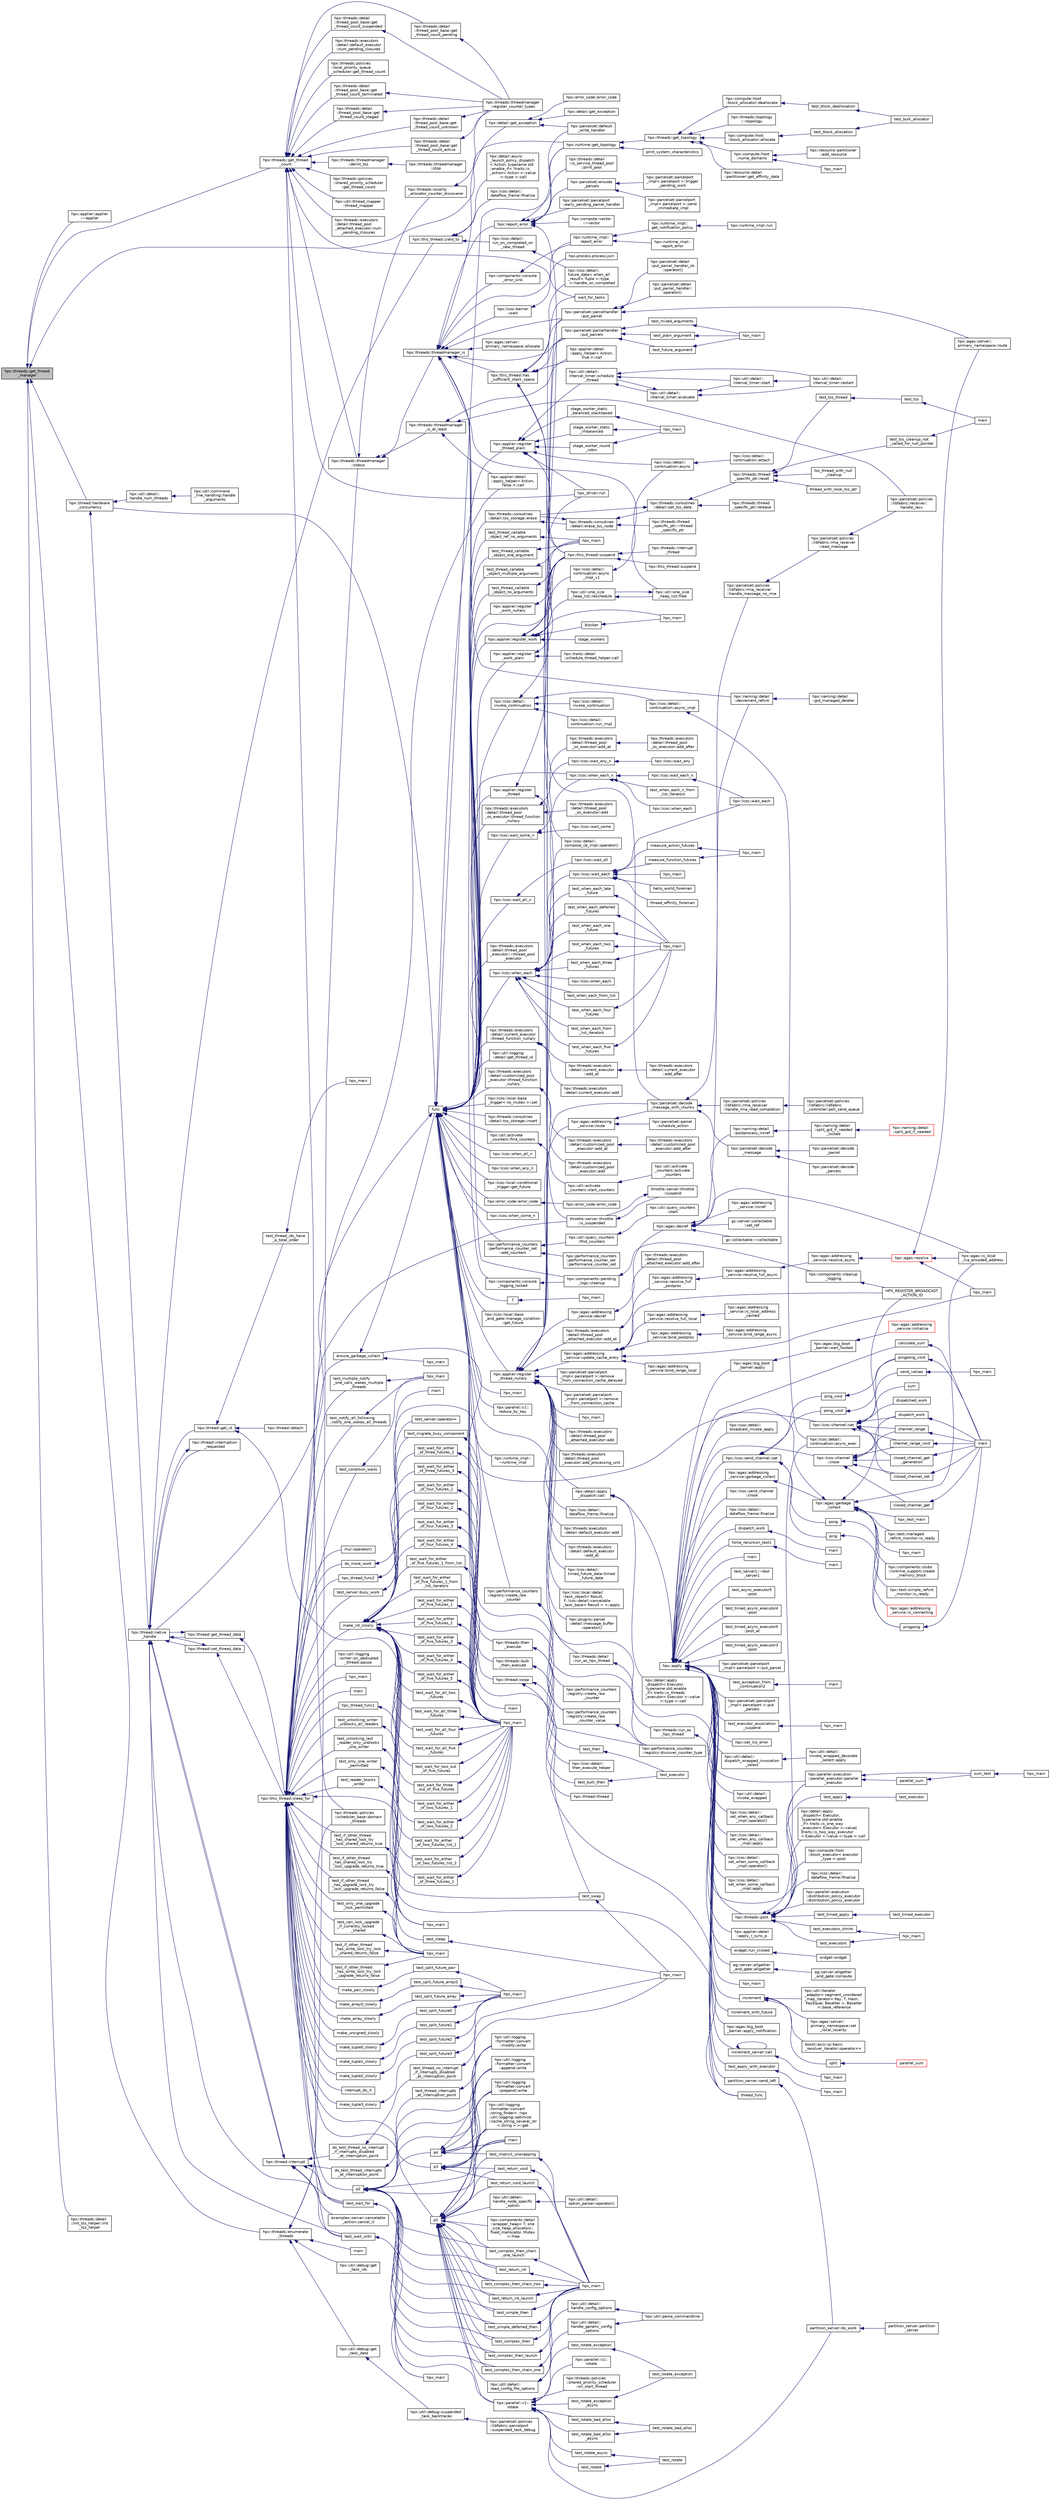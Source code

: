 digraph "hpx::threads::get_thread_manager"
{
  edge [fontname="Helvetica",fontsize="10",labelfontname="Helvetica",labelfontsize="10"];
  node [fontname="Helvetica",fontsize="10",shape=record];
  rankdir="LR";
  Node5662 [label="hpx::threads::get_thread\l_manager",height=0.2,width=0.4,color="black", fillcolor="grey75", style="filled", fontcolor="black"];
  Node5662 -> Node5663 [dir="back",color="midnightblue",fontsize="10",style="solid",fontname="Helvetica"];
  Node5663 [label="hpx::applier::applier\l::~applier",height=0.2,width=0.4,color="black", fillcolor="white", style="filled",URL="$da/dcb/classhpx_1_1applier_1_1applier.html#a9fd373efb61af71bdc60850832530588"];
  Node5662 -> Node5664 [dir="back",color="midnightblue",fontsize="10",style="solid",fontname="Helvetica"];
  Node5664 [label="hpx::runtime::get_topology",height=0.2,width=0.4,color="black", fillcolor="white", style="filled",URL="$d0/d7b/classhpx_1_1runtime.html#aa55a57060c6d0c1ea5ce4e6ef818526e"];
  Node5664 -> Node5665 [dir="back",color="midnightblue",fontsize="10",style="solid",fontname="Helvetica"];
  Node5665 [label="print_system_characteristics",height=0.2,width=0.4,color="black", fillcolor="white", style="filled",URL="$d0/d07/system__characteristics_8hpp.html#ab89dcd3f8f12bd35634d3849f0e93d90"];
  Node5664 -> Node5666 [dir="back",color="midnightblue",fontsize="10",style="solid",fontname="Helvetica"];
  Node5666 [label="hpx::threads::get_topology",height=0.2,width=0.4,color="black", fillcolor="white", style="filled",URL="$d7/d28/namespacehpx_1_1threads.html#a2d22148118979eb7cad63c6ae4cab1c7"];
  Node5666 -> Node5667 [dir="back",color="midnightblue",fontsize="10",style="solid",fontname="Helvetica"];
  Node5667 [label="hpx::compute::host\l::block_allocator::allocate",height=0.2,width=0.4,color="black", fillcolor="white", style="filled",URL="$d2/de8/structhpx_1_1compute_1_1host_1_1block__allocator.html#a4e7e43af2aebdd6b603730bc1e5bdd7c"];
  Node5667 -> Node5668 [dir="back",color="midnightblue",fontsize="10",style="solid",fontname="Helvetica"];
  Node5668 [label="test_block_allocation",height=0.2,width=0.4,color="black", fillcolor="white", style="filled",URL="$dc/d4a/block__allocator_8cpp.html#a7724967e3eafa4b9cfd8f80dad98af00"];
  Node5668 -> Node5669 [dir="back",color="midnightblue",fontsize="10",style="solid",fontname="Helvetica"];
  Node5669 [label="test_bulk_allocator",height=0.2,width=0.4,color="black", fillcolor="white", style="filled",URL="$dc/d4a/block__allocator_8cpp.html#aad021fb470ac159eac4609ba96066d4d"];
  Node5666 -> Node5670 [dir="back",color="midnightblue",fontsize="10",style="solid",fontname="Helvetica"];
  Node5670 [label="hpx::compute::host\l::block_allocator::deallocate",height=0.2,width=0.4,color="black", fillcolor="white", style="filled",URL="$d2/de8/structhpx_1_1compute_1_1host_1_1block__allocator.html#a58162ea233b9f35cbb076a0b449e2767"];
  Node5670 -> Node5671 [dir="back",color="midnightblue",fontsize="10",style="solid",fontname="Helvetica"];
  Node5671 [label="test_block_deallocation",height=0.2,width=0.4,color="black", fillcolor="white", style="filled",URL="$dc/d4a/block__allocator_8cpp.html#aa27a8ee0dd50d1f98b2b0d39a3d93618"];
  Node5671 -> Node5669 [dir="back",color="midnightblue",fontsize="10",style="solid",fontname="Helvetica"];
  Node5666 -> Node5672 [dir="back",color="midnightblue",fontsize="10",style="solid",fontname="Helvetica"];
  Node5672 [label="hpx::compute::host\l::numa_domains",height=0.2,width=0.4,color="black", fillcolor="white", style="filled",URL="$d4/da7/namespacehpx_1_1compute_1_1host.html#a148bd526927f3b5f85a108c890973588"];
  Node5672 -> Node5673 [dir="back",color="midnightblue",fontsize="10",style="solid",fontname="Helvetica"];
  Node5673 [label="hpx::resource::partitioner\l::add_resource",height=0.2,width=0.4,color="black", fillcolor="white", style="filled",URL="$dc/d38/classhpx_1_1resource_1_1partitioner.html#ae994b2afde4fe9414c8e0b158615387b"];
  Node5672 -> Node5674 [dir="back",color="midnightblue",fontsize="10",style="solid",fontname="Helvetica"];
  Node5674 [label="hpx_main",height=0.2,width=0.4,color="black", fillcolor="white", style="filled",URL="$da/d5f/stream_8cpp.html#a4ca51ec94fa82421fc621b58eef7b01c"];
  Node5666 -> Node5675 [dir="back",color="midnightblue",fontsize="10",style="solid",fontname="Helvetica"];
  Node5675 [label="hpx::resource::detail\l::partitioner::get_affinity_data",height=0.2,width=0.4,color="black", fillcolor="white", style="filled",URL="$d0/dab/classhpx_1_1resource_1_1detail_1_1partitioner.html#a932efced0bbfee361094b8552334d931"];
  Node5666 -> Node5676 [dir="back",color="midnightblue",fontsize="10",style="solid",fontname="Helvetica"];
  Node5676 [label="hpx::threads::topology\l::~topology",height=0.2,width=0.4,color="black", fillcolor="white", style="filled",URL="$d5/daf/structhpx_1_1threads_1_1topology.html#a67c5a4444b8889b1de56aa7a17459734"];
  Node5662 -> Node5677 [dir="back",color="midnightblue",fontsize="10",style="solid",fontname="Helvetica"];
  Node5677 [label="hpx::threads::detail\l::init_tss_helper::init\l_tss_helper",height=0.2,width=0.4,color="black", fillcolor="white", style="filled",URL="$d3/d7e/structhpx_1_1threads_1_1detail_1_1init__tss__helper.html#a009df42f6e0b26d92661498dbc2c1a4f"];
  Node5662 -> Node5678 [dir="back",color="midnightblue",fontsize="10",style="solid",fontname="Helvetica"];
  Node5678 [label="hpx::thread::hardware\l_concurrency",height=0.2,width=0.4,color="black", fillcolor="white", style="filled",URL="$de/d9b/classhpx_1_1thread.html#a8e4fff210e02485ba493bc3a2a956c03"];
  Node5678 -> Node5679 [dir="back",color="midnightblue",fontsize="10",style="solid",fontname="Helvetica"];
  Node5679 [label="hpx::util::detail::\lhandle_num_threads",height=0.2,width=0.4,color="black", fillcolor="white", style="filled",URL="$d2/d8e/namespacehpx_1_1util_1_1detail.html#a8a8566d3479868554568678b9e5ebcf2"];
  Node5679 -> Node5680 [dir="back",color="midnightblue",fontsize="10",style="solid",fontname="Helvetica"];
  Node5680 [label="hpx::util::command\l_line_handling::handle\l_arguments",height=0.2,width=0.4,color="black", fillcolor="white", style="filled",URL="$d2/df0/structhpx_1_1util_1_1command__line__handling.html#a1aa8a009a61fe583bf8de6e144846eee"];
  Node5678 -> Node5681 [dir="back",color="midnightblue",fontsize="10",style="solid",fontname="Helvetica"];
  Node5681 [label="hpx::thread::native\l_handle",height=0.2,width=0.4,color="black", fillcolor="white", style="filled",URL="$de/d9b/classhpx_1_1thread.html#acf48190d264ab64c1c4ec99d0b421b5a"];
  Node5681 -> Node5682 [dir="back",color="midnightblue",fontsize="10",style="solid",fontname="Helvetica"];
  Node5682 [label="test_wait_for",height=0.2,width=0.4,color="black", fillcolor="white", style="filled",URL="$de/d7d/future__timed__wait__1025_8cpp.html#a0e3d5409a174e5dac600412849dc9d93"];
  Node5682 -> Node5683 [dir="back",color="midnightblue",fontsize="10",style="solid",fontname="Helvetica"];
  Node5683 [label="hpx_main",height=0.2,width=0.4,color="black", fillcolor="white", style="filled",URL="$de/d7d/future__timed__wait__1025_8cpp.html#a255f773d830db5ca937cff11c2692fa2"];
  Node5681 -> Node5684 [dir="back",color="midnightblue",fontsize="10",style="solid",fontname="Helvetica"];
  Node5684 [label="test_wait_until",height=0.2,width=0.4,color="black", fillcolor="white", style="filled",URL="$de/d7d/future__timed__wait__1025_8cpp.html#af6d52682ea10ff7a073cce3b5708c7c9"];
  Node5684 -> Node5683 [dir="back",color="midnightblue",fontsize="10",style="solid",fontname="Helvetica"];
  Node5681 -> Node5685 [dir="back",color="midnightblue",fontsize="10",style="solid",fontname="Helvetica"];
  Node5685 [label="hpx::thread::get_id",height=0.2,width=0.4,color="black", fillcolor="white", style="filled",URL="$de/d9b/classhpx_1_1thread.html#aec031f492a39c521c2c78e0cd47c4ed8"];
  Node5685 -> Node5686 [dir="back",color="midnightblue",fontsize="10",style="solid",fontname="Helvetica"];
  Node5686 [label="test_swap",height=0.2,width=0.4,color="black", fillcolor="white", style="filled",URL="$d0/d4e/tests_2unit_2threads_2thread_8cpp.html#aa9645d2d1912efd27e83867429e862d0"];
  Node5686 -> Node5687 [dir="back",color="midnightblue",fontsize="10",style="solid",fontname="Helvetica"];
  Node5687 [label="hpx_main",height=0.2,width=0.4,color="black", fillcolor="white", style="filled",URL="$d0/d4e/tests_2unit_2threads_2thread_8cpp.html#a255f773d830db5ca937cff11c2692fa2"];
  Node5685 -> Node5688 [dir="back",color="midnightblue",fontsize="10",style="solid",fontname="Helvetica"];
  Node5688 [label="hpx::thread::detach",height=0.2,width=0.4,color="black", fillcolor="white", style="filled",URL="$de/d9b/classhpx_1_1thread.html#a65d7f6e9f4bb311d73c40a2f74976ede"];
  Node5685 -> Node5689 [dir="back",color="midnightblue",fontsize="10",style="solid",fontname="Helvetica"];
  Node5689 [label="test_thread_ids_have\l_a_total_order",height=0.2,width=0.4,color="black", fillcolor="white", style="filled",URL="$df/d88/thread__id_8cpp.html#a95604be93f5422b5bc87778cff21bde1"];
  Node5689 -> Node5690 [dir="back",color="midnightblue",fontsize="10",style="solid",fontname="Helvetica"];
  Node5690 [label="hpx_main",height=0.2,width=0.4,color="black", fillcolor="white", style="filled",URL="$df/d88/thread__id_8cpp.html#a255f773d830db5ca937cff11c2692fa2"];
  Node5681 -> Node5691 [dir="back",color="midnightblue",fontsize="10",style="solid",fontname="Helvetica"];
  Node5691 [label="hpx::thread::interrupt",height=0.2,width=0.4,color="black", fillcolor="white", style="filled",URL="$de/d9b/classhpx_1_1thread.html#ac34d0d033aa743c476a79dbc2e1a8a39"];
  Node5691 -> Node5692 [dir="back",color="midnightblue",fontsize="10",style="solid",fontname="Helvetica"];
  Node5692 [label="examples::server::cancelable\l_action::cancel_it",height=0.2,width=0.4,color="black", fillcolor="white", style="filled",URL="$da/d82/classexamples_1_1server_1_1cancelable__action.html#a411ff697f6719bdf2db9df63e7ce0d1a"];
  Node5691 -> Node5682 [dir="back",color="midnightblue",fontsize="10",style="solid",fontname="Helvetica"];
  Node5691 -> Node5684 [dir="back",color="midnightblue",fontsize="10",style="solid",fontname="Helvetica"];
  Node5691 -> Node5693 [dir="back",color="midnightblue",fontsize="10",style="solid",fontname="Helvetica"];
  Node5693 [label="do_test_thread_interrupts\l_at_interruption_point",height=0.2,width=0.4,color="black", fillcolor="white", style="filled",URL="$d0/d4e/tests_2unit_2threads_2thread_8cpp.html#a1592be75203d2ef54f0a19832cacecf8"];
  Node5693 -> Node5694 [dir="back",color="midnightblue",fontsize="10",style="solid",fontname="Helvetica"];
  Node5694 [label="test_thread_interrupts\l_at_interruption_point",height=0.2,width=0.4,color="black", fillcolor="white", style="filled",URL="$d0/d4e/tests_2unit_2threads_2thread_8cpp.html#a4a6a8c2918dcd825da0102f3a63bf24a"];
  Node5694 -> Node5687 [dir="back",color="midnightblue",fontsize="10",style="solid",fontname="Helvetica"];
  Node5691 -> Node5695 [dir="back",color="midnightblue",fontsize="10",style="solid",fontname="Helvetica"];
  Node5695 [label="do_test_thread_no_interrupt\l_if_interrupts_disabled\l_at_interruption_point",height=0.2,width=0.4,color="black", fillcolor="white", style="filled",URL="$d0/d4e/tests_2unit_2threads_2thread_8cpp.html#a83a3b29d9f2edb5952625e72f9651985"];
  Node5695 -> Node5696 [dir="back",color="midnightblue",fontsize="10",style="solid",fontname="Helvetica"];
  Node5696 [label="test_thread_no_interrupt\l_if_interrupts_disabled\l_at_interruption_point",height=0.2,width=0.4,color="black", fillcolor="white", style="filled",URL="$d0/d4e/tests_2unit_2threads_2thread_8cpp.html#ae8589f467c87f24293dd95710b4d8374"];
  Node5696 -> Node5687 [dir="back",color="midnightblue",fontsize="10",style="solid",fontname="Helvetica"];
  Node5691 -> Node5681 [dir="back",color="midnightblue",fontsize="10",style="solid",fontname="Helvetica"];
  Node5681 -> Node5697 [dir="back",color="midnightblue",fontsize="10",style="solid",fontname="Helvetica"];
  Node5697 [label="hpx::thread::interruption\l_requested",height=0.2,width=0.4,color="black", fillcolor="white", style="filled",URL="$de/d9b/classhpx_1_1thread.html#a33276bb4c20bbb0b1978944e18ef71b8"];
  Node5697 -> Node5681 [dir="back",color="midnightblue",fontsize="10",style="solid",fontname="Helvetica"];
  Node5681 -> Node5698 [dir="back",color="midnightblue",fontsize="10",style="solid",fontname="Helvetica"];
  Node5698 [label="hpx::thread::get_thread_data",height=0.2,width=0.4,color="black", fillcolor="white", style="filled",URL="$de/d9b/classhpx_1_1thread.html#a4535ef82cec3b953d2c941d20e3e3904"];
  Node5698 -> Node5681 [dir="back",color="midnightblue",fontsize="10",style="solid",fontname="Helvetica"];
  Node5698 -> Node5699 [dir="back",color="midnightblue",fontsize="10",style="solid",fontname="Helvetica"];
  Node5699 [label="hpx::this_thread::sleep_for",height=0.2,width=0.4,color="black", fillcolor="white", style="filled",URL="$d9/d52/namespacehpx_1_1this__thread.html#afc042a5a5fa52eef2d1d177a343435cf"];
  Node5699 -> Node5700 [dir="back",color="midnightblue",fontsize="10",style="solid",fontname="Helvetica"];
  Node5700 [label="hpx::applier::detail\l::apply_helper\< Action,\l false \>::call",height=0.2,width=0.4,color="black", fillcolor="white", style="filled",URL="$de/d9b/structhpx_1_1applier_1_1detail_1_1apply__helper_3_01_action_00_01false_01_4.html#a567fbb92986df0974d5b30ca9a002130"];
  Node5699 -> Node5701 [dir="back",color="midnightblue",fontsize="10",style="solid",fontname="Helvetica"];
  Node5701 [label="interrupt_do_it",height=0.2,width=0.4,color="black", fillcolor="white", style="filled",URL="$d1/db8/cancelable__action__client_8cpp.html#a46617129de426f6e7ab5eb91b008cd9e"];
  Node5699 -> Node5702 [dir="back",color="midnightblue",fontsize="10",style="solid",fontname="Helvetica"];
  Node5702 [label="test_multiple_notify\l_one_calls_wakes_multiple\l_threads",height=0.2,width=0.4,color="black", fillcolor="white", style="filled",URL="$d1/ded/tests_2unit_2lcos_2condition__variable_8cpp.html#a578d8e27a7396ab57393dea2b8badee3"];
  Node5702 -> Node5703 [dir="back",color="midnightblue",fontsize="10",style="solid",fontname="Helvetica"];
  Node5703 [label="hpx_main",height=0.2,width=0.4,color="black", fillcolor="white", style="filled",URL="$d1/ded/tests_2unit_2lcos_2condition__variable_8cpp.html#a255f773d830db5ca937cff11c2692fa2"];
  Node5699 -> Node5704 [dir="back",color="midnightblue",fontsize="10",style="solid",fontname="Helvetica"];
  Node5704 [label="test_notify_all_following\l_notify_one_wakes_all_threads",height=0.2,width=0.4,color="black", fillcolor="white", style="filled",URL="$d1/ded/tests_2unit_2lcos_2condition__variable_8cpp.html#a6dd6eca404b61c749747efb07bebe3fd"];
  Node5704 -> Node5703 [dir="back",color="midnightblue",fontsize="10",style="solid",fontname="Helvetica"];
  Node5699 -> Node5705 [dir="back",color="midnightblue",fontsize="10",style="solid",fontname="Helvetica"];
  Node5705 [label="test_condition_waits",height=0.2,width=0.4,color="black", fillcolor="white", style="filled",URL="$d1/ded/tests_2unit_2lcos_2condition__variable_8cpp.html#a1dd2e7c76971df521b245377c9611cd9"];
  Node5705 -> Node5703 [dir="back",color="midnightblue",fontsize="10",style="solid",fontname="Helvetica"];
  Node5699 -> Node5706 [dir="back",color="midnightblue",fontsize="10",style="solid",fontname="Helvetica"];
  Node5706 [label="mul::operator()",height=0.2,width=0.4,color="black", fillcolor="white", style="filled",URL="$d2/d02/structmul.html#ab5eaa3d788f0a8d13cc19948e528c0e5"];
  Node5699 -> Node5707 [dir="back",color="midnightblue",fontsize="10",style="solid",fontname="Helvetica"];
  Node5707 [label="do_more_work",height=0.2,width=0.4,color="black", fillcolor="white", style="filled",URL="$d2/dfd/future__2667_8cpp.html#a9ceebb831160f2acf3a047384add9064"];
  Node5707 -> Node5708 [dir="back",color="midnightblue",fontsize="10",style="solid",fontname="Helvetica"];
  Node5708 [label="main",height=0.2,width=0.4,color="black", fillcolor="white", style="filled",URL="$d2/dfd/future__2667_8cpp.html#ae66f6b31b5ad750f1fe042a706a4e3d4"];
  Node5699 -> Node5709 [dir="back",color="midnightblue",fontsize="10",style="solid",fontname="Helvetica"];
  Node5709 [label="p1",height=0.2,width=0.4,color="black", fillcolor="white", style="filled",URL="$df/da5/future__then_8cpp.html#a8978a24b044bacf963e33824a4c1ac98"];
  Node5709 -> Node5710 [dir="back",color="midnightblue",fontsize="10",style="solid",fontname="Helvetica"];
  Node5710 [label="main",height=0.2,width=0.4,color="black", fillcolor="white", style="filled",URL="$dd/ded/bind__placeholder__test_8cpp.html#ae66f6b31b5ad750f1fe042a706a4e3d4"];
  Node5709 -> Node5711 [dir="back",color="midnightblue",fontsize="10",style="solid",fontname="Helvetica"];
  Node5711 [label="hpx::util::logging\l::formatter::convert\l::string_finder\< ::hpx\l::util::logging::optimize\l::cache_string_several_str\l\< string \> \>::get",height=0.2,width=0.4,color="black", fillcolor="white", style="filled",URL="$da/d09/structhpx_1_1util_1_1logging_1_1formatter_1_1convert_1_1string__finder_3_01_1_1hpx_1_1util_1_1loe3f73a176adffd0ee7d2c5e1121ceb93.html#a9f91bb7bb18f0c343f6f95448106ffe0"];
  Node5709 -> Node5712 [dir="back",color="midnightblue",fontsize="10",style="solid",fontname="Helvetica"];
  Node5712 [label="hpx::util::logging\l::formatter::convert\l::prepend::write",height=0.2,width=0.4,color="black", fillcolor="white", style="filled",URL="$de/d08/namespacehpx_1_1util_1_1logging_1_1formatter_1_1convert_1_1prepend.html#a800b76595c1330001994b1279f93d7ee"];
  Node5709 -> Node5713 [dir="back",color="midnightblue",fontsize="10",style="solid",fontname="Helvetica"];
  Node5713 [label="hpx::util::logging\l::formatter::convert\l::append::write",height=0.2,width=0.4,color="black", fillcolor="white", style="filled",URL="$da/d97/namespacehpx_1_1util_1_1logging_1_1formatter_1_1convert_1_1append.html#a719ba04af3b9146a733025e9518eab47"];
  Node5709 -> Node5714 [dir="back",color="midnightblue",fontsize="10",style="solid",fontname="Helvetica"];
  Node5714 [label="hpx::util::logging\l::formatter::convert\l::modify::write",height=0.2,width=0.4,color="black", fillcolor="white", style="filled",URL="$df/d5f/namespacehpx_1_1util_1_1logging_1_1formatter_1_1convert_1_1modify.html#aa88c9565b436c49c89eac1cb2e0ec7c2"];
  Node5709 -> Node5715 [dir="back",color="midnightblue",fontsize="10",style="solid",fontname="Helvetica"];
  Node5715 [label="test_return_int",height=0.2,width=0.4,color="black", fillcolor="white", style="filled",URL="$df/da5/future__then_8cpp.html#a4574c7d42a67c66efb94b4aad426e984"];
  Node5715 -> Node5716 [dir="back",color="midnightblue",fontsize="10",style="solid",fontname="Helvetica"];
  Node5716 [label="hpx_main",height=0.2,width=0.4,color="black", fillcolor="white", style="filled",URL="$df/da5/future__then_8cpp.html#aefd26dd818037509b2241068d57e3e1d"];
  Node5709 -> Node5717 [dir="back",color="midnightblue",fontsize="10",style="solid",fontname="Helvetica"];
  Node5717 [label="test_return_int_launch",height=0.2,width=0.4,color="black", fillcolor="white", style="filled",URL="$df/da5/future__then_8cpp.html#a4d59ccf0b01a1fa8fde2acc877f986a7"];
  Node5717 -> Node5716 [dir="back",color="midnightblue",fontsize="10",style="solid",fontname="Helvetica"];
  Node5709 -> Node5718 [dir="back",color="midnightblue",fontsize="10",style="solid",fontname="Helvetica"];
  Node5718 [label="test_return_void",height=0.2,width=0.4,color="black", fillcolor="white", style="filled",URL="$df/da5/future__then_8cpp.html#a504f39b4d586615d5d1371c8dad56645"];
  Node5718 -> Node5716 [dir="back",color="midnightblue",fontsize="10",style="solid",fontname="Helvetica"];
  Node5709 -> Node5719 [dir="back",color="midnightblue",fontsize="10",style="solid",fontname="Helvetica"];
  Node5719 [label="test_return_void_launch",height=0.2,width=0.4,color="black", fillcolor="white", style="filled",URL="$df/da5/future__then_8cpp.html#a6bca71baf1676513433d261fbffee4bc"];
  Node5719 -> Node5716 [dir="back",color="midnightblue",fontsize="10",style="solid",fontname="Helvetica"];
  Node5709 -> Node5720 [dir="back",color="midnightblue",fontsize="10",style="solid",fontname="Helvetica"];
  Node5720 [label="test_implicit_unwrapping",height=0.2,width=0.4,color="black", fillcolor="white", style="filled",URL="$df/da5/future__then_8cpp.html#ad7b1b04c3515e5bf95459e94b1bdc337"];
  Node5720 -> Node5716 [dir="back",color="midnightblue",fontsize="10",style="solid",fontname="Helvetica"];
  Node5709 -> Node5721 [dir="back",color="midnightblue",fontsize="10",style="solid",fontname="Helvetica"];
  Node5721 [label="test_simple_then",height=0.2,width=0.4,color="black", fillcolor="white", style="filled",URL="$df/da5/future__then_8cpp.html#aa74379f2bcdf911e278b78569028848b"];
  Node5721 -> Node5716 [dir="back",color="midnightblue",fontsize="10",style="solid",fontname="Helvetica"];
  Node5709 -> Node5722 [dir="back",color="midnightblue",fontsize="10",style="solid",fontname="Helvetica"];
  Node5722 [label="test_simple_deferred_then",height=0.2,width=0.4,color="black", fillcolor="white", style="filled",URL="$df/da5/future__then_8cpp.html#a026670a80b5d18f81a87665f09f4b9e4"];
  Node5722 -> Node5716 [dir="back",color="midnightblue",fontsize="10",style="solid",fontname="Helvetica"];
  Node5709 -> Node5723 [dir="back",color="midnightblue",fontsize="10",style="solid",fontname="Helvetica"];
  Node5723 [label="test_complex_then",height=0.2,width=0.4,color="black", fillcolor="white", style="filled",URL="$df/da5/future__then_8cpp.html#a65c0909ab7ad1dbde6b00a89e09d12ee"];
  Node5723 -> Node5716 [dir="back",color="midnightblue",fontsize="10",style="solid",fontname="Helvetica"];
  Node5709 -> Node5724 [dir="back",color="midnightblue",fontsize="10",style="solid",fontname="Helvetica"];
  Node5724 [label="test_complex_then_launch",height=0.2,width=0.4,color="black", fillcolor="white", style="filled",URL="$df/da5/future__then_8cpp.html#a57e79de123fc4563e6535bcb0d510eb6"];
  Node5724 -> Node5716 [dir="back",color="midnightblue",fontsize="10",style="solid",fontname="Helvetica"];
  Node5709 -> Node5725 [dir="back",color="midnightblue",fontsize="10",style="solid",fontname="Helvetica"];
  Node5725 [label="test_complex_then_chain_one",height=0.2,width=0.4,color="black", fillcolor="white", style="filled",URL="$df/da5/future__then_8cpp.html#aa9256ab654994c70d6de44c612f62ac1"];
  Node5725 -> Node5716 [dir="back",color="midnightblue",fontsize="10",style="solid",fontname="Helvetica"];
  Node5709 -> Node5726 [dir="back",color="midnightblue",fontsize="10",style="solid",fontname="Helvetica"];
  Node5726 [label="test_complex_then_chain\l_one_launch",height=0.2,width=0.4,color="black", fillcolor="white", style="filled",URL="$df/da5/future__then_8cpp.html#acf17bb2a5182b9cb7667271f95a03704"];
  Node5726 -> Node5716 [dir="back",color="midnightblue",fontsize="10",style="solid",fontname="Helvetica"];
  Node5709 -> Node5727 [dir="back",color="midnightblue",fontsize="10",style="solid",fontname="Helvetica"];
  Node5727 [label="test_complex_then_chain_two",height=0.2,width=0.4,color="black", fillcolor="white", style="filled",URL="$df/da5/future__then_8cpp.html#a877da4dafc5590d16fa0d3c57391c363"];
  Node5727 -> Node5716 [dir="back",color="midnightblue",fontsize="10",style="solid",fontname="Helvetica"];
  Node5709 -> Node5728 [dir="back",color="midnightblue",fontsize="10",style="solid",fontname="Helvetica"];
  Node5728 [label="hpx::util::detail::\lhandle_node_specific\l_option",height=0.2,width=0.4,color="black", fillcolor="white", style="filled",URL="$d2/d8e/namespacehpx_1_1util_1_1detail.html#a43e5f30f676cfadaad879f991391ffab"];
  Node5728 -> Node5729 [dir="back",color="midnightblue",fontsize="10",style="solid",fontname="Helvetica"];
  Node5729 [label="hpx::util::detail::\loption_parser::operator()",height=0.2,width=0.4,color="black", fillcolor="white", style="filled",URL="$de/dc5/structhpx_1_1util_1_1detail_1_1option__parser.html#a6062e5ee56b2e2efa8717e73e01dfc52"];
  Node5709 -> Node5730 [dir="back",color="midnightblue",fontsize="10",style="solid",fontname="Helvetica"];
  Node5730 [label="hpx::util::detail::\lread_config_file_options",height=0.2,width=0.4,color="black", fillcolor="white", style="filled",URL="$d2/d8e/namespacehpx_1_1util_1_1detail.html#acc4cbf3746afbdeb02d4d79e65ec085d"];
  Node5730 -> Node5731 [dir="back",color="midnightblue",fontsize="10",style="solid",fontname="Helvetica"];
  Node5731 [label="hpx::util::detail::\lhandle_generic_config\l_options",height=0.2,width=0.4,color="black", fillcolor="white", style="filled",URL="$d2/d8e/namespacehpx_1_1util_1_1detail.html#afe9d48863068cf6ab23661ea84aad13b"];
  Node5731 -> Node5732 [dir="back",color="midnightblue",fontsize="10",style="solid",fontname="Helvetica"];
  Node5732 [label="hpx::util::parse_commandline",height=0.2,width=0.4,color="black", fillcolor="white", style="filled",URL="$df/dad/namespacehpx_1_1util.html#a19ecafa5a1d8009b5301f6d94f77b773"];
  Node5730 -> Node5733 [dir="back",color="midnightblue",fontsize="10",style="solid",fontname="Helvetica"];
  Node5733 [label="hpx::util::detail::\lhandle_config_options",height=0.2,width=0.4,color="black", fillcolor="white", style="filled",URL="$d2/d8e/namespacehpx_1_1util_1_1detail.html#adf812f0307327e750a861a2ed15d9c1a"];
  Node5733 -> Node5732 [dir="back",color="midnightblue",fontsize="10",style="solid",fontname="Helvetica"];
  Node5709 -> Node5734 [dir="back",color="midnightblue",fontsize="10",style="solid",fontname="Helvetica"];
  Node5734 [label="hpx::parallel::v1::\lrotate",height=0.2,width=0.4,color="black", fillcolor="white", style="filled",URL="$db/db9/namespacehpx_1_1parallel_1_1v1.html#a1186b3f6aa7198ada6c81f987e08f85b"];
  Node5734 -> Node5735 [dir="back",color="midnightblue",fontsize="10",style="solid",fontname="Helvetica"];
  Node5735 [label="partition_server::do_work",height=0.2,width=0.4,color="black", fillcolor="white", style="filled",URL="$d9/dbd/structpartition__server.html#a6642286bc38b9bed88cc6423d181b87f"];
  Node5735 -> Node5736 [dir="back",color="midnightblue",fontsize="10",style="solid",fontname="Helvetica"];
  Node5736 [label="partition_server::partition\l_server",height=0.2,width=0.4,color="black", fillcolor="white", style="filled",URL="$d9/dbd/structpartition__server.html#a80906893b5b6771003acbf3fcfec37cf"];
  Node5734 -> Node5737 [dir="back",color="midnightblue",fontsize="10",style="solid",fontname="Helvetica"];
  Node5737 [label="test_rotate",height=0.2,width=0.4,color="black", fillcolor="white", style="filled",URL="$d7/d5d/rotate_8cpp.html#ab8a8520d8bdef3f9022bc5377426d949"];
  Node5737 -> Node5738 [dir="back",color="midnightblue",fontsize="10",style="solid",fontname="Helvetica"];
  Node5738 [label="test_rotate",height=0.2,width=0.4,color="black", fillcolor="white", style="filled",URL="$d7/d5d/rotate_8cpp.html#ae9e7ca0d224acd1e52ac006b1b1249e6"];
  Node5734 -> Node5739 [dir="back",color="midnightblue",fontsize="10",style="solid",fontname="Helvetica"];
  Node5739 [label="test_rotate_async",height=0.2,width=0.4,color="black", fillcolor="white", style="filled",URL="$d7/d5d/rotate_8cpp.html#ae3e37eb13d1c555e7ec861e99599cecb"];
  Node5739 -> Node5738 [dir="back",color="midnightblue",fontsize="10",style="solid",fontname="Helvetica"];
  Node5734 -> Node5740 [dir="back",color="midnightblue",fontsize="10",style="solid",fontname="Helvetica"];
  Node5740 [label="test_rotate_exception",height=0.2,width=0.4,color="black", fillcolor="white", style="filled",URL="$d7/d5d/rotate_8cpp.html#a84f60bd76e1e8fe9ecce9b0b1ae38bea"];
  Node5740 -> Node5741 [dir="back",color="midnightblue",fontsize="10",style="solid",fontname="Helvetica"];
  Node5741 [label="test_rotate_exception",height=0.2,width=0.4,color="black", fillcolor="white", style="filled",URL="$d7/d5d/rotate_8cpp.html#aa448ed0e1a24642b5baaa5bb029abfc1"];
  Node5734 -> Node5742 [dir="back",color="midnightblue",fontsize="10",style="solid",fontname="Helvetica"];
  Node5742 [label="test_rotate_exception\l_async",height=0.2,width=0.4,color="black", fillcolor="white", style="filled",URL="$d7/d5d/rotate_8cpp.html#a472f3593addc133bd849ff486e2a4e9a"];
  Node5742 -> Node5741 [dir="back",color="midnightblue",fontsize="10",style="solid",fontname="Helvetica"];
  Node5734 -> Node5743 [dir="back",color="midnightblue",fontsize="10",style="solid",fontname="Helvetica"];
  Node5743 [label="test_rotate_bad_alloc",height=0.2,width=0.4,color="black", fillcolor="white", style="filled",URL="$d7/d5d/rotate_8cpp.html#ae74a2766c7d66fa2c13743d2d7b75fa9"];
  Node5743 -> Node5744 [dir="back",color="midnightblue",fontsize="10",style="solid",fontname="Helvetica"];
  Node5744 [label="test_rotate_bad_alloc",height=0.2,width=0.4,color="black", fillcolor="white", style="filled",URL="$d7/d5d/rotate_8cpp.html#a6945fe3952a002c1c4536cb98882a9bf"];
  Node5734 -> Node5745 [dir="back",color="midnightblue",fontsize="10",style="solid",fontname="Helvetica"];
  Node5745 [label="test_rotate_bad_alloc\l_async",height=0.2,width=0.4,color="black", fillcolor="white", style="filled",URL="$d7/d5d/rotate_8cpp.html#a02745132ec799d5c6af870c3350a7454"];
  Node5745 -> Node5744 [dir="back",color="midnightblue",fontsize="10",style="solid",fontname="Helvetica"];
  Node5734 -> Node5746 [dir="back",color="midnightblue",fontsize="10",style="solid",fontname="Helvetica"];
  Node5746 [label="hpx::parallel::v1::\lrotate",height=0.2,width=0.4,color="black", fillcolor="white", style="filled",URL="$db/db9/namespacehpx_1_1parallel_1_1v1.html#acc6f55c3bfc3aecae26cb8a73e3e2563"];
  Node5734 -> Node5747 [dir="back",color="midnightblue",fontsize="10",style="solid",fontname="Helvetica"];
  Node5747 [label="hpx::threads::policies\l::shared_priority_scheduler\l::on_start_thread",height=0.2,width=0.4,color="black", fillcolor="white", style="filled",URL="$d8/d52/classhpx_1_1threads_1_1policies_1_1shared__priority__scheduler.html#a6b50d46539ac974cbe2706f56c2fbc3f"];
  Node5709 -> Node5748 [dir="back",color="midnightblue",fontsize="10",style="solid",fontname="Helvetica"];
  Node5748 [label="hpx::components::detail\l::wrapper_heap\< T, one\l_size_heap_allocators::\lfixed_mallocator, Mutex\l \>::free",height=0.2,width=0.4,color="black", fillcolor="white", style="filled",URL="$d1/d6d/classhpx_1_1components_1_1detail_1_1wrapper__heap.html#aca09fd51113634e49b03973d49a01612"];
  Node5699 -> Node5749 [dir="back",color="midnightblue",fontsize="10",style="solid",fontname="Helvetica"];
  Node5749 [label="p2",height=0.2,width=0.4,color="black", fillcolor="white", style="filled",URL="$df/da5/future__then_8cpp.html#a0dabf50b87b0ab6126c07663b7c82650"];
  Node5749 -> Node5710 [dir="back",color="midnightblue",fontsize="10",style="solid",fontname="Helvetica"];
  Node5749 -> Node5711 [dir="back",color="midnightblue",fontsize="10",style="solid",fontname="Helvetica"];
  Node5749 -> Node5712 [dir="back",color="midnightblue",fontsize="10",style="solid",fontname="Helvetica"];
  Node5749 -> Node5713 [dir="back",color="midnightblue",fontsize="10",style="solid",fontname="Helvetica"];
  Node5749 -> Node5714 [dir="back",color="midnightblue",fontsize="10",style="solid",fontname="Helvetica"];
  Node5749 -> Node5750 [dir="back",color="midnightblue",fontsize="10",style="solid",fontname="Helvetica"];
  Node5750 [label="p4",height=0.2,width=0.4,color="black", fillcolor="white", style="filled",URL="$df/da5/future__then_8cpp.html#a2e41883da983a4e735ff63a070df689f"];
  Node5750 -> Node5710 [dir="back",color="midnightblue",fontsize="10",style="solid",fontname="Helvetica"];
  Node5750 -> Node5711 [dir="back",color="midnightblue",fontsize="10",style="solid",fontname="Helvetica"];
  Node5750 -> Node5712 [dir="back",color="midnightblue",fontsize="10",style="solid",fontname="Helvetica"];
  Node5750 -> Node5713 [dir="back",color="midnightblue",fontsize="10",style="solid",fontname="Helvetica"];
  Node5750 -> Node5714 [dir="back",color="midnightblue",fontsize="10",style="solid",fontname="Helvetica"];
  Node5750 -> Node5720 [dir="back",color="midnightblue",fontsize="10",style="solid",fontname="Helvetica"];
  Node5749 -> Node5715 [dir="back",color="midnightblue",fontsize="10",style="solid",fontname="Helvetica"];
  Node5749 -> Node5717 [dir="back",color="midnightblue",fontsize="10",style="solid",fontname="Helvetica"];
  Node5749 -> Node5721 [dir="back",color="midnightblue",fontsize="10",style="solid",fontname="Helvetica"];
  Node5749 -> Node5722 [dir="back",color="midnightblue",fontsize="10",style="solid",fontname="Helvetica"];
  Node5749 -> Node5723 [dir="back",color="midnightblue",fontsize="10",style="solid",fontname="Helvetica"];
  Node5749 -> Node5724 [dir="back",color="midnightblue",fontsize="10",style="solid",fontname="Helvetica"];
  Node5749 -> Node5725 [dir="back",color="midnightblue",fontsize="10",style="solid",fontname="Helvetica"];
  Node5749 -> Node5726 [dir="back",color="midnightblue",fontsize="10",style="solid",fontname="Helvetica"];
  Node5749 -> Node5727 [dir="back",color="midnightblue",fontsize="10",style="solid",fontname="Helvetica"];
  Node5749 -> Node5734 [dir="back",color="midnightblue",fontsize="10",style="solid",fontname="Helvetica"];
  Node5699 -> Node5751 [dir="back",color="midnightblue",fontsize="10",style="solid",fontname="Helvetica"];
  Node5751 [label="p3",height=0.2,width=0.4,color="black", fillcolor="white", style="filled",URL="$df/da5/future__then_8cpp.html#ada3ca76feabb79611290ef351f1ad171"];
  Node5751 -> Node5710 [dir="back",color="midnightblue",fontsize="10",style="solid",fontname="Helvetica"];
  Node5751 -> Node5711 [dir="back",color="midnightblue",fontsize="10",style="solid",fontname="Helvetica"];
  Node5751 -> Node5712 [dir="back",color="midnightblue",fontsize="10",style="solid",fontname="Helvetica"];
  Node5751 -> Node5713 [dir="back",color="midnightblue",fontsize="10",style="solid",fontname="Helvetica"];
  Node5751 -> Node5714 [dir="back",color="midnightblue",fontsize="10",style="solid",fontname="Helvetica"];
  Node5751 -> Node5718 [dir="back",color="midnightblue",fontsize="10",style="solid",fontname="Helvetica"];
  Node5751 -> Node5719 [dir="back",color="midnightblue",fontsize="10",style="solid",fontname="Helvetica"];
  Node5699 -> Node5682 [dir="back",color="midnightblue",fontsize="10",style="solid",fontname="Helvetica"];
  Node5699 -> Node5684 [dir="back",color="midnightblue",fontsize="10",style="solid",fontname="Helvetica"];
  Node5699 -> Node5752 [dir="back",color="midnightblue",fontsize="10",style="solid",fontname="Helvetica"];
  Node5752 [label="ensure_garbage_collect",height=0.2,width=0.4,color="black", fillcolor="white", style="filled",URL="$d8/dfd/id__type__ref__counting__1032_8cpp.html#a5264b94bf7c262ac0e521fb290d476d5"];
  Node5752 -> Node5753 [dir="back",color="midnightblue",fontsize="10",style="solid",fontname="Helvetica"];
  Node5753 [label="func",height=0.2,width=0.4,color="black", fillcolor="white", style="filled",URL="$d8/dfd/id__type__ref__counting__1032_8cpp.html#ab811b86ea5107ffb3351fcaa29d2c652"];
  Node5753 -> Node5754 [dir="back",color="midnightblue",fontsize="10",style="solid",fontname="Helvetica"];
  Node5754 [label="hpx::util::activate\l_counters::find_counters",height=0.2,width=0.4,color="black", fillcolor="white", style="filled",URL="$d9/d0b/classhpx_1_1util_1_1activate__counters.html#a797f766dd5e2416f54a5a91b267bedd4"];
  Node5754 -> Node5755 [dir="back",color="midnightblue",fontsize="10",style="solid",fontname="Helvetica"];
  Node5755 [label="hpx::util::activate\l_counters::start_counters",height=0.2,width=0.4,color="black", fillcolor="white", style="filled",URL="$d9/d0b/classhpx_1_1util_1_1activate__counters.html#af2193bbb81054707baea1f8f19d63ddf"];
  Node5755 -> Node5756 [dir="back",color="midnightblue",fontsize="10",style="solid",fontname="Helvetica"];
  Node5756 [label="hpx::util::activate\l_counters::activate\l_counters",height=0.2,width=0.4,color="black", fillcolor="white", style="filled",URL="$d9/d0b/classhpx_1_1util_1_1activate__counters.html#a58030114fe706c120ec4d6d793da25d7"];
  Node5753 -> Node5757 [dir="back",color="midnightblue",fontsize="10",style="solid",fontname="Helvetica"];
  Node5757 [label="hpx::lcos::local::base\l_and_gate::manage_condition\l::get_future",height=0.2,width=0.4,color="black", fillcolor="white", style="filled",URL="$d2/d39/structhpx_1_1lcos_1_1local_1_1base__and__gate_1_1manage__condition.html#ac4f65bf84421c3d2e1e40e986d8d8e62"];
  Node5753 -> Node5758 [dir="back",color="midnightblue",fontsize="10",style="solid",fontname="Helvetica"];
  Node5758 [label="hpx::applier::register\l_thread_nullary",height=0.2,width=0.4,color="black", fillcolor="white", style="filled",URL="$d8/dcb/namespacehpx_1_1applier.html#a401cd1145927e58d74d1eb52aaccd936"];
  Node5758 -> Node5759 [dir="back",color="midnightblue",fontsize="10",style="solid",fontname="Helvetica"];
  Node5759 [label="hpx::agas::addressing\l_service::route",height=0.2,width=0.4,color="black", fillcolor="white", style="filled",URL="$db/d58/structhpx_1_1agas_1_1addressing__service.html#a7ba78aaaea353576c92e10899bbbb471",tooltip="Route the given parcel to the appropriate AGAS service instance. "];
  Node5759 -> Node5760 [dir="back",color="midnightblue",fontsize="10",style="solid",fontname="Helvetica"];
  Node5760 [label="hpx::parcelset::decode\l_message_with_chunks",height=0.2,width=0.4,color="black", fillcolor="white", style="filled",URL="$d4/d41/namespacehpx_1_1parcelset.html#abb7d99e0c8aaa983f0851d9c5d4e78bf"];
  Node5760 -> Node5761 [dir="back",color="midnightblue",fontsize="10",style="solid",fontname="Helvetica"];
  Node5761 [label="hpx::parcelset::decode\l_message",height=0.2,width=0.4,color="black", fillcolor="white", style="filled",URL="$d4/d41/namespacehpx_1_1parcelset.html#ab5f27461c52dbbfeab29fe8a37986faa"];
  Node5761 -> Node5762 [dir="back",color="midnightblue",fontsize="10",style="solid",fontname="Helvetica"];
  Node5762 [label="hpx::parcelset::decode\l_parcel",height=0.2,width=0.4,color="black", fillcolor="white", style="filled",URL="$d4/d41/namespacehpx_1_1parcelset.html#a0199ca3fa04e8fa08c9e6b9eec41ebb5"];
  Node5761 -> Node5763 [dir="back",color="midnightblue",fontsize="10",style="solid",fontname="Helvetica"];
  Node5763 [label="hpx::parcelset::decode\l_parcels",height=0.2,width=0.4,color="black", fillcolor="white", style="filled",URL="$d4/d41/namespacehpx_1_1parcelset.html#aa7b4acdaa73e95824f4406d316551b51"];
  Node5760 -> Node5764 [dir="back",color="midnightblue",fontsize="10",style="solid",fontname="Helvetica"];
  Node5764 [label="hpx::parcelset::policies\l::libfabric::rma_receiver\l::handle_message_no_rma",height=0.2,width=0.4,color="black", fillcolor="white", style="filled",URL="$d4/d56/structhpx_1_1parcelset_1_1policies_1_1libfabric_1_1rma__receiver.html#a9ee3082ad51ee63cf85049b8126580f0"];
  Node5764 -> Node5765 [dir="back",color="midnightblue",fontsize="10",style="solid",fontname="Helvetica"];
  Node5765 [label="hpx::parcelset::policies\l::libfabric::rma_receiver\l::read_message",height=0.2,width=0.4,color="black", fillcolor="white", style="filled",URL="$d4/d56/structhpx_1_1parcelset_1_1policies_1_1libfabric_1_1rma__receiver.html#a687e3e9569a57b6bd48220ecd7ef2394"];
  Node5765 -> Node5766 [dir="back",color="midnightblue",fontsize="10",style="solid",fontname="Helvetica"];
  Node5766 [label="hpx::parcelset::policies\l::libfabric::receiver::\lhandle_recv",height=0.2,width=0.4,color="black", fillcolor="white", style="filled",URL="$d9/df5/structhpx_1_1parcelset_1_1policies_1_1libfabric_1_1receiver.html#ae18eac5b1593bc79ba31cf828177d611"];
  Node5760 -> Node5767 [dir="back",color="midnightblue",fontsize="10",style="solid",fontname="Helvetica"];
  Node5767 [label="hpx::parcelset::policies\l::libfabric::rma_receiver\l::handle_rma_read_completion",height=0.2,width=0.4,color="black", fillcolor="white", style="filled",URL="$d4/d56/structhpx_1_1parcelset_1_1policies_1_1libfabric_1_1rma__receiver.html#a77182bc65fb4dd0fc0737d87bec05a72"];
  Node5767 -> Node5768 [dir="back",color="midnightblue",fontsize="10",style="solid",fontname="Helvetica"];
  Node5768 [label="hpx::parcelset::policies\l::libfabric::libfabric\l_controller::poll_send_queue",height=0.2,width=0.4,color="black", fillcolor="white", style="filled",URL="$db/d9f/classhpx_1_1parcelset_1_1policies_1_1libfabric_1_1libfabric__controller.html#afaa02e122be1ea6800a245af7b3a9cf8"];
  Node5759 -> Node5769 [dir="back",color="midnightblue",fontsize="10",style="solid",fontname="Helvetica"];
  Node5769 [label="hpx::parcelset::parcel\l::schedule_action",height=0.2,width=0.4,color="black", fillcolor="white", style="filled",URL="$d7/d11/classhpx_1_1parcelset_1_1parcel.html#a48b0c65d702bd4b1c4234de252246eb5"];
  Node5758 -> Node5770 [dir="back",color="midnightblue",fontsize="10",style="solid",fontname="Helvetica"];
  Node5770 [label="hpx::agas::addressing\l_service::decref",height=0.2,width=0.4,color="black", fillcolor="white", style="filled",URL="$db/d58/structhpx_1_1agas_1_1addressing__service.html#a0f18342491c8f0398bc0747a0634658b",tooltip="Decrement the global reference count for the given id. "];
  Node5770 -> Node5771 [dir="back",color="midnightblue",fontsize="10",style="solid",fontname="Helvetica"];
  Node5771 [label="hpx::agas::decref",height=0.2,width=0.4,color="black", fillcolor="white", style="filled",URL="$dc/d54/namespacehpx_1_1agas.html#a08f10ad4320050773ecaf08b7ad1ad3e"];
  Node5771 -> Node5772 [dir="back",color="midnightblue",fontsize="10",style="solid",fontname="Helvetica"];
  Node5772 [label="hpx::agas::addressing\l_service::incref",height=0.2,width=0.4,color="black", fillcolor="white", style="filled",URL="$db/d58/structhpx_1_1agas_1_1addressing__service.html#a77add8ef493b3ff577876bbbde8b2ead"];
  Node5771 -> Node5773 [dir="back",color="midnightblue",fontsize="10",style="solid",fontname="Helvetica"];
  Node5773 [label="hpx::agas::is_local\l_lva_encoded_address",height=0.2,width=0.4,color="black", fillcolor="white", style="filled",URL="$dc/d54/namespacehpx_1_1agas.html#abb5e5584ed3b536ace8e3f58415e24c2"];
  Node5771 -> Node5774 [dir="back",color="midnightblue",fontsize="10",style="solid",fontname="Helvetica"];
  Node5774 [label="gc::server::collectable\l::set_ref",height=0.2,width=0.4,color="black", fillcolor="white", style="filled",URL="$da/d76/structgc_1_1server_1_1collectable.html#a8e123e39f5a85da593dc15b5f872748d"];
  Node5771 -> Node5775 [dir="back",color="midnightblue",fontsize="10",style="solid",fontname="Helvetica"];
  Node5775 [label="gc::collectable::~collectable",height=0.2,width=0.4,color="black", fillcolor="white", style="filled",URL="$da/d23/structgc_1_1collectable.html#aa3ac1547c0889e84cc088090dafcad1e"];
  Node5771 -> Node5776 [dir="back",color="midnightblue",fontsize="10",style="solid",fontname="Helvetica"];
  Node5776 [label="hpx::naming::detail\l::decrement_refcnt",height=0.2,width=0.4,color="black", fillcolor="white", style="filled",URL="$d5/d18/namespacehpx_1_1naming_1_1detail.html#a63ddb380473bdb8a186686ffe718b6e2"];
  Node5776 -> Node5777 [dir="back",color="midnightblue",fontsize="10",style="solid",fontname="Helvetica"];
  Node5777 [label="hpx::naming::detail\l::gid_managed_deleter",height=0.2,width=0.4,color="black", fillcolor="white", style="filled",URL="$d5/d18/namespacehpx_1_1naming_1_1detail.html#a4a5ba88a0340322e30f2d7b160a4568f"];
  Node5771 -> Node5778 [dir="back",color="midnightblue",fontsize="10",style="solid",fontname="Helvetica"];
  Node5778 [label="hpx::naming::detail\l::postprocess_incref",height=0.2,width=0.4,color="black", fillcolor="white", style="filled",URL="$d5/d18/namespacehpx_1_1naming_1_1detail.html#a9d2708b2b1a4087d64195137b077ef1d"];
  Node5778 -> Node5779 [dir="back",color="midnightblue",fontsize="10",style="solid",fontname="Helvetica"];
  Node5779 [label="hpx::naming::detail\l::split_gid_if_needed\l_locked",height=0.2,width=0.4,color="black", fillcolor="white", style="filled",URL="$d5/d18/namespacehpx_1_1naming_1_1detail.html#a8a41d874bb719f702a76d483293d9d56"];
  Node5779 -> Node5780 [dir="back",color="midnightblue",fontsize="10",style="solid",fontname="Helvetica"];
  Node5780 [label="hpx::naming::detail\l::split_gid_if_needed",height=0.2,width=0.4,color="red", fillcolor="white", style="filled",URL="$d5/d18/namespacehpx_1_1naming_1_1detail.html#a106949fcb9087fb6bdca67d048d6568f"];
  Node5758 -> Node5801 [dir="back",color="midnightblue",fontsize="10",style="solid",fontname="Helvetica"];
  Node5801 [label="hpx::agas::addressing\l_service::update_cache_entry",height=0.2,width=0.4,color="black", fillcolor="white", style="filled",URL="$db/d58/structhpx_1_1agas_1_1addressing__service.html#ab49f7530592fc5c804c94720b8ffd61d"];
  Node5801 -> Node5802 [dir="back",color="midnightblue",fontsize="10",style="solid",fontname="Helvetica"];
  Node5802 [label="hpx::agas::addressing\l_service::bind_range_local",height=0.2,width=0.4,color="black", fillcolor="white", style="filled",URL="$db/d58/structhpx_1_1agas_1_1addressing__service.html#ab1d0ff454f580a5082a9b5d25b4f06fd",tooltip="Bind unique range of global ids to given base address. "];
  Node5801 -> Node5803 [dir="back",color="midnightblue",fontsize="10",style="solid",fontname="Helvetica"];
  Node5803 [label="hpx::agas::addressing\l_service::bind_postproc",height=0.2,width=0.4,color="black", fillcolor="white", style="filled",URL="$db/d58/structhpx_1_1agas_1_1addressing__service.html#ae6f42662e19483b27cbf2e2779104b6c"];
  Node5803 -> Node5804 [dir="back",color="midnightblue",fontsize="10",style="solid",fontname="Helvetica"];
  Node5804 [label="hpx::agas::addressing\l_service::bind_range_async",height=0.2,width=0.4,color="black", fillcolor="white", style="filled",URL="$db/d58/structhpx_1_1agas_1_1addressing__service.html#ad125f48a33347da6ab20c84f57822af7"];
  Node5801 -> Node5805 [dir="back",color="midnightblue",fontsize="10",style="solid",fontname="Helvetica"];
  Node5805 [label="hpx::agas::addressing\l_service::resolve_full_local",height=0.2,width=0.4,color="black", fillcolor="white", style="filled",URL="$db/d58/structhpx_1_1agas_1_1addressing__service.html#af089b92023be321f1e101f8666f79d56"];
  Node5805 -> Node5806 [dir="back",color="midnightblue",fontsize="10",style="solid",fontname="Helvetica"];
  Node5806 [label="hpx::agas::addressing\l_service::is_local_address\l_cached",height=0.2,width=0.4,color="black", fillcolor="white", style="filled",URL="$db/d58/structhpx_1_1agas_1_1addressing__service.html#ac22315a71f47927a730953d44c01e119"];
  Node5801 -> Node5807 [dir="back",color="midnightblue",fontsize="10",style="solid",fontname="Helvetica"];
  Node5807 [label="hpx::agas::addressing\l_service::resolve_full\l_postproc",height=0.2,width=0.4,color="black", fillcolor="white", style="filled",URL="$db/d58/structhpx_1_1agas_1_1addressing__service.html#a9adf9683a9e200a15224e7c04f8d6339"];
  Node5807 -> Node5808 [dir="back",color="midnightblue",fontsize="10",style="solid",fontname="Helvetica"];
  Node5808 [label="hpx::agas::addressing\l_service::resolve_full_async",height=0.2,width=0.4,color="black", fillcolor="white", style="filled",URL="$db/d58/structhpx_1_1agas_1_1addressing__service.html#af678e6288e0f302b9c96b813a8e660ef"];
  Node5808 -> Node5809 [dir="back",color="midnightblue",fontsize="10",style="solid",fontname="Helvetica"];
  Node5809 [label="hpx::agas::addressing\l_service::resolve_async",height=0.2,width=0.4,color="black", fillcolor="white", style="filled",URL="$db/d58/structhpx_1_1agas_1_1addressing__service.html#a3344990e7d5c255f51bf89a8fb2828eb"];
  Node5809 -> Node5810 [dir="back",color="midnightblue",fontsize="10",style="solid",fontname="Helvetica"];
  Node5810 [label="hpx::agas::resolve",height=0.2,width=0.4,color="red", fillcolor="white", style="filled",URL="$dc/d54/namespacehpx_1_1agas.html#aa3252ce39fbc229439bb0d85875b01fb"];
  Node5810 -> Node5773 [dir="back",color="midnightblue",fontsize="10",style="solid",fontname="Helvetica"];
  Node5810 -> Node5867 [dir="back",color="midnightblue",fontsize="10",style="solid",fontname="Helvetica"];
  Node5867 [label="hpx_main",height=0.2,width=0.4,color="black", fillcolor="white", style="filled",URL="$d1/d4f/local__address__rebind_8cpp.html#aaf67a3863f19ff7033e239ebb1204fb7"];
  Node5810 -> Node5863 [dir="back",color="midnightblue",fontsize="10",style="solid",fontname="Helvetica"];
  Node5863 [label="hpx::agas::server::\lprimary_namespace::route",height=0.2,width=0.4,color="black", fillcolor="white", style="filled",URL="$d7/d3a/structhpx_1_1agas_1_1server_1_1primary__namespace.html#a9037a1baa55fb13097a541bc365f2d0b"];
  Node5801 -> Node5867 [dir="back",color="midnightblue",fontsize="10",style="solid",fontname="Helvetica"];
  Node5801 -> Node5871 [dir="back",color="midnightblue",fontsize="10",style="solid",fontname="Helvetica"];
  Node5871 [label="HPX_REGISTER_BROADCAST\l_ACTION_ID",height=0.2,width=0.4,color="black", fillcolor="white", style="filled",URL="$de/d5c/runtime__support__server_8cpp.html#a2c7fd60adfab122ae67b173ad73fc706"];
  Node5758 -> Node5872 [dir="back",color="midnightblue",fontsize="10",style="solid",fontname="Helvetica"];
  Node5872 [label="hpx::detail::apply\l_dispatch::call",height=0.2,width=0.4,color="black", fillcolor="white", style="filled",URL="$db/de8/structhpx_1_1detail_1_1apply__dispatch.html#a0755fab16d281e74bcff0f8045be9459"];
  Node5872 -> Node5873 [dir="back",color="midnightblue",fontsize="10",style="solid",fontname="Helvetica"];
  Node5873 [label="hpx::detail::apply\l_dispatch\< Executor,\l typename std::enable\l_if\< traits::is_threads\l_executor\< Executor \>::value\l \>::type \>::call",height=0.2,width=0.4,color="black", fillcolor="white", style="filled",URL="$d2/d36/structhpx_1_1detail_1_1apply__dispatch_3_01_executor_00_01typename_01std_1_1enable__if_3_01traitace0e78b4eed46f7469a5d3012e80024.html#a3cf0ca78ec85af06d8c729e4bd1b8ab4"];
  Node5872 -> Node5874 [dir="back",color="midnightblue",fontsize="10",style="solid",fontname="Helvetica"];
  Node5874 [label="hpx::apply",height=0.2,width=0.4,color="black", fillcolor="white", style="filled",URL="$d8/d83/namespacehpx.html#aa87762f0db0731d385f3fdfdb25d59fc"];
  Node5874 -> Node5875 [dir="back",color="midnightblue",fontsize="10",style="solid",fontname="Helvetica"];
  Node5875 [label="hpx::agas::addressing\l_service::garbage_collect",height=0.2,width=0.4,color="black", fillcolor="white", style="filled",URL="$db/d58/structhpx_1_1agas_1_1addressing__service.html#a87dcae0eacf6e62d5103ebf516d86f63"];
  Node5875 -> Node5876 [dir="back",color="midnightblue",fontsize="10",style="solid",fontname="Helvetica"];
  Node5876 [label="hpx::agas::garbage\l_collect",height=0.2,width=0.4,color="black", fillcolor="white", style="filled",URL="$dc/d54/namespacehpx_1_1agas.html#a951337adc4f9bd6df00a50737468e911"];
  Node5876 -> Node5877 [dir="back",color="midnightblue",fontsize="10",style="solid",fontname="Helvetica"];
  Node5877 [label="hpx::agas::addressing\l_service::is_connecting",height=0.2,width=0.4,color="red", fillcolor="white", style="filled",URL="$db/d58/structhpx_1_1agas_1_1addressing__service.html#a0155cfd6dbb903623ae403c6f53b86c3",tooltip="Returns whether this addressing_service is connecting to a running application. "];
  Node5876 -> Node5878 [dir="back",color="midnightblue",fontsize="10",style="solid",fontname="Helvetica"];
  Node5878 [label="hpx_test_main",height=0.2,width=0.4,color="black", fillcolor="white", style="filled",URL="$d6/d80/credit__exhaustion_8cpp.html#a9a1c75cfa4bc8637fb9e22dfdca0891a"];
  Node5876 -> Node5752 [dir="back",color="midnightblue",fontsize="10",style="solid",fontname="Helvetica"];
  Node5876 -> Node5773 [dir="back",color="midnightblue",fontsize="10",style="solid",fontname="Helvetica"];
  Node5876 -> Node5879 [dir="back",color="midnightblue",fontsize="10",style="solid",fontname="Helvetica"];
  Node5879 [label="hpx::test::managed\l_refcnt_monitor::is_ready",height=0.2,width=0.4,color="black", fillcolor="white", style="filled",URL="$d6/d63/structhpx_1_1test_1_1managed__refcnt__monitor.html#a4075d84c7206089aec85a1dd3ae8482e"];
  Node5876 -> Node5880 [dir="back",color="midnightblue",fontsize="10",style="solid",fontname="Helvetica"];
  Node5880 [label="hpx_main",height=0.2,width=0.4,color="black", fillcolor="white", style="filled",URL="$d0/d7e/promise__leak__996_8cpp.html#a4ca51ec94fa82421fc621b58eef7b01c"];
  Node5876 -> Node5881 [dir="back",color="midnightblue",fontsize="10",style="solid",fontname="Helvetica"];
  Node5881 [label="hpx::components::stubs\l::runtime_support::create\l_memory_block",height=0.2,width=0.4,color="black", fillcolor="white", style="filled",URL="$da/d36/structhpx_1_1components_1_1stubs_1_1runtime__support.html#ab76dc3ec60d4ceeb7e52494c307a7cfd"];
  Node5876 -> Node5871 [dir="back",color="midnightblue",fontsize="10",style="solid",fontname="Helvetica"];
  Node5876 -> Node5882 [dir="back",color="midnightblue",fontsize="10",style="solid",fontname="Helvetica"];
  Node5882 [label="hpx::test::simple_refcnt\l_monitor::is_ready",height=0.2,width=0.4,color="black", fillcolor="white", style="filled",URL="$d9/d66/structhpx_1_1test_1_1simple__refcnt__monitor.html#a9f05344ca8f797f913ca5f8fdb0033d1"];
  Node5874 -> Node5883 [dir="back",color="midnightblue",fontsize="10",style="solid",fontname="Helvetica"];
  Node5883 [label="ag::server::allgather\l_and_gate::allgather",height=0.2,width=0.4,color="black", fillcolor="white", style="filled",URL="$d6/dd2/classag_1_1server_1_1allgather__and__gate.html#a494418627abfc7012f2297a8bea635db"];
  Node5883 -> Node5884 [dir="back",color="midnightblue",fontsize="10",style="solid",fontname="Helvetica"];
  Node5884 [label="ag::server::allgather\l_and_gate::compute",height=0.2,width=0.4,color="black", fillcolor="white", style="filled",URL="$d6/dd2/classag_1_1server_1_1allgather__and__gate.html#a07982151b8c2fa12d2a89152e9896b12"];
  Node5874 -> Node5787 [dir="back",color="midnightblue",fontsize="10",style="solid",fontname="Helvetica"];
  Node5787 [label="hpx::applier::detail\l::apply_r_sync_p",height=0.2,width=0.4,color="black", fillcolor="white", style="filled",URL="$d1/d2a/namespacehpx_1_1applier_1_1detail.html#ab69485311adeb590afa621a4b4be595d"];
  Node5874 -> Node5885 [dir="back",color="midnightblue",fontsize="10",style="solid",fontname="Helvetica"];
  Node5885 [label="increment",height=0.2,width=0.4,color="black", fillcolor="white", style="filled",URL="$d5/dd3/apply__colocated_8cpp.html#a0587c889321a8e9c6f8b53102c281391"];
  Node5885 -> Node5886 [dir="back",color="midnightblue",fontsize="10",style="solid",fontname="Helvetica"];
  Node5886 [label="boost::asio::ip::basic\l_resolver_iterator::operator++",height=0.2,width=0.4,color="black", fillcolor="white", style="filled",URL="$d5/d86/classboost_1_1asio_1_1ip_1_1basic__resolver__iterator.html#a8d474163b0efb25f329b99e16422ca09",tooltip="Increment operator (prefix). "];
  Node5885 -> Node5887 [dir="back",color="midnightblue",fontsize="10",style="solid",fontname="Helvetica"];
  Node5887 [label="split",height=0.2,width=0.4,color="black", fillcolor="white", style="filled",URL="$d9/dca/created__executor_8cpp.html#a93788ea6faf31003f71a7ef49dbb0ec3"];
  Node5887 -> Node5888 [dir="back",color="midnightblue",fontsize="10",style="solid",fontname="Helvetica"];
  Node5888 [label="parallel_sum",height=0.2,width=0.4,color="red", fillcolor="white", style="filled",URL="$d9/dca/created__executor_8cpp.html#a80274c30da23d7824ffc381645cbcfeb"];
  Node5885 -> Node5891 [dir="back",color="midnightblue",fontsize="10",style="solid",fontname="Helvetica"];
  Node5891 [label="hpx::util::iterator\l_adaptor\< segment_unordered\l_map_iterator\< Key, T, Hash,\l KeyEqual, BaseIter \>, BaseIter\l \>::base_reference",height=0.2,width=0.4,color="black", fillcolor="white", style="filled",URL="$dd/d31/classhpx_1_1util_1_1iterator__adaptor.html#a94fc51756ea35a5e0b1523c242b7fb3c"];
  Node5885 -> Node5892 [dir="back",color="midnightblue",fontsize="10",style="solid",fontname="Helvetica"];
  Node5892 [label="hpx::agas::server::\lprimary_namespace::set\l_local_locality",height=0.2,width=0.4,color="black", fillcolor="white", style="filled",URL="$d7/d3a/structhpx_1_1agas_1_1server_1_1primary__namespace.html#a52d12a1efbe05190fd6592ba971192b6"];
  Node5874 -> Node5893 [dir="back",color="midnightblue",fontsize="10",style="solid",fontname="Helvetica"];
  Node5893 [label="increment_server::call",height=0.2,width=0.4,color="black", fillcolor="white", style="filled",URL="$da/dc6/structincrement__server.html#aeea4aad953d6e2117a1359352013e64e"];
  Node5893 -> Node5893 [dir="back",color="midnightblue",fontsize="10",style="solid",fontname="Helvetica"];
  Node5893 -> Node5894 [dir="back",color="midnightblue",fontsize="10",style="solid",fontname="Helvetica"];
  Node5894 [label="hpx_main",height=0.2,width=0.4,color="black", fillcolor="white", style="filled",URL="$d9/d40/apply__remote_8cpp.html#aefd26dd818037509b2241068d57e3e1d"];
  Node5874 -> Node5895 [dir="back",color="midnightblue",fontsize="10",style="solid",fontname="Helvetica"];
  Node5895 [label="hpx_main",height=0.2,width=0.4,color="black", fillcolor="white", style="filled",URL="$d5/dd3/apply__colocated_8cpp.html#aefd26dd818037509b2241068d57e3e1d"];
  Node5874 -> Node5896 [dir="back",color="midnightblue",fontsize="10",style="solid",fontname="Helvetica"];
  Node5896 [label="test_apply_with_executor",height=0.2,width=0.4,color="black", fillcolor="white", style="filled",URL="$db/d84/apply__local__executor_8cpp.html#a0c4dc7ef929c2f7eee27a3adcf3e4187"];
  Node5896 -> Node5897 [dir="back",color="midnightblue",fontsize="10",style="solid",fontname="Helvetica"];
  Node5897 [label="hpx_main",height=0.2,width=0.4,color="black", fillcolor="white", style="filled",URL="$db/d84/apply__local__executor_8cpp.html#aefd26dd818037509b2241068d57e3e1d"];
  Node5874 -> Node5898 [dir="back",color="midnightblue",fontsize="10",style="solid",fontname="Helvetica"];
  Node5898 [label="increment_with_future",height=0.2,width=0.4,color="black", fillcolor="white", style="filled",URL="$d9/d40/apply__remote_8cpp.html#a76fb7bfea99241362aae111872c50a48"];
  Node5874 -> Node5899 [dir="back",color="midnightblue",fontsize="10",style="solid",fontname="Helvetica"];
  Node5899 [label="hpx::agas::big_boot\l_barrier::apply_notification",height=0.2,width=0.4,color="black", fillcolor="white", style="filled",URL="$d8/db6/structhpx_1_1agas_1_1big__boot__barrier.html#afb910ba0c616d6b6ce4973ea19f70af6"];
  Node5874 -> Node5900 [dir="back",color="midnightblue",fontsize="10",style="solid",fontname="Helvetica"];
  Node5900 [label="hpx::agas::big_boot\l_barrier::apply",height=0.2,width=0.4,color="black", fillcolor="white", style="filled",URL="$d8/db6/structhpx_1_1agas_1_1big__boot__barrier.html#a1a3c5320dbd8eeea60427d535e189d3c"];
  Node5900 -> Node5901 [dir="back",color="midnightblue",fontsize="10",style="solid",fontname="Helvetica"];
  Node5901 [label="hpx::agas::big_boot\l_barrier::wait_hosted",height=0.2,width=0.4,color="black", fillcolor="white", style="filled",URL="$d8/db6/structhpx_1_1agas_1_1big__boot__barrier.html#af83d97cabe46bfd67841283fece1cb24"];
  Node5901 -> Node5902 [dir="back",color="midnightblue",fontsize="10",style="solid",fontname="Helvetica"];
  Node5902 [label="hpx::agas::addressing\l_service::initialize",height=0.2,width=0.4,color="red", fillcolor="white", style="filled",URL="$db/d58/structhpx_1_1agas_1_1addressing__service.html#afb80dcf683086f9ec1237c81129017d8"];
  Node5874 -> Node5904 [dir="back",color="midnightblue",fontsize="10",style="solid",fontname="Helvetica"];
  Node5904 [label="hpx::lcos::detail::\lbroadcast_invoke_apply",height=0.2,width=0.4,color="black", fillcolor="white", style="filled",URL="$d4/d6c/namespacehpx_1_1lcos_1_1detail.html#a56bb7b79ae292db2fe16834c34e69b5d"];
  Node5874 -> Node5905 [dir="back",color="midnightblue",fontsize="10",style="solid",fontname="Helvetica"];
  Node5905 [label="calculate_sum",height=0.2,width=0.4,color="black", fillcolor="white", style="filled",URL="$dd/d5f/channel_8cpp.html#a5ad6c2cb35b94e91d3eae31817c35201"];
  Node5905 -> Node5906 [dir="back",color="midnightblue",fontsize="10",style="solid",fontname="Helvetica"];
  Node5906 [label="main",height=0.2,width=0.4,color="black", fillcolor="white", style="filled",URL="$dd/d5f/channel_8cpp.html#a0ddf1224851353fc92bfbff6f499fa97"];
  Node5874 -> Node5907 [dir="back",color="midnightblue",fontsize="10",style="solid",fontname="Helvetica"];
  Node5907 [label="hpx::lcos::channel::set",height=0.2,width=0.4,color="black", fillcolor="white", style="filled",URL="$db/d40/classhpx_1_1lcos_1_1channel.html#a55b035fb8c7cac0b6f187884f04f8b6a"];
  Node5907 -> Node5908 [dir="back",color="midnightblue",fontsize="10",style="solid",fontname="Helvetica"];
  Node5908 [label="sum",height=0.2,width=0.4,color="black", fillcolor="white", style="filled",URL="$dd/d5f/channel_8cpp.html#a5eb4df851d38dc3016b73d78ec254dfd"];
  Node5907 -> Node5909 [dir="back",color="midnightblue",fontsize="10",style="solid",fontname="Helvetica"];
  Node5909 [label="dispatched_work",height=0.2,width=0.4,color="black", fillcolor="white", style="filled",URL="$dd/d5f/channel_8cpp.html#aa17ab86bf3ca4964c8b4a7d9df1b3b2c"];
  Node5907 -> Node5910 [dir="back",color="midnightblue",fontsize="10",style="solid",fontname="Helvetica"];
  Node5910 [label="dispatch_work",height=0.2,width=0.4,color="black", fillcolor="white", style="filled",URL="$dd/d5f/channel_8cpp.html#a3d606b83e4ff5fddcaf60e1e4724c219"];
  Node5910 -> Node5906 [dir="back",color="midnightblue",fontsize="10",style="solid",fontname="Helvetica"];
  Node5907 -> Node5911 [dir="back",color="midnightblue",fontsize="10",style="solid",fontname="Helvetica"];
  Node5911 [label="channel_range",height=0.2,width=0.4,color="black", fillcolor="white", style="filled",URL="$dd/d5f/channel_8cpp.html#a38b0840217b66b16fd29fa66bb69bb1e"];
  Node5911 -> Node5906 [dir="back",color="midnightblue",fontsize="10",style="solid",fontname="Helvetica"];
  Node5907 -> Node5912 [dir="back",color="midnightblue",fontsize="10",style="solid",fontname="Helvetica"];
  Node5912 [label="channel_range_void",height=0.2,width=0.4,color="black", fillcolor="white", style="filled",URL="$dd/d5f/channel_8cpp.html#a3cf409af54af985dbcbcfd63382bad85"];
  Node5912 -> Node5906 [dir="back",color="midnightblue",fontsize="10",style="solid",fontname="Helvetica"];
  Node5907 -> Node5913 [dir="back",color="midnightblue",fontsize="10",style="solid",fontname="Helvetica"];
  Node5913 [label="closed_channel_get\l_generation",height=0.2,width=0.4,color="black", fillcolor="white", style="filled",URL="$dd/d5f/channel_8cpp.html#a615cc57b47b12d65521e307be7560ca1"];
  Node5913 -> Node5906 [dir="back",color="midnightblue",fontsize="10",style="solid",fontname="Helvetica"];
  Node5907 -> Node5914 [dir="back",color="midnightblue",fontsize="10",style="solid",fontname="Helvetica"];
  Node5914 [label="closed_channel_set",height=0.2,width=0.4,color="black", fillcolor="white", style="filled",URL="$dd/d5f/channel_8cpp.html#abba54cc420f5b1095c9cb6cf183749c0"];
  Node5914 -> Node5906 [dir="back",color="midnightblue",fontsize="10",style="solid",fontname="Helvetica"];
  Node5907 -> Node5915 [dir="back",color="midnightblue",fontsize="10",style="solid",fontname="Helvetica"];
  Node5915 [label="send_values",height=0.2,width=0.4,color="black", fillcolor="white", style="filled",URL="$d4/d98/channel__register__as__2722_8cpp.html#ab97c284e1eb1e5056b59dbcf0a1e24fc"];
  Node5915 -> Node5916 [dir="back",color="midnightblue",fontsize="10",style="solid",fontname="Helvetica"];
  Node5916 [label="hpx_main",height=0.2,width=0.4,color="black", fillcolor="white", style="filled",URL="$d4/d98/channel__register__as__2722_8cpp.html#afc586e4a5ccf6171e4b99b32e548416e"];
  Node5874 -> Node5917 [dir="back",color="midnightblue",fontsize="10",style="solid",fontname="Helvetica"];
  Node5917 [label="hpx::lcos::channel\l::close",height=0.2,width=0.4,color="black", fillcolor="white", style="filled",URL="$db/d40/classhpx_1_1lcos_1_1channel.html#a8f81ba812c55c241fd9a8b26f3869b63"];
  Node5917 -> Node5910 [dir="back",color="midnightblue",fontsize="10",style="solid",fontname="Helvetica"];
  Node5917 -> Node5911 [dir="back",color="midnightblue",fontsize="10",style="solid",fontname="Helvetica"];
  Node5917 -> Node5912 [dir="back",color="midnightblue",fontsize="10",style="solid",fontname="Helvetica"];
  Node5917 -> Node5918 [dir="back",color="midnightblue",fontsize="10",style="solid",fontname="Helvetica"];
  Node5918 [label="closed_channel_get",height=0.2,width=0.4,color="black", fillcolor="white", style="filled",URL="$dd/d5f/channel_8cpp.html#a613769bacba4c3e39fac846a58393bff"];
  Node5918 -> Node5906 [dir="back",color="midnightblue",fontsize="10",style="solid",fontname="Helvetica"];
  Node5917 -> Node5913 [dir="back",color="midnightblue",fontsize="10",style="solid",fontname="Helvetica"];
  Node5917 -> Node5914 [dir="back",color="midnightblue",fontsize="10",style="solid",fontname="Helvetica"];
  Node5874 -> Node5919 [dir="back",color="midnightblue",fontsize="10",style="solid",fontname="Helvetica"];
  Node5919 [label="hpx::lcos::send_channel::set",height=0.2,width=0.4,color="black", fillcolor="white", style="filled",URL="$d3/db6/classhpx_1_1lcos_1_1send__channel.html#a2bb7459744739f74593d6a939da8c687"];
  Node5919 -> Node5920 [dir="back",color="midnightblue",fontsize="10",style="solid",fontname="Helvetica"];
  Node5920 [label="ping",height=0.2,width=0.4,color="black", fillcolor="white", style="filled",URL="$dd/d5f/channel_8cpp.html#a31952c316bede27c4018c8419164bd29"];
  Node5920 -> Node5921 [dir="back",color="midnightblue",fontsize="10",style="solid",fontname="Helvetica"];
  Node5921 [label="pingpong",height=0.2,width=0.4,color="black", fillcolor="white", style="filled",URL="$dd/d5f/channel_8cpp.html#a98455318a14c684f23b1b988094d0dd6"];
  Node5921 -> Node5906 [dir="back",color="midnightblue",fontsize="10",style="solid",fontname="Helvetica"];
  Node5919 -> Node5922 [dir="back",color="midnightblue",fontsize="10",style="solid",fontname="Helvetica"];
  Node5922 [label="pong",height=0.2,width=0.4,color="black", fillcolor="white", style="filled",URL="$dd/d5f/channel_8cpp.html#a3a0a327792f8c51a715f824c2bd3984e"];
  Node5922 -> Node5921 [dir="back",color="midnightblue",fontsize="10",style="solid",fontname="Helvetica"];
  Node5919 -> Node5923 [dir="back",color="midnightblue",fontsize="10",style="solid",fontname="Helvetica"];
  Node5923 [label="ping_void",height=0.2,width=0.4,color="black", fillcolor="white", style="filled",URL="$dd/d5f/channel_8cpp.html#af5d09b5e4022b8488fda050c31ff36f3"];
  Node5923 -> Node5924 [dir="back",color="midnightblue",fontsize="10",style="solid",fontname="Helvetica"];
  Node5924 [label="pingpong_void",height=0.2,width=0.4,color="black", fillcolor="white", style="filled",URL="$dd/d5f/channel_8cpp.html#a659049f1fa01e349ee95b1e08189a24a"];
  Node5924 -> Node5906 [dir="back",color="midnightblue",fontsize="10",style="solid",fontname="Helvetica"];
  Node5919 -> Node5925 [dir="back",color="midnightblue",fontsize="10",style="solid",fontname="Helvetica"];
  Node5925 [label="pong_void",height=0.2,width=0.4,color="black", fillcolor="white", style="filled",URL="$dd/d5f/channel_8cpp.html#ad5eceda9b5f308a2772eb6ad9d659249"];
  Node5925 -> Node5924 [dir="back",color="midnightblue",fontsize="10",style="solid",fontname="Helvetica"];
  Node5874 -> Node5926 [dir="back",color="midnightblue",fontsize="10",style="solid",fontname="Helvetica"];
  Node5926 [label="hpx::lcos::send_channel\l::close",height=0.2,width=0.4,color="black", fillcolor="white", style="filled",URL="$d3/db6/classhpx_1_1lcos_1_1send__channel.html#a96032dd09ae2067a5eb7671344e4424e"];
  Node5874 -> Node5927 [dir="back",color="midnightblue",fontsize="10",style="solid",fontname="Helvetica"];
  Node5927 [label="dispatch_work",height=0.2,width=0.4,color="black", fillcolor="white", style="filled",URL="$d6/d3e/channel__local_8cpp.html#a688b96fcb334cb9bfa783fe7a2e4528d"];
  Node5927 -> Node5928 [dir="back",color="midnightblue",fontsize="10",style="solid",fontname="Helvetica"];
  Node5928 [label="main",height=0.2,width=0.4,color="black", fillcolor="white", style="filled",URL="$d6/d3e/channel__local_8cpp.html#a0ddf1224851353fc92bfbff6f499fa97"];
  Node5874 -> Node5929 [dir="back",color="midnightblue",fontsize="10",style="solid",fontname="Helvetica"];
  Node5929 [label="hpx::lcos::detail::\ldataflow_frame::finalize",height=0.2,width=0.4,color="black", fillcolor="white", style="filled",URL="$db/df7/structhpx_1_1lcos_1_1detail_1_1dataflow__frame.html#a5dcf8f6adb26cb6a1ab7c7a3049646ea"];
  Node5874 -> Node5930 [dir="back",color="midnightblue",fontsize="10",style="solid",fontname="Helvetica"];
  Node5930 [label="force_recursion_test1",height=0.2,width=0.4,color="black", fillcolor="white", style="filled",URL="$d0/d1f/dataflow__recursion__1613_8cpp.html#a8399a40f998e5bbdb789bbc54a1527c9"];
  Node5930 -> Node5931 [dir="back",color="midnightblue",fontsize="10",style="solid",fontname="Helvetica"];
  Node5931 [label="main",height=0.2,width=0.4,color="black", fillcolor="white", style="filled",URL="$d0/d1f/dataflow__recursion__1613_8cpp.html#ae66f6b31b5ad750f1fe042a706a4e3d4"];
  Node5874 -> Node5932 [dir="back",color="midnightblue",fontsize="10",style="solid",fontname="Helvetica"];
  Node5932 [label="test_exception_from\l_continuation2",height=0.2,width=0.4,color="black", fillcolor="white", style="filled",URL="$db/d28/exception__from__continuation__1613_8cpp.html#a098ea6a603da58450d5dde680762f0a7"];
  Node5932 -> Node5933 [dir="back",color="midnightblue",fontsize="10",style="solid",fontname="Helvetica"];
  Node5933 [label="main",height=0.2,width=0.4,color="black", fillcolor="white", style="filled",URL="$db/d28/exception__from__continuation__1613_8cpp.html#ae66f6b31b5ad750f1fe042a706a4e3d4"];
  Node5874 -> Node5934 [dir="back",color="midnightblue",fontsize="10",style="solid",fontname="Helvetica"];
  Node5934 [label="main",height=0.2,width=0.4,color="black", fillcolor="white", style="filled",URL="$dc/dba/fail__compile__const__array__argument_8cpp.html#ae66f6b31b5ad750f1fe042a706a4e3d4"];
  Node5874 -> Node5935 [dir="back",color="midnightblue",fontsize="10",style="solid",fontname="Helvetica"];
  Node5935 [label="test_server1::~test\l_server1",height=0.2,width=0.4,color="black", fillcolor="white", style="filled",URL="$dc/dde/structtest__server1.html#a2a5082fe2b26fe3de61564addd041e25"];
  Node5874 -> Node5936 [dir="back",color="midnightblue",fontsize="10",style="solid",fontname="Helvetica"];
  Node5936 [label="test_async_executor5\l::post",height=0.2,width=0.4,color="black", fillcolor="white", style="filled",URL="$da/d21/structtest__async__executor5.html#a093cc4f726d755a7acb3c73e746c5572"];
  Node5874 -> Node5937 [dir="back",color="midnightblue",fontsize="10",style="solid",fontname="Helvetica"];
  Node5937 [label="test_timed_async_executor4\l::post",height=0.2,width=0.4,color="black", fillcolor="white", style="filled",URL="$d4/d61/structtest__timed__async__executor4.html#a78249af2afb39ed36e8825c4acaf9d1f"];
  Node5874 -> Node5938 [dir="back",color="midnightblue",fontsize="10",style="solid",fontname="Helvetica"];
  Node5938 [label="test_timed_async_executor5\l::post_at",height=0.2,width=0.4,color="black", fillcolor="white", style="filled",URL="$d2/dc6/structtest__timed__async__executor5.html#a5c13be0aaadfc2e8830426da945beca5"];
  Node5874 -> Node5939 [dir="back",color="midnightblue",fontsize="10",style="solid",fontname="Helvetica"];
  Node5939 [label="test_timed_async_executor3\l::post",height=0.2,width=0.4,color="black", fillcolor="white", style="filled",URL="$d5/dc1/structtest__timed__async__executor3.html#a023f23532caca05c5a73f889bef8d0fb"];
  Node5874 -> Node5940 [dir="back",color="midnightblue",fontsize="10",style="solid",fontname="Helvetica"];
  Node5940 [label="hpx::parallel::execution\l::parallel_executor::parallel\l_executor",height=0.2,width=0.4,color="black", fillcolor="white", style="filled",URL="$db/d9b/structhpx_1_1parallel_1_1execution_1_1parallel__executor.html#a87246529171e7bcd646a34da98ccb4ea",tooltip="Create a new parallel executor. "];
  Node5940 -> Node5941 [dir="back",color="midnightblue",fontsize="10",style="solid",fontname="Helvetica"];
  Node5941 [label="parallel_sum",height=0.2,width=0.4,color="black", fillcolor="white", style="filled",URL="$de/ddd/created__executor__v1_8cpp.html#a80274c30da23d7824ffc381645cbcfeb"];
  Node5941 -> Node5942 [dir="back",color="midnightblue",fontsize="10",style="solid",fontname="Helvetica"];
  Node5942 [label="sum_test",height=0.2,width=0.4,color="black", fillcolor="white", style="filled",URL="$de/ddd/created__executor__v1_8cpp.html#a00698497aebbb08ccb1fafc32f2e52a2"];
  Node5942 -> Node5943 [dir="back",color="midnightblue",fontsize="10",style="solid",fontname="Helvetica"];
  Node5943 [label="hpx_main",height=0.2,width=0.4,color="black", fillcolor="white", style="filled",URL="$de/ddd/created__executor__v1_8cpp.html#a4ca51ec94fa82421fc621b58eef7b01c"];
  Node5940 -> Node5942 [dir="back",color="midnightblue",fontsize="10",style="solid",fontname="Helvetica"];
  Node5874 -> Node5944 [dir="back",color="midnightblue",fontsize="10",style="solid",fontname="Helvetica"];
  Node5944 [label="hpx::parcelset::parcelport\l_impl\< parcelport \>::put_parcel",height=0.2,width=0.4,color="black", fillcolor="white", style="filled",URL="$db/d0a/classhpx_1_1parcelset_1_1parcelport__impl.html#a4af8ae46057fa8aec7ccec01ea67c82e"];
  Node5874 -> Node5945 [dir="back",color="midnightblue",fontsize="10",style="solid",fontname="Helvetica"];
  Node5945 [label="hpx::parcelset::parcelport\l_impl\< parcelport \>::put\l_parcels",height=0.2,width=0.4,color="black", fillcolor="white", style="filled",URL="$db/d0a/classhpx_1_1parcelset_1_1parcelport__impl.html#a83bee7bfafd835f9cdc43dba556ec93d"];
  Node5874 -> Node5946 [dir="back",color="midnightblue",fontsize="10",style="solid",fontname="Helvetica"];
  Node5946 [label="partition_server::send_left",height=0.2,width=0.4,color="black", fillcolor="white", style="filled",URL="$d9/dbd/structpartition__server.html#a752c3c5f78d83f6bc83c4ae9bd9db8d1"];
  Node5946 -> Node5735 [dir="back",color="midnightblue",fontsize="10",style="solid",fontname="Helvetica"];
  Node5874 -> Node5947 [dir="back",color="midnightblue",fontsize="10",style="solid",fontname="Helvetica"];
  Node5947 [label="hpx::threads::post",height=0.2,width=0.4,color="black", fillcolor="white", style="filled",URL="$d7/d28/namespacehpx_1_1threads.html#afab2aa23b3ae91fb9607750081eb60c6"];
  Node5947 -> Node5948 [dir="back",color="midnightblue",fontsize="10",style="solid",fontname="Helvetica"];
  Node5948 [label="hpx::detail::apply\l_dispatch\< Executor,\l typename std::enable\l_if\< traits::is_one_way\l_executor\< Executor \>::value\|\l\|traits::is_two_way_executor\l\< Executor \>::value \>::type \>::call",height=0.2,width=0.4,color="black", fillcolor="white", style="filled",URL="$d0/d79/structhpx_1_1detail_1_1apply__dispatch_3_01_executor_00_01typename_01std_1_1enable__if_3_01trait791ab307ff86070a488cd57e02f48031.html#a4d92f916a868e346669143ec1d8c0d9f"];
  Node5947 -> Node5949 [dir="back",color="midnightblue",fontsize="10",style="solid",fontname="Helvetica"];
  Node5949 [label="hpx::compute::host\l::block_executor\< executor\l_type \>::post",height=0.2,width=0.4,color="black", fillcolor="white", style="filled",URL="$d5/d95/structhpx_1_1compute_1_1host_1_1block__executor.html#a28d7068202c7891fa5045331cc4d9738"];
  Node5947 -> Node5950 [dir="back",color="midnightblue",fontsize="10",style="solid",fontname="Helvetica"];
  Node5950 [label="hpx::lcos::detail::\ldataflow_frame::finalize",height=0.2,width=0.4,color="black", fillcolor="white", style="filled",URL="$db/df7/structhpx_1_1lcos_1_1detail_1_1dataflow__frame.html#aacfd73e154e2ae1d4d036bb982b98509"];
  Node5947 -> Node5951 [dir="back",color="midnightblue",fontsize="10",style="solid",fontname="Helvetica"];
  Node5951 [label="hpx::parallel::execution\l::distribution_policy_executor\l::distribution_policy_executor",height=0.2,width=0.4,color="black", fillcolor="white", style="filled",URL="$d6/d35/classhpx_1_1parallel_1_1execution_1_1distribution__policy__executor.html#a3917ec6c203135a8856a290e3107e41f"];
  Node5947 -> Node5952 [dir="back",color="midnightblue",fontsize="10",style="solid",fontname="Helvetica"];
  Node5952 [label="test_apply",height=0.2,width=0.4,color="black", fillcolor="white", style="filled",URL="$d8/d83/minimal__async__executor_8cpp.html#a5f84f0aa2a8c7b97a91aff6d6eb013fc"];
  Node5952 -> Node5953 [dir="back",color="midnightblue",fontsize="10",style="solid",fontname="Helvetica"];
  Node5953 [label="test_executor",height=0.2,width=0.4,color="black", fillcolor="white", style="filled",URL="$d8/d83/minimal__async__executor_8cpp.html#a12065ee56eec28d3895ba316405a7116"];
  Node5947 -> Node5954 [dir="back",color="midnightblue",fontsize="10",style="solid",fontname="Helvetica"];
  Node5954 [label="test_timed_apply",height=0.2,width=0.4,color="black", fillcolor="white", style="filled",URL="$d7/de3/minimal__timed__async__executor_8cpp.html#a4efa415d3bbbec720c16e167505810e9"];
  Node5954 -> Node5955 [dir="back",color="midnightblue",fontsize="10",style="solid",fontname="Helvetica"];
  Node5955 [label="test_timed_executor",height=0.2,width=0.4,color="black", fillcolor="white", style="filled",URL="$d7/de3/minimal__timed__async__executor_8cpp.html#a4e2d002d587a77e84eb27f1f903f5094"];
  Node5947 -> Node5956 [dir="back",color="midnightblue",fontsize="10",style="solid",fontname="Helvetica"];
  Node5956 [label="hpx::lcos::detail::\lcontinuation::async_exec",height=0.2,width=0.4,color="black", fillcolor="white", style="filled",URL="$d9/dc0/classhpx_1_1lcos_1_1detail_1_1continuation.html#abc17bb1a37a58062be9afcb9262708b7"];
  Node5947 -> Node5940 [dir="back",color="midnightblue",fontsize="10",style="solid",fontname="Helvetica"];
  Node5947 -> Node5957 [dir="back",color="midnightblue",fontsize="10",style="solid",fontname="Helvetica"];
  Node5957 [label="test_executors",height=0.2,width=0.4,color="black", fillcolor="white", style="filled",URL="$d8/d2f/tests_2unit_2threads_2resource__manager_8cpp.html#aa8f97d3d24354d99bb7a3c33bcd40c49"];
  Node5957 -> Node5958 [dir="back",color="midnightblue",fontsize="10",style="solid",fontname="Helvetica"];
  Node5958 [label="hpx_main",height=0.2,width=0.4,color="black", fillcolor="white", style="filled",URL="$d8/d2f/tests_2unit_2threads_2resource__manager_8cpp.html#aefd26dd818037509b2241068d57e3e1d"];
  Node5947 -> Node5959 [dir="back",color="midnightblue",fontsize="10",style="solid",fontname="Helvetica"];
  Node5959 [label="test_executors_shrink",height=0.2,width=0.4,color="black", fillcolor="white", style="filled",URL="$d8/d2f/tests_2unit_2threads_2resource__manager_8cpp.html#a22f7013ff5e55c2afa2f6fa1cce947c4"];
  Node5959 -> Node5958 [dir="back",color="midnightblue",fontsize="10",style="solid",fontname="Helvetica"];
  Node5874 -> Node5960 [dir="back",color="midnightblue",fontsize="10",style="solid",fontname="Helvetica"];
  Node5960 [label="test_executor_association\l_suspend",height=0.2,width=0.4,color="black", fillcolor="white", style="filled",URL="$de/d9f/thread__suspension__executor_8cpp.html#a7d2bc4c0a9e87137edbb77f1061f8c34"];
  Node5960 -> Node5961 [dir="back",color="midnightblue",fontsize="10",style="solid",fontname="Helvetica"];
  Node5961 [label="hpx_main",height=0.2,width=0.4,color="black", fillcolor="white", style="filled",URL="$de/d9f/thread__suspension__executor_8cpp.html#aefd26dd818037509b2241068d57e3e1d"];
  Node5874 -> Node5962 [dir="back",color="midnightblue",fontsize="10",style="solid",fontname="Helvetica"];
  Node5962 [label="hpx::set_lco_error",height=0.2,width=0.4,color="black", fillcolor="white", style="filled",URL="$d8/d83/namespacehpx.html#a09c2fb701954a101f1d9bedb94f1ed19",tooltip="Set the error state for the LCO referenced by the given id. "];
  Node5874 -> Node5963 [dir="back",color="midnightblue",fontsize="10",style="solid",fontname="Helvetica"];
  Node5963 [label="hpx::util::detail::\ldispatch_wrapped_invocation\l_select",height=0.2,width=0.4,color="black", fillcolor="white", style="filled",URL="$d2/d8e/namespacehpx_1_1util_1_1detail.html#ada7c2ae8430991807ca62084096298a6"];
  Node5963 -> Node5964 [dir="back",color="midnightblue",fontsize="10",style="solid",fontname="Helvetica"];
  Node5964 [label="hpx::util::detail::\linvoke_wrapped_decorate\l_select::apply",height=0.2,width=0.4,color="black", fillcolor="white", style="filled",URL="$d9/daa/structhpx_1_1util_1_1detail_1_1invoke__wrapped__decorate__select.html#aea85a2a54c16e2113f8eb39e4ee204dc"];
  Node5874 -> Node5965 [dir="back",color="midnightblue",fontsize="10",style="solid",fontname="Helvetica"];
  Node5965 [label="hpx::util::detail::\linvoke_wrapped",height=0.2,width=0.4,color="black", fillcolor="white", style="filled",URL="$d2/d8e/namespacehpx_1_1util_1_1detail.html#a4024503e1277f3d63a40edef851be407"];
  Node5874 -> Node5966 [dir="back",color="midnightblue",fontsize="10",style="solid",fontname="Helvetica"];
  Node5966 [label="hpx::lcos::detail::\lset_when_any_callback\l_impl::operator()",height=0.2,width=0.4,color="black", fillcolor="white", style="filled",URL="$d9/d87/structhpx_1_1lcos_1_1detail_1_1set__when__any__callback__impl.html#a82cde314de1706fab0e585e84c37352c"];
  Node5874 -> Node5967 [dir="back",color="midnightblue",fontsize="10",style="solid",fontname="Helvetica"];
  Node5967 [label="hpx::lcos::detail::\lset_when_any_callback\l_impl::apply",height=0.2,width=0.4,color="black", fillcolor="white", style="filled",URL="$d9/d87/structhpx_1_1lcos_1_1detail_1_1set__when__any__callback__impl.html#a49edaba3c58bdf131c7ae76014be7104"];
  Node5874 -> Node5968 [dir="back",color="midnightblue",fontsize="10",style="solid",fontname="Helvetica"];
  Node5968 [label="hpx::lcos::detail::\lset_when_some_callback\l_impl::operator()",height=0.2,width=0.4,color="black", fillcolor="white", style="filled",URL="$d8/d5e/structhpx_1_1lcos_1_1detail_1_1set__when__some__callback__impl.html#a06c71a2600955c958d72f55aa0b599cf"];
  Node5874 -> Node5969 [dir="back",color="midnightblue",fontsize="10",style="solid",fontname="Helvetica"];
  Node5969 [label="hpx::lcos::detail::\lset_when_some_callback\l_impl::apply",height=0.2,width=0.4,color="black", fillcolor="white", style="filled",URL="$d8/d5e/structhpx_1_1lcos_1_1detail_1_1set__when__some__callback__impl.html#a403dc4bb036a3bd76d995ea258cef283"];
  Node5874 -> Node5970 [dir="back",color="midnightblue",fontsize="10",style="solid",fontname="Helvetica"];
  Node5970 [label="widget::run_clicked",height=0.2,width=0.4,color="black", fillcolor="white", style="filled",URL="$db/d4c/classwidget.html#ab612f828ec01968215b0577c3415ea63"];
  Node5970 -> Node5971 [dir="back",color="midnightblue",fontsize="10",style="solid",fontname="Helvetica"];
  Node5971 [label="widget::widget",height=0.2,width=0.4,color="black", fillcolor="white", style="filled",URL="$db/d4c/classwidget.html#ab7b34268e7af0580185531671388ab04"];
  Node5758 -> Node5972 [dir="back",color="midnightblue",fontsize="10",style="solid",fontname="Helvetica"];
  Node5972 [label="hpx::lcos::detail::\ldataflow_frame::finalize",height=0.2,width=0.4,color="black", fillcolor="white", style="filled",URL="$db/df7/structhpx_1_1lcos_1_1detail_1_1dataflow__frame.html#a8362188843157a8e1b95f27c5946dcec"];
  Node5758 -> Node5760 [dir="back",color="midnightblue",fontsize="10",style="solid",fontname="Helvetica"];
  Node5758 -> Node5973 [dir="back",color="midnightblue",fontsize="10",style="solid",fontname="Helvetica"];
  Node5973 [label="hpx::threads::executors\l::detail::default_executor::add",height=0.2,width=0.4,color="black", fillcolor="white", style="filled",URL="$dd/df3/classhpx_1_1threads_1_1executors_1_1detail_1_1default__executor.html#ac6a5870c95d77716fc87f189b412eff5"];
  Node5758 -> Node5974 [dir="back",color="midnightblue",fontsize="10",style="solid",fontname="Helvetica"];
  Node5974 [label="hpx::threads::executors\l::detail::default_executor\l::add_at",height=0.2,width=0.4,color="black", fillcolor="white", style="filled",URL="$dd/df3/classhpx_1_1threads_1_1executors_1_1detail_1_1default__executor.html#a1093430680e0b7de889020efb0137cb0"];
  Node5758 -> Node5975 [dir="back",color="midnightblue",fontsize="10",style="solid",fontname="Helvetica"];
  Node5975 [label="hpx::lcos::detail::\lcompose_cb_impl::operator()",height=0.2,width=0.4,color="black", fillcolor="white", style="filled",URL="$d5/d49/structhpx_1_1lcos_1_1detail_1_1compose__cb__impl.html#a38b9993288d614ec534e157910f9e44b"];
  Node5758 -> Node5976 [dir="back",color="midnightblue",fontsize="10",style="solid",fontname="Helvetica"];
  Node5976 [label="hpx::lcos::detail::\ltimed_future_data::timed\l_future_data",height=0.2,width=0.4,color="black", fillcolor="white", style="filled",URL="$d2/d3d/structhpx_1_1lcos_1_1detail_1_1timed__future__data.html#aef36ff98593378896469fa3edbaf682a"];
  Node5758 -> Node5977 [dir="back",color="midnightblue",fontsize="10",style="solid",fontname="Helvetica"];
  Node5977 [label="hpx::lcos::local::detail\l::task_object\< Result,\l F, lcos::detail::cancelable\l_task_base\< Result \> \>::apply",height=0.2,width=0.4,color="black", fillcolor="white", style="filled",URL="$dc/d6b/structhpx_1_1lcos_1_1local_1_1detail_1_1task__object.html#a91bc64f63186ce887cafd5878a9a6150"];
  Node5758 -> Node5978 [dir="back",color="midnightblue",fontsize="10",style="solid",fontname="Helvetica"];
  Node5978 [label="hpx::plugins::parcel\l::detail::message_buffer\l::operator()",height=0.2,width=0.4,color="black", fillcolor="white", style="filled",URL="$d8/de1/classhpx_1_1plugins_1_1parcel_1_1detail_1_1message__buffer.html#a52fbcceecc1365b7361e1888453fd1bd"];
  Node5758 -> Node5979 [dir="back",color="midnightblue",fontsize="10",style="solid",fontname="Helvetica"];
  Node5979 [label="hpx::parcelset::parcelhandler\l::put_parcel",height=0.2,width=0.4,color="black", fillcolor="white", style="filled",URL="$d4/d2f/classhpx_1_1parcelset_1_1parcelhandler.html#ac47bfb07dba5c3273d36fabe0868d43b"];
  Node5979 -> Node5980 [dir="back",color="midnightblue",fontsize="10",style="solid",fontname="Helvetica"];
  Node5980 [label="hpx::parcelset::detail\l::put_parcel_handler::\loperator()",height=0.2,width=0.4,color="black", fillcolor="white", style="filled",URL="$d6/d81/structhpx_1_1parcelset_1_1detail_1_1put__parcel__handler.html#a108c3182042dc70fac236ffefd75df24"];
  Node5979 -> Node5981 [dir="back",color="midnightblue",fontsize="10",style="solid",fontname="Helvetica"];
  Node5981 [label="hpx::parcelset::detail\l::put_parcel_handler_cb\l::operator()",height=0.2,width=0.4,color="black", fillcolor="white", style="filled",URL="$d1/df2/structhpx_1_1parcelset_1_1detail_1_1put__parcel__handler__cb.html#a2748057527af1b9f5f5984703b59d8f8"];
  Node5979 -> Node5863 [dir="back",color="midnightblue",fontsize="10",style="solid",fontname="Helvetica"];
  Node5758 -> Node5982 [dir="back",color="midnightblue",fontsize="10",style="solid",fontname="Helvetica"];
  Node5982 [label="hpx::parcelset::parcelhandler\l::put_parcels",height=0.2,width=0.4,color="black", fillcolor="white", style="filled",URL="$d4/d2f/classhpx_1_1parcelset_1_1parcelhandler.html#a32ef958ef057a82fe01c70df5da51c6a"];
  Node5982 -> Node5983 [dir="back",color="midnightblue",fontsize="10",style="solid",fontname="Helvetica"];
  Node5983 [label="test_plain_argument",height=0.2,width=0.4,color="black", fillcolor="white", style="filled",URL="$df/d23/put__parcels_8cpp.html#a60e7e37daaa74f7106c7cf614d219a87"];
  Node5983 -> Node5984 [dir="back",color="midnightblue",fontsize="10",style="solid",fontname="Helvetica"];
  Node5984 [label="hpx_main",height=0.2,width=0.4,color="black", fillcolor="white", style="filled",URL="$df/d23/put__parcels_8cpp.html#a4ca51ec94fa82421fc621b58eef7b01c"];
  Node5982 -> Node5985 [dir="back",color="midnightblue",fontsize="10",style="solid",fontname="Helvetica"];
  Node5985 [label="test_future_argument",height=0.2,width=0.4,color="black", fillcolor="white", style="filled",URL="$df/d23/put__parcels_8cpp.html#aaffb237829db631d8aaaf45d07e1ad9b"];
  Node5985 -> Node5984 [dir="back",color="midnightblue",fontsize="10",style="solid",fontname="Helvetica"];
  Node5982 -> Node5986 [dir="back",color="midnightblue",fontsize="10",style="solid",fontname="Helvetica"];
  Node5986 [label="test_mixed_arguments",height=0.2,width=0.4,color="black", fillcolor="white", style="filled",URL="$df/d23/put__parcels_8cpp.html#a24eb81d6a10219027bfd00fa26f0d382"];
  Node5986 -> Node5984 [dir="back",color="midnightblue",fontsize="10",style="solid",fontname="Helvetica"];
  Node5758 -> Node5987 [dir="back",color="midnightblue",fontsize="10",style="solid",fontname="Helvetica"];
  Node5987 [label="hpx::parcelset::parcelport\l_impl\< parcelport \>::remove\l_from_connection_cache_delayed",height=0.2,width=0.4,color="black", fillcolor="white", style="filled",URL="$db/d0a/classhpx_1_1parcelset_1_1parcelport__impl.html#a2e68b3710539134ca11a8107d0254f4c",tooltip="Cache specific functionality. "];
  Node5758 -> Node5988 [dir="back",color="midnightblue",fontsize="10",style="solid",fontname="Helvetica"];
  Node5988 [label="hpx::parcelset::parcelport\l_impl\< parcelport \>::remove\l_from_connection_cache",height=0.2,width=0.4,color="black", fillcolor="white", style="filled",URL="$db/d0a/classhpx_1_1parcelset_1_1parcelport__impl.html#a149bc3e468662956e469f68bac4041c4"];
  Node5758 -> Node5989 [dir="back",color="midnightblue",fontsize="10",style="solid",fontname="Helvetica"];
  Node5989 [label="hpx::threads::detail\l::run_as_hpx_thread",height=0.2,width=0.4,color="black", fillcolor="white", style="filled",URL="$d2/dd1/namespacehpx_1_1threads_1_1detail.html#a85172e2f1993dc0ac59b9ae27cae2ef7"];
  Node5989 -> Node5990 [dir="back",color="midnightblue",fontsize="10",style="solid",fontname="Helvetica"];
  Node5990 [label="hpx::threads::run_as\l_hpx_thread",height=0.2,width=0.4,color="black", fillcolor="white", style="filled",URL="$d7/d28/namespacehpx_1_1threads.html#a1c655e5aae2bca8c3807003a97d23d46"];
  Node5990 -> Node5991 [dir="back",color="midnightblue",fontsize="10",style="solid",fontname="Helvetica"];
  Node5991 [label="thread_func",height=0.2,width=0.4,color="black", fillcolor="white", style="filled",URL="$d6/dad/init__globally_8cpp.html#ab5d95e2be7087fd86a4362fddccf42b3"];
  Node5758 -> Node5992 [dir="back",color="midnightblue",fontsize="10",style="solid",fontname="Helvetica"];
  Node5992 [label="hpx_main",height=0.2,width=0.4,color="black", fillcolor="white", style="filled",URL="$d4/d81/set__thread__state_8cpp.html#aaf67a3863f19ff7033e239ebb1204fb7"];
  Node5758 -> Node5993 [dir="back",color="midnightblue",fontsize="10",style="solid",fontname="Helvetica"];
  Node5993 [label="hpx::this_thread::suspend",height=0.2,width=0.4,color="black", fillcolor="white", style="filled",URL="$d9/d52/namespacehpx_1_1this__thread.html#a15c12bd6b0b99c9a65e1a3669492805d"];
  Node5993 -> Node5994 [dir="back",color="midnightblue",fontsize="10",style="solid",fontname="Helvetica"];
  Node5994 [label="hpx::threads::interrupt\l_thread",height=0.2,width=0.4,color="black", fillcolor="white", style="filled",URL="$d7/d28/namespacehpx_1_1threads.html#ae3f683ad072d61249bf20c67134d604c"];
  Node5993 -> Node5995 [dir="back",color="midnightblue",fontsize="10",style="solid",fontname="Helvetica"];
  Node5995 [label="hpx::this_thread::suspend",height=0.2,width=0.4,color="black", fillcolor="white", style="filled",URL="$d9/d52/namespacehpx_1_1this__thread.html#a13faad4167a300676b16c76733aac1df"];
  Node5758 -> Node5996 [dir="back",color="midnightblue",fontsize="10",style="solid",fontname="Helvetica"];
  Node5996 [label="hpx::threads::executors\l::detail::thread_pool\l_attached_executor::add",height=0.2,width=0.4,color="black", fillcolor="white", style="filled",URL="$d6/de7/classhpx_1_1threads_1_1executors_1_1detail_1_1thread__pool__attached__executor.html#a09bb90c45df59b2d683106955c9f6566"];
  Node5758 -> Node5997 [dir="back",color="midnightblue",fontsize="10",style="solid",fontname="Helvetica"];
  Node5997 [label="hpx::threads::executors\l::detail::thread_pool\l_attached_executor::add_at",height=0.2,width=0.4,color="black", fillcolor="white", style="filled",URL="$d6/de7/classhpx_1_1threads_1_1executors_1_1detail_1_1thread__pool__attached__executor.html#a3480cb0c6e0daaa7252799464a8f744d"];
  Node5997 -> Node5998 [dir="back",color="midnightblue",fontsize="10",style="solid",fontname="Helvetica"];
  Node5998 [label="hpx::threads::executors\l::detail::thread_pool\l_attached_executor::add_after",height=0.2,width=0.4,color="black", fillcolor="white", style="filled",URL="$d6/de7/classhpx_1_1threads_1_1executors_1_1detail_1_1thread__pool__attached__executor.html#a1778f47a48bbdf70e346d22f6641d284"];
  Node5758 -> Node5999 [dir="back",color="midnightblue",fontsize="10",style="solid",fontname="Helvetica"];
  Node5999 [label="hpx::threads::executors\l::detail::thread_pool\l_executor::add_processing_unit",height=0.2,width=0.4,color="black", fillcolor="white", style="filled",URL="$d0/d20/classhpx_1_1threads_1_1executors_1_1detail_1_1thread__pool__executor.html#a52151455f87a20966d3b7d0aad634213"];
  Node5753 -> Node6000 [dir="back",color="midnightblue",fontsize="10",style="solid",fontname="Helvetica"];
  Node6000 [label="hpx::applier::register\l_thread",height=0.2,width=0.4,color="black", fillcolor="white", style="filled",URL="$d8/dcb/namespacehpx_1_1applier.html#aa385dd8c421f374f5b672a60aef36df4"];
  Node6000 -> Node5993 [dir="back",color="midnightblue",fontsize="10",style="solid",fontname="Helvetica"];
  Node6000 -> Node6001 [dir="back",color="midnightblue",fontsize="10",style="solid",fontname="Helvetica"];
  Node6001 [label="throttle::server::throttle\l::is_suspended",height=0.2,width=0.4,color="black", fillcolor="white", style="filled",URL="$df/ddc/classthrottle_1_1server_1_1throttle.html#a049732ad9c4e70a61accca4b50874b7d"];
  Node6001 -> Node6002 [dir="back",color="midnightblue",fontsize="10",style="solid",fontname="Helvetica"];
  Node6002 [label="throttle::server::throttle\l::suspend",height=0.2,width=0.4,color="black", fillcolor="white", style="filled",URL="$df/ddc/classthrottle_1_1server_1_1throttle.html#ac4a593e4e48066b2ee29fb54bdd862a1"];
  Node6002 -> Node6001 [dir="back",color="midnightblue",fontsize="10",style="solid",fontname="Helvetica"];
  Node5753 -> Node6003 [dir="back",color="midnightblue",fontsize="10",style="solid",fontname="Helvetica"];
  Node6003 [label="hpx::applier::register\l_thread_plain",height=0.2,width=0.4,color="black", fillcolor="white", style="filled",URL="$d8/dcb/namespacehpx_1_1applier.html#af52189d319dd2fa91d63dff6fcef6097"];
  Node6003 -> Node6004 [dir="back",color="midnightblue",fontsize="10",style="solid",fontname="Helvetica"];
  Node6004 [label="hpx_driver::run",height=0.2,width=0.4,color="black", fillcolor="white", style="filled",URL="$df/d10/structhpx__driver.html#a18f4851aebac8f2b382fae393675108f"];
  Node6003 -> Node6005 [dir="back",color="midnightblue",fontsize="10",style="solid",fontname="Helvetica"];
  Node6005 [label="hpx::util::detail::\linterval_timer::schedule\l_thread",height=0.2,width=0.4,color="black", fillcolor="white", style="filled",URL="$d9/dc4/classhpx_1_1util_1_1detail_1_1interval__timer.html#a1d016ac6de8d3e796e7e0e0e26b93aa0"];
  Node6005 -> Node6006 [dir="back",color="midnightblue",fontsize="10",style="solid",fontname="Helvetica"];
  Node6006 [label="hpx::util::detail::\linterval_timer::start",height=0.2,width=0.4,color="black", fillcolor="white", style="filled",URL="$d9/dc4/classhpx_1_1util_1_1detail_1_1interval__timer.html#a4e828ee56e41d8f50dc946452b15e3a6"];
  Node6006 -> Node6007 [dir="back",color="midnightblue",fontsize="10",style="solid",fontname="Helvetica"];
  Node6007 [label="hpx::util::detail::\linterval_timer::restart",height=0.2,width=0.4,color="black", fillcolor="white", style="filled",URL="$d9/dc4/classhpx_1_1util_1_1detail_1_1interval__timer.html#aef44e704e69523484a42421ffcf114b2"];
  Node6005 -> Node6007 [dir="back",color="midnightblue",fontsize="10",style="solid",fontname="Helvetica"];
  Node6005 -> Node6008 [dir="back",color="midnightblue",fontsize="10",style="solid",fontname="Helvetica"];
  Node6008 [label="hpx::util::detail::\linterval_timer::evaluate",height=0.2,width=0.4,color="black", fillcolor="white", style="filled",URL="$d9/dc4/classhpx_1_1util_1_1detail_1_1interval__timer.html#ad9b01abbf45233ff46e5bc8b19ed013e"];
  Node6008 -> Node6006 [dir="back",color="midnightblue",fontsize="10",style="solid",fontname="Helvetica"];
  Node6008 -> Node6007 [dir="back",color="midnightblue",fontsize="10",style="solid",fontname="Helvetica"];
  Node6008 -> Node6005 [dir="back",color="midnightblue",fontsize="10",style="solid",fontname="Helvetica"];
  Node6003 -> Node6009 [dir="back",color="midnightblue",fontsize="10",style="solid",fontname="Helvetica"];
  Node6009 [label="hpx::lcos::detail::\lcontinuation::async",height=0.2,width=0.4,color="black", fillcolor="white", style="filled",URL="$d9/dc0/classhpx_1_1lcos_1_1detail_1_1continuation.html#ae19e236c1a0425365f20635099c8c7d6"];
  Node6009 -> Node6010 [dir="back",color="midnightblue",fontsize="10",style="solid",fontname="Helvetica"];
  Node6010 [label="hpx::lcos::detail::\lcontinuation::attach",height=0.2,width=0.4,color="black", fillcolor="white", style="filled",URL="$d9/dc0/classhpx_1_1lcos_1_1detail_1_1continuation.html#ae02745f5df5af32bf6926943833634ac"];
  Node6003 -> Node5993 [dir="back",color="midnightblue",fontsize="10",style="solid",fontname="Helvetica"];
  Node6003 -> Node6011 [dir="back",color="midnightblue",fontsize="10",style="solid",fontname="Helvetica"];
  Node6011 [label="stage_worker_static\l_balanced_stackbased",height=0.2,width=0.4,color="black", fillcolor="white", style="filled",URL="$df/de1/timed__task__spawn_8cpp.html#a080d49e6f3dbf611dc09b4eefb05c56a"];
  Node6011 -> Node6012 [dir="back",color="midnightblue",fontsize="10",style="solid",fontname="Helvetica"];
  Node6012 [label="hpx_main",height=0.2,width=0.4,color="black", fillcolor="white", style="filled",URL="$df/de1/timed__task__spawn_8cpp.html#aaf67a3863f19ff7033e239ebb1204fb7"];
  Node6003 -> Node6013 [dir="back",color="midnightblue",fontsize="10",style="solid",fontname="Helvetica"];
  Node6013 [label="stage_worker_static\l_imbalanced",height=0.2,width=0.4,color="black", fillcolor="white", style="filled",URL="$df/de1/timed__task__spawn_8cpp.html#aad6e9a3c933772b7c4adda28ebe9dfe3"];
  Node6013 -> Node6012 [dir="back",color="midnightblue",fontsize="10",style="solid",fontname="Helvetica"];
  Node6003 -> Node6014 [dir="back",color="midnightblue",fontsize="10",style="solid",fontname="Helvetica"];
  Node6014 [label="stage_worker_round\l_robin",height=0.2,width=0.4,color="black", fillcolor="white", style="filled",URL="$df/de1/timed__task__spawn_8cpp.html#a5afc40d88dc0b3aa1bc973ea37ffcd4b"];
  Node6014 -> Node6012 [dir="back",color="midnightblue",fontsize="10",style="solid",fontname="Helvetica"];
  Node5753 -> Node6015 [dir="back",color="midnightblue",fontsize="10",style="solid",fontname="Helvetica"];
  Node6015 [label="hpx::applier::register\l_work_nullary",height=0.2,width=0.4,color="black", fillcolor="white", style="filled",URL="$d8/dcb/namespacehpx_1_1applier.html#a5149fbf2ef4b2b306c0750a79f79b228"];
  Node6015 -> Node5993 [dir="back",color="midnightblue",fontsize="10",style="solid",fontname="Helvetica"];
  Node5753 -> Node6016 [dir="back",color="midnightblue",fontsize="10",style="solid",fontname="Helvetica"];
  Node6016 [label="hpx::applier::register_work",height=0.2,width=0.4,color="black", fillcolor="white", style="filled",URL="$d8/dcb/namespacehpx_1_1applier.html#a6559f27d0f1b7e11aa932035c9aad33a"];
  Node6016 -> Node6017 [dir="back",color="midnightblue",fontsize="10",style="solid",fontname="Helvetica"];
  Node6017 [label="blocker",height=0.2,width=0.4,color="black", fillcolor="white", style="filled",URL="$d7/d92/block__os__threads__1036_8cpp.html#ae9ddc20736959bf5b800cd4660f2a0a1"];
  Node6017 -> Node6018 [dir="back",color="midnightblue",fontsize="10",style="solid",fontname="Helvetica"];
  Node6018 [label="hpx_main",height=0.2,width=0.4,color="black", fillcolor="white", style="filled",URL="$d7/d92/block__os__threads__1036_8cpp.html#aefd26dd818037509b2241068d57e3e1d"];
  Node6016 -> Node6018 [dir="back",color="midnightblue",fontsize="10",style="solid",fontname="Helvetica"];
  Node6016 -> Node6004 [dir="back",color="midnightblue",fontsize="10",style="solid",fontname="Helvetica"];
  Node6016 -> Node6019 [dir="back",color="midnightblue",fontsize="10",style="solid",fontname="Helvetica"];
  Node6019 [label="hpx::util::one_size\l_heap_list::reschedule",height=0.2,width=0.4,color="black", fillcolor="white", style="filled",URL="$dd/d40/classhpx_1_1util_1_1one__size__heap__list.html#adb4c24b314dfba950b55a641bbbbd7b4"];
  Node6019 -> Node6020 [dir="back",color="midnightblue",fontsize="10",style="solid",fontname="Helvetica"];
  Node6020 [label="hpx::util::one_size\l_heap_list::free",height=0.2,width=0.4,color="black", fillcolor="white", style="filled",URL="$dd/d40/classhpx_1_1util_1_1one__size__heap__list.html#a7b3caa304f907038a3d51ee27d674e8d"];
  Node6020 -> Node6019 [dir="back",color="midnightblue",fontsize="10",style="solid",fontname="Helvetica"];
  Node6016 -> Node5993 [dir="back",color="midnightblue",fontsize="10",style="solid",fontname="Helvetica"];
  Node6016 -> Node6021 [dir="back",color="midnightblue",fontsize="10",style="solid",fontname="Helvetica"];
  Node6021 [label="wait_for_tasks",height=0.2,width=0.4,color="black", fillcolor="white", style="filled",URL="$df/de1/timed__task__spawn_8cpp.html#a9343f118f9876c51c2ce9a733a41320f"];
  Node6016 -> Node6022 [dir="back",color="midnightblue",fontsize="10",style="solid",fontname="Helvetica"];
  Node6022 [label="stage_workers",height=0.2,width=0.4,color="black", fillcolor="white", style="filled",URL="$df/de1/timed__task__spawn_8cpp.html#ac922a66704f973e08e6680fb368830df"];
  Node5753 -> Node6023 [dir="back",color="midnightblue",fontsize="10",style="solid",fontname="Helvetica"];
  Node6023 [label="hpx::applier::register\l_work_plain",height=0.2,width=0.4,color="black", fillcolor="white", style="filled",URL="$d8/dcb/namespacehpx_1_1applier.html#a26ab853d968792ac9f5e91208144bb60"];
  Node6023 -> Node6024 [dir="back",color="midnightblue",fontsize="10",style="solid",fontname="Helvetica"];
  Node6024 [label="hpx::traits::detail\l::schedule_thread_helper::call",height=0.2,width=0.4,color="black", fillcolor="white", style="filled",URL="$d8/df4/structhpx_1_1traits_1_1detail_1_1schedule__thread__helper.html#a8b2e568d21b98102e4197faff2ac0365"];
  Node6023 -> Node5993 [dir="back",color="midnightblue",fontsize="10",style="solid",fontname="Helvetica"];
  Node5753 -> Node6025 [dir="back",color="midnightblue",fontsize="10",style="solid",fontname="Helvetica"];
  Node6025 [label="hpx::util::logging\l::detail::get_thread_id",height=0.2,width=0.4,color="black", fillcolor="white", style="filled",URL="$d0/d2f/namespacehpx_1_1util_1_1logging_1_1detail.html#ac61675fce29f1a84ec55b2fc758bb95a"];
  Node5753 -> Node6026 [dir="back",color="midnightblue",fontsize="10",style="solid",fontname="Helvetica"];
  Node6026 [label="hpx::lcos::local::conditional\l_trigger::get_future",height=0.2,width=0.4,color="black", fillcolor="white", style="filled",URL="$da/d03/structhpx_1_1lcos_1_1local_1_1conditional__trigger.html#a696c83c578542704cdc4f27dab3c9ff3",tooltip="get a future allowing to wait for the trigger to fire "];
  Node5753 -> Node6027 [dir="back",color="midnightblue",fontsize="10",style="solid",fontname="Helvetica"];
  Node6027 [label="hpx::threads::executors\l::detail::current_executor\l::thread_function_nullary",height=0.2,width=0.4,color="black", fillcolor="white", style="filled",URL="$d9/d5b/classhpx_1_1threads_1_1executors_1_1detail_1_1current__executor.html#af27e2c9d756418a50a8c107bdecbbacc"];
  Node6027 -> Node6028 [dir="back",color="midnightblue",fontsize="10",style="solid",fontname="Helvetica"];
  Node6028 [label="hpx::threads::executors\l::detail::current_executor::add",height=0.2,width=0.4,color="black", fillcolor="white", style="filled",URL="$d9/d5b/classhpx_1_1threads_1_1executors_1_1detail_1_1current__executor.html#ac8579cca96abcccec14b69200aa32d06"];
  Node6027 -> Node6029 [dir="back",color="midnightblue",fontsize="10",style="solid",fontname="Helvetica"];
  Node6029 [label="hpx::threads::executors\l::detail::current_executor\l::add_at",height=0.2,width=0.4,color="black", fillcolor="white", style="filled",URL="$d9/d5b/classhpx_1_1threads_1_1executors_1_1detail_1_1current__executor.html#a776cf0363bb6621f2490b07e62d8f1b6"];
  Node6029 -> Node6030 [dir="back",color="midnightblue",fontsize="10",style="solid",fontname="Helvetica"];
  Node6030 [label="hpx::threads::executors\l::detail::current_executor\l::add_after",height=0.2,width=0.4,color="black", fillcolor="white", style="filled",URL="$d9/d5b/classhpx_1_1threads_1_1executors_1_1detail_1_1current__executor.html#a2b63b16283f6784d8a5561cf44cd89bd"];
  Node5753 -> Node6031 [dir="back",color="midnightblue",fontsize="10",style="solid",fontname="Helvetica"];
  Node6031 [label="hpx::threads::executors\l::detail::customized_pool\l_executor::thread_function\l_nullary",height=0.2,width=0.4,color="black", fillcolor="white", style="filled",URL="$db/de5/classhpx_1_1threads_1_1executors_1_1detail_1_1customized__pool__executor.html#a5aef1a11367cb15e621903bd9464ae5b"];
  Node6031 -> Node6032 [dir="back",color="midnightblue",fontsize="10",style="solid",fontname="Helvetica"];
  Node6032 [label="hpx::threads::executors\l::detail::customized_pool\l_executor::add",height=0.2,width=0.4,color="black", fillcolor="white", style="filled",URL="$db/de5/classhpx_1_1threads_1_1executors_1_1detail_1_1customized__pool__executor.html#a44511790715d0e244f3194ecf1ad7d3f"];
  Node6031 -> Node6033 [dir="back",color="midnightblue",fontsize="10",style="solid",fontname="Helvetica"];
  Node6033 [label="hpx::threads::executors\l::detail::customized_pool\l_executor::add_at",height=0.2,width=0.4,color="black", fillcolor="white", style="filled",URL="$db/de5/classhpx_1_1threads_1_1executors_1_1detail_1_1customized__pool__executor.html#a2411947bd4813aa7896be31506795701"];
  Node6033 -> Node6034 [dir="back",color="midnightblue",fontsize="10",style="solid",fontname="Helvetica"];
  Node6034 [label="hpx::threads::executors\l::detail::customized_pool\l_executor::add_after",height=0.2,width=0.4,color="black", fillcolor="white", style="filled",URL="$db/de5/classhpx_1_1threads_1_1executors_1_1detail_1_1customized__pool__executor.html#ada6e2ee61ac75795e5d97d58ea198d70"];
  Node5753 -> Node6035 [dir="back",color="midnightblue",fontsize="10",style="solid",fontname="Helvetica"];
  Node6035 [label="hpx::error_code::error_code",height=0.2,width=0.4,color="black", fillcolor="white", style="filled",URL="$d0/ddf/classhpx_1_1error__code.html#ab10fcf6785420832f8cae2aef8f01f83"];
  Node6035 -> Node6036 [dir="back",color="midnightblue",fontsize="10",style="solid",fontname="Helvetica"];
  Node6036 [label="hpx::error_code::error_code",height=0.2,width=0.4,color="black", fillcolor="white", style="filled",URL="$d0/ddf/classhpx_1_1error__code.html#ae935c2ac12b6424073bb293514fe8c87"];
  Node5753 -> Node6037 [dir="back",color="midnightblue",fontsize="10",style="solid",fontname="Helvetica"];
  Node6037 [label="f",height=0.2,width=0.4,color="black", fillcolor="white", style="filled",URL="$db/da3/function__argument_8cpp.html#a318289864baaeda929b66b7e6d7c32ef"];
  Node6037 -> Node6038 [dir="back",color="midnightblue",fontsize="10",style="solid",fontname="Helvetica"];
  Node6038 [label="hpx_main",height=0.2,width=0.4,color="black", fillcolor="white", style="filled",URL="$db/da3/function__argument_8cpp.html#a255f773d830db5ca937cff11c2692fa2"];
  Node5753 -> Node6039 [dir="back",color="midnightblue",fontsize="10",style="solid",fontname="Helvetica"];
  Node6039 [label="hpx::lcos::detail::\linvoke_continuation",height=0.2,width=0.4,color="black", fillcolor="white", style="filled",URL="$d4/d6c/namespacehpx_1_1lcos_1_1detail.html#aef74b00bc89edddcacdecfc577fa46b4"];
  Node6039 -> Node6040 [dir="back",color="midnightblue",fontsize="10",style="solid",fontname="Helvetica"];
  Node6040 [label="hpx::lcos::detail::\linvoke_continuation",height=0.2,width=0.4,color="black", fillcolor="white", style="filled",URL="$d4/d6c/namespacehpx_1_1lcos_1_1detail.html#aca295bbfaa94d86f705f50bf16a3c9ff"];
  Node6039 -> Node6041 [dir="back",color="midnightblue",fontsize="10",style="solid",fontname="Helvetica"];
  Node6041 [label="hpx::lcos::detail::\lcontinuation::run_impl",height=0.2,width=0.4,color="black", fillcolor="white", style="filled",URL="$d9/dc0/classhpx_1_1lcos_1_1detail_1_1continuation.html#a555d772423d741adb2fa2eaac466aba1"];
  Node6039 -> Node6042 [dir="back",color="midnightblue",fontsize="10",style="solid",fontname="Helvetica"];
  Node6042 [label="hpx::lcos::detail::\lcontinuation::async\l_impl_v1",height=0.2,width=0.4,color="black", fillcolor="white", style="filled",URL="$d9/dc0/classhpx_1_1lcos_1_1detail_1_1continuation.html#ade0faf4d8a8e4780efe8739b9136591c"];
  Node6042 -> Node6009 [dir="back",color="midnightblue",fontsize="10",style="solid",fontname="Helvetica"];
  Node6039 -> Node6043 [dir="back",color="midnightblue",fontsize="10",style="solid",fontname="Helvetica"];
  Node6043 [label="hpx::lcos::detail::\lcontinuation::async_impl",height=0.2,width=0.4,color="black", fillcolor="white", style="filled",URL="$d9/dc0/classhpx_1_1lcos_1_1detail_1_1continuation.html#afe0b32ebe4006c1f75393e17553af725"];
  Node6043 -> Node5956 [dir="back",color="midnightblue",fontsize="10",style="solid",fontname="Helvetica"];
  Node5753 -> Node5940 [dir="back",color="midnightblue",fontsize="10",style="solid",fontname="Helvetica"];
  Node5753 -> Node6044 [dir="back",color="midnightblue",fontsize="10",style="solid",fontname="Helvetica"];
  Node6044 [label="hpx::performance_counters\l::performance_counter_set\l::add_counters",height=0.2,width=0.4,color="black", fillcolor="white", style="filled",URL="$df/d08/classhpx_1_1performance__counters_1_1performance__counter__set.html#a82a5e55260f2b6380aea7a67db23ee37"];
  Node6044 -> Node6045 [dir="back",color="midnightblue",fontsize="10",style="solid",fontname="Helvetica"];
  Node6045 [label="hpx::performance_counters\l::performance_counter_set\l::performance_counter_set",height=0.2,width=0.4,color="black", fillcolor="white", style="filled",URL="$df/d08/classhpx_1_1performance__counters_1_1performance__counter__set.html#a98a228aa71d402b00fb39dcd660aa80f"];
  Node6044 -> Node6046 [dir="back",color="midnightblue",fontsize="10",style="solid",fontname="Helvetica"];
  Node6046 [label="hpx::util::query_counters\l::find_counters",height=0.2,width=0.4,color="black", fillcolor="white", style="filled",URL="$de/ddf/classhpx_1_1util_1_1query__counters.html#a5348e11b9ef51989bcebe43621816a28"];
  Node6046 -> Node6047 [dir="back",color="midnightblue",fontsize="10",style="solid",fontname="Helvetica"];
  Node6047 [label="hpx::util::query_counters\l::start",height=0.2,width=0.4,color="black", fillcolor="white", style="filled",URL="$de/ddf/classhpx_1_1util_1_1query__counters.html#aa24a6ab24531938c6bd7b143bc8857ad"];
  Node5753 -> Node6048 [dir="back",color="midnightblue",fontsize="10",style="solid",fontname="Helvetica"];
  Node6048 [label="hpx_main",height=0.2,width=0.4,color="black", fillcolor="white", style="filled",URL="$d4/def/plain__action__1330_8cpp.html#ab1825231fb9efbfb464404767c072654"];
  Node5753 -> Node6049 [dir="back",color="midnightblue",fontsize="10",style="solid",fontname="Helvetica"];
  Node6049 [label="hpx::parallel::v1::\lreduce_by_key",height=0.2,width=0.4,color="black", fillcolor="white", style="filled",URL="$db/db9/namespacehpx_1_1parallel_1_1v1.html#a0b80d8a80e5aa228a042b180cab772e2"];
  Node5753 -> Node6050 [dir="back",color="midnightblue",fontsize="10",style="solid",fontname="Helvetica"];
  Node6050 [label="hpx::performance_counters\l::registry::create_raw\l_counter_value",height=0.2,width=0.4,color="black", fillcolor="white", style="filled",URL="$d2/d02/classhpx_1_1performance__counters_1_1registry.html#ae62a3b3a510612a40cbe50cb59082197",tooltip="Create a new performance counter instance of type raw_counter based on given counter value..."];
  Node6050 -> Node6051 [dir="back",color="midnightblue",fontsize="10",style="solid",fontname="Helvetica"];
  Node6051 [label="hpx::performance_counters\l::registry::discover_counter_type",height=0.2,width=0.4,color="black", fillcolor="white", style="filled",URL="$d2/d02/classhpx_1_1performance__counters_1_1registry.html#af060ad9ba59fefe302c89bd8e80227d9"];
  Node5753 -> Node6052 [dir="back",color="midnightblue",fontsize="10",style="solid",fontname="Helvetica"];
  Node6052 [label="hpx::performance_counters\l::registry::create_raw\l_counter",height=0.2,width=0.4,color="black", fillcolor="white", style="filled",URL="$d2/d02/classhpx_1_1performance__counters_1_1registry.html#a14f535ae7f7532ea036c1e1f56cedad2",tooltip="Create a new performance counter instance of type raw_counter based on given function returning the c..."];
  Node6052 -> Node6050 [dir="back",color="midnightblue",fontsize="10",style="solid",fontname="Helvetica"];
  Node6052 -> Node6053 [dir="back",color="midnightblue",fontsize="10",style="solid",fontname="Helvetica"];
  Node6053 [label="hpx::performance_counters\l::registry::create_raw\l_counter",height=0.2,width=0.4,color="black", fillcolor="white", style="filled",URL="$d2/d02/classhpx_1_1performance__counters_1_1registry.html#a332a2871793b5913192cc50d42333d38",tooltip="Create a new performance counter instance of type raw_counter based on given function returning the c..."];
  Node6052 -> Node6051 [dir="back",color="midnightblue",fontsize="10",style="solid",fontname="Helvetica"];
  Node5753 -> Node6051 [dir="back",color="midnightblue",fontsize="10",style="solid",fontname="Helvetica"];
  Node5753 -> Node5664 [dir="back",color="midnightblue",fontsize="10",style="solid",fontname="Helvetica"];
  Node5753 -> Node6054 [dir="back",color="midnightblue",fontsize="10",style="solid",fontname="Helvetica"];
  Node6054 [label="hpx::runtime_impl::\l~runtime_impl",height=0.2,width=0.4,color="black", fillcolor="white", style="filled",URL="$dc/d80/classhpx_1_1runtime__impl.html#a701851190a0f98e3ed6d94c2bde4b6f8",tooltip="The destructor makes sure all HPX runtime services are properly shut down before exiting. "];
  Node5753 -> Node6055 [dir="back",color="midnightblue",fontsize="10",style="solid",fontname="Helvetica"];
  Node6055 [label="hpx::thread::swap",height=0.2,width=0.4,color="black", fillcolor="white", style="filled",URL="$de/d9b/classhpx_1_1thread.html#a6926e6415397708fa7c316689742d92b"];
  Node6055 -> Node5686 [dir="back",color="midnightblue",fontsize="10",style="solid",fontname="Helvetica"];
  Node6055 -> Node6056 [dir="back",color="midnightblue",fontsize="10",style="solid",fontname="Helvetica"];
  Node6056 [label="hpx::thread::thread",height=0.2,width=0.4,color="black", fillcolor="white", style="filled",URL="$de/d9b/classhpx_1_1thread.html#ac7d76cb7c26536a238a3f0694f765735"];
  Node5753 -> Node5678 [dir="back",color="midnightblue",fontsize="10",style="solid",fontname="Helvetica"];
  Node5753 -> Node5681 [dir="back",color="midnightblue",fontsize="10",style="solid",fontname="Helvetica"];
  Node5753 -> Node6057 [dir="back",color="midnightblue",fontsize="10",style="solid",fontname="Helvetica"];
  Node6057 [label="hpx::threads::then\l_execute",height=0.2,width=0.4,color="black", fillcolor="white", style="filled",URL="$d7/d28/namespacehpx_1_1threads.html#a031a2594524c966fa0cb24810642e638"];
  Node6057 -> Node6058 [dir="back",color="midnightblue",fontsize="10",style="solid",fontname="Helvetica"];
  Node6058 [label="test_then",height=0.2,width=0.4,color="black", fillcolor="white", style="filled",URL="$d3/ded/minimal__sync__executor_8cpp.html#ac9bebaf8a90aa4c7a059491ce5d5a6d1"];
  Node6058 -> Node6059 [dir="back",color="midnightblue",fontsize="10",style="solid",fontname="Helvetica"];
  Node6059 [label="test_executor",height=0.2,width=0.4,color="black", fillcolor="white", style="filled",URL="$d3/ded/minimal__sync__executor_8cpp.html#a8be873dc57706a919fc844205f8f49cf"];
  Node6057 -> Node6060 [dir="back",color="midnightblue",fontsize="10",style="solid",fontname="Helvetica"];
  Node6060 [label="hpx::lcos::detail::\lthen_execute_helper",height=0.2,width=0.4,color="black", fillcolor="white", style="filled",URL="$d4/d6c/namespacehpx_1_1lcos_1_1detail.html#aa2f09fc873f31b53014224f6fdc387a5"];
  Node5753 -> Node6061 [dir="back",color="midnightblue",fontsize="10",style="solid",fontname="Helvetica"];
  Node6061 [label="hpx::threads::bulk\l_then_execute",height=0.2,width=0.4,color="black", fillcolor="white", style="filled",URL="$d7/d28/namespacehpx_1_1threads.html#a7be5345a3cc8d7b47995419675bccc8f"];
  Node6061 -> Node6062 [dir="back",color="midnightblue",fontsize="10",style="solid",fontname="Helvetica"];
  Node6062 [label="test_bulk_then",height=0.2,width=0.4,color="black", fillcolor="white", style="filled",URL="$d3/ded/minimal__sync__executor_8cpp.html#aa0b96150051fd25fe94c64dd0ac97038"];
  Node6062 -> Node6059 [dir="back",color="midnightblue",fontsize="10",style="solid",fontname="Helvetica"];
  Node5753 -> Node5993 [dir="back",color="midnightblue",fontsize="10",style="solid",fontname="Helvetica"];
  Node5753 -> Node6063 [dir="back",color="midnightblue",fontsize="10",style="solid",fontname="Helvetica"];
  Node6063 [label="test_thread_callable\l_object_no_arguments",height=0.2,width=0.4,color="black", fillcolor="white", style="filled",URL="$dd/ddf/thread__launching_8cpp.html#a1ca73a9dd10070749de88d5923f4f614"];
  Node6063 -> Node6064 [dir="back",color="midnightblue",fontsize="10",style="solid",fontname="Helvetica"];
  Node6064 [label="hpx_main",height=0.2,width=0.4,color="black", fillcolor="white", style="filled",URL="$dd/ddf/thread__launching_8cpp.html#a255f773d830db5ca937cff11c2692fa2"];
  Node5753 -> Node6065 [dir="back",color="midnightblue",fontsize="10",style="solid",fontname="Helvetica"];
  Node6065 [label="test_thread_callable\l_object_ref_no_arguments",height=0.2,width=0.4,color="black", fillcolor="white", style="filled",URL="$dd/ddf/thread__launching_8cpp.html#ac3021a6b3b54042a66dd9e1bd2d503be"];
  Node6065 -> Node6064 [dir="back",color="midnightblue",fontsize="10",style="solid",fontname="Helvetica"];
  Node5753 -> Node6066 [dir="back",color="midnightblue",fontsize="10",style="solid",fontname="Helvetica"];
  Node6066 [label="test_thread_callable\l_object_one_argument",height=0.2,width=0.4,color="black", fillcolor="white", style="filled",URL="$dd/ddf/thread__launching_8cpp.html#a479c6bfbe2b52349dae9ce07862d0b70"];
  Node6066 -> Node6064 [dir="back",color="midnightblue",fontsize="10",style="solid",fontname="Helvetica"];
  Node5753 -> Node6067 [dir="back",color="midnightblue",fontsize="10",style="solid",fontname="Helvetica"];
  Node6067 [label="test_thread_callable\l_object_multiple_arguments",height=0.2,width=0.4,color="black", fillcolor="white", style="filled",URL="$dd/ddf/thread__launching_8cpp.html#a244e40d08ad65cc3a8f277adbe4fb93e"];
  Node6067 -> Node6064 [dir="back",color="midnightblue",fontsize="10",style="solid",fontname="Helvetica"];
  Node5753 -> Node6068 [dir="back",color="midnightblue",fontsize="10",style="solid",fontname="Helvetica"];
  Node6068 [label="hpx::threads::executors\l::detail::thread_pool\l_executor::~thread_pool\l_executor",height=0.2,width=0.4,color="black", fillcolor="white", style="filled",URL="$d0/d20/classhpx_1_1threads_1_1executors_1_1detail_1_1thread__pool__executor.html#a985ac5d8e9202879fdfb64789caf44ea"];
  Node5753 -> Node6069 [dir="back",color="midnightblue",fontsize="10",style="solid",fontname="Helvetica"];
  Node6069 [label="hpx::threads::executors\l::detail::thread_pool\l_os_executor::thread_function\l_nullary",height=0.2,width=0.4,color="black", fillcolor="white", style="filled",URL="$da/dda/classhpx_1_1threads_1_1executors_1_1detail_1_1thread__pool__os__executor.html#a970fc9b895368d96ece97d544ea19f82"];
  Node6069 -> Node6070 [dir="back",color="midnightblue",fontsize="10",style="solid",fontname="Helvetica"];
  Node6070 [label="hpx::threads::executors\l::detail::thread_pool\l_os_executor::add",height=0.2,width=0.4,color="black", fillcolor="white", style="filled",URL="$da/dda/classhpx_1_1threads_1_1executors_1_1detail_1_1thread__pool__os__executor.html#a59f27076dec3827adefbe7d77dec8b2b"];
  Node6069 -> Node6071 [dir="back",color="midnightblue",fontsize="10",style="solid",fontname="Helvetica"];
  Node6071 [label="hpx::threads::executors\l::detail::thread_pool\l_os_executor::add_at",height=0.2,width=0.4,color="black", fillcolor="white", style="filled",URL="$da/dda/classhpx_1_1threads_1_1executors_1_1detail_1_1thread__pool__os__executor.html#a7f1060769a4eceeb7672ef7a9b43dcfe"];
  Node6071 -> Node6072 [dir="back",color="midnightblue",fontsize="10",style="solid",fontname="Helvetica"];
  Node6072 [label="hpx::threads::executors\l::detail::thread_pool\l_os_executor::add_after",height=0.2,width=0.4,color="black", fillcolor="white", style="filled",URL="$da/dda/classhpx_1_1threads_1_1executors_1_1detail_1_1thread__pool__os__executor.html#ad14e3be57c3738ce6dd3186bf65000ec"];
  Node5753 -> Node6073 [dir="back",color="midnightblue",fontsize="10",style="solid",fontname="Helvetica"];
  Node6073 [label="hpx::lcos::local::base\l_trigger\< no_mutex \>::set",height=0.2,width=0.4,color="black", fillcolor="white", style="filled",URL="$df/d87/structhpx_1_1lcos_1_1local_1_1base__trigger.html#ab0598904ad3c4e3f4cd0175d28ba0122",tooltip="Trigger this object. "];
  Node5753 -> Node6074 [dir="back",color="midnightblue",fontsize="10",style="solid",fontname="Helvetica"];
  Node6074 [label="hpx::threads::coroutines\l::detail::tss_storage::insert",height=0.2,width=0.4,color="black", fillcolor="white", style="filled",URL="$d3/dbe/classhpx_1_1threads_1_1coroutines_1_1detail_1_1tss__storage.html#a421624c7e52533c88ea62521af55d87b"];
  Node5753 -> Node6075 [dir="back",color="midnightblue",fontsize="10",style="solid",fontname="Helvetica"];
  Node6075 [label="hpx::threads::coroutines\l::detail::tss_storage::erase",height=0.2,width=0.4,color="black", fillcolor="white", style="filled",URL="$d3/dbe/classhpx_1_1threads_1_1coroutines_1_1detail_1_1tss__storage.html#a451f63a99f268755c501200b504e8058"];
  Node6075 -> Node6076 [dir="back",color="midnightblue",fontsize="10",style="solid",fontname="Helvetica"];
  Node6076 [label="hpx::threads::coroutines\l::detail::erase_tss_node",height=0.2,width=0.4,color="black", fillcolor="white", style="filled",URL="$d2/dfe/namespacehpx_1_1threads_1_1coroutines_1_1detail.html#a0015b3872ea3c32ecfdc3da42ce132e8"];
  Node6076 -> Node6077 [dir="back",color="midnightblue",fontsize="10",style="solid",fontname="Helvetica"];
  Node6077 [label="hpx::threads::thread\l_specific_ptr::~thread\l_specific_ptr",height=0.2,width=0.4,color="black", fillcolor="white", style="filled",URL="$d1/dd4/classhpx_1_1threads_1_1thread__specific__ptr.html#ad3e46c15fe05e660ad592e0c9797f018"];
  Node6076 -> Node6078 [dir="back",color="midnightblue",fontsize="10",style="solid",fontname="Helvetica"];
  Node6078 [label="hpx::threads::coroutines\l::detail::set_tss_data",height=0.2,width=0.4,color="black", fillcolor="white", style="filled",URL="$d2/dfe/namespacehpx_1_1threads_1_1coroutines_1_1detail.html#a85126f59ca3809c64cfcfcae99429a67"];
  Node6078 -> Node6079 [dir="back",color="midnightblue",fontsize="10",style="solid",fontname="Helvetica"];
  Node6079 [label="hpx::threads::thread\l_specific_ptr::release",height=0.2,width=0.4,color="black", fillcolor="white", style="filled",URL="$d1/dd4/classhpx_1_1threads_1_1thread__specific__ptr.html#a8e31cd7392d00aabdc93aa9e358be1b7"];
  Node6078 -> Node6080 [dir="back",color="midnightblue",fontsize="10",style="solid",fontname="Helvetica"];
  Node6080 [label="hpx::threads::thread\l_specific_ptr::reset",height=0.2,width=0.4,color="black", fillcolor="white", style="filled",URL="$d1/dd4/classhpx_1_1threads_1_1thread__specific__ptr.html#af0654936c456eaf9700979a6b43a0c85"];
  Node6080 -> Node6081 [dir="back",color="midnightblue",fontsize="10",style="solid",fontname="Helvetica"];
  Node6081 [label="test_tss_thread",height=0.2,width=0.4,color="black", fillcolor="white", style="filled",URL="$dc/d69/tests_2unit_2threads_2tss_8cpp.html#a34a05b59682be89efcb6f071094b0580"];
  Node6081 -> Node6082 [dir="back",color="midnightblue",fontsize="10",style="solid",fontname="Helvetica"];
  Node6082 [label="test_tss",height=0.2,width=0.4,color="black", fillcolor="white", style="filled",URL="$dc/d69/tests_2unit_2threads_2tss_8cpp.html#a0d9e811cdb56a2a84ce48358e890563b"];
  Node6082 -> Node6083 [dir="back",color="midnightblue",fontsize="10",style="solid",fontname="Helvetica"];
  Node6083 [label="main",height=0.2,width=0.4,color="black", fillcolor="white", style="filled",URL="$dc/d69/tests_2unit_2threads_2tss_8cpp.html#a3c04138a5bfe5d72780bb7e82a18e627"];
  Node6080 -> Node6084 [dir="back",color="midnightblue",fontsize="10",style="solid",fontname="Helvetica"];
  Node6084 [label="tss_thread_with_null\l_cleanup",height=0.2,width=0.4,color="black", fillcolor="white", style="filled",URL="$dc/d69/tests_2unit_2threads_2tss_8cpp.html#adff6b518b18df76950dbeede8633289a"];
  Node6080 -> Node6085 [dir="back",color="midnightblue",fontsize="10",style="solid",fontname="Helvetica"];
  Node6085 [label="thread_with_local_tss_ptr",height=0.2,width=0.4,color="black", fillcolor="white", style="filled",URL="$dc/d69/tests_2unit_2threads_2tss_8cpp.html#ae5a8982f0cfef7dc0e34d5c518b44e58"];
  Node6080 -> Node6086 [dir="back",color="midnightblue",fontsize="10",style="solid",fontname="Helvetica"];
  Node6086 [label="test_tss_cleanup_not\l_called_for_null_pointer",height=0.2,width=0.4,color="black", fillcolor="white", style="filled",URL="$dc/d69/tests_2unit_2threads_2tss_8cpp.html#a3c76bb8ad4d9b03d2b075212b535e212"];
  Node6086 -> Node6083 [dir="back",color="midnightblue",fontsize="10",style="solid",fontname="Helvetica"];
  Node6078 -> Node6075 [dir="back",color="midnightblue",fontsize="10",style="solid",fontname="Helvetica"];
  Node6076 -> Node6075 [dir="back",color="midnightblue",fontsize="10",style="solid",fontname="Helvetica"];
  Node5753 -> Node6087 [dir="back",color="midnightblue",fontsize="10",style="solid",fontname="Helvetica"];
  Node6087 [label="hpx::lcos::wait_all_n",height=0.2,width=0.4,color="black", fillcolor="white", style="filled",URL="$d2/dc9/namespacehpx_1_1lcos.html#a3453c851de574d5bd18a266d8a140265"];
  Node6087 -> Node6088 [dir="back",color="midnightblue",fontsize="10",style="solid",fontname="Helvetica"];
  Node6088 [label="hpx::lcos::wait_all",height=0.2,width=0.4,color="black", fillcolor="white", style="filled",URL="$d2/dc9/namespacehpx_1_1lcos.html#a6c75f4f476007259fea93e6268c74f63"];
  Node5753 -> Node6089 [dir="back",color="midnightblue",fontsize="10",style="solid",fontname="Helvetica"];
  Node6089 [label="hpx::lcos::wait_some_n",height=0.2,width=0.4,color="black", fillcolor="white", style="filled",URL="$d2/dc9/namespacehpx_1_1lcos.html#a50e061e8afdc0903f9f4a5e65d5827d0"];
  Node6089 -> Node6090 [dir="back",color="midnightblue",fontsize="10",style="solid",fontname="Helvetica"];
  Node6090 [label="hpx::lcos::wait_any_n",height=0.2,width=0.4,color="black", fillcolor="white", style="filled",URL="$d2/dc9/namespacehpx_1_1lcos.html#a7d5fabb2d8cf080dfed4376e262e141f"];
  Node6090 -> Node6091 [dir="back",color="midnightblue",fontsize="10",style="solid",fontname="Helvetica"];
  Node6091 [label="hpx::lcos::wait_any",height=0.2,width=0.4,color="black", fillcolor="white", style="filled",URL="$d2/dc9/namespacehpx_1_1lcos.html#add982f31cc4f623c807729bb282f584b"];
  Node6089 -> Node6092 [dir="back",color="midnightblue",fontsize="10",style="solid",fontname="Helvetica"];
  Node6092 [label="hpx::lcos::wait_some",height=0.2,width=0.4,color="black", fillcolor="white", style="filled",URL="$d2/dc9/namespacehpx_1_1lcos.html#aa3ad453ae2620cb63b02646c981a399e"];
  Node5753 -> Node6093 [dir="back",color="midnightblue",fontsize="10",style="solid",fontname="Helvetica"];
  Node6093 [label="hpx::lcos::when_all_n",height=0.2,width=0.4,color="black", fillcolor="white", style="filled",URL="$d2/dc9/namespacehpx_1_1lcos.html#a6aea10125ff7c59574072ab7487c9445"];
  Node5753 -> Node6094 [dir="back",color="midnightblue",fontsize="10",style="solid",fontname="Helvetica"];
  Node6094 [label="hpx::lcos::when_any_n",height=0.2,width=0.4,color="black", fillcolor="white", style="filled",URL="$d2/dc9/namespacehpx_1_1lcos.html#a5cb554ad2bb6a09ae4f06332b08b1fcb"];
  Node5753 -> Node6095 [dir="back",color="midnightblue",fontsize="10",style="solid",fontname="Helvetica"];
  Node6095 [label="hpx::lcos::when_each",height=0.2,width=0.4,color="black", fillcolor="white", style="filled",URL="$d2/dc9/namespacehpx_1_1lcos.html#a728db59d566f9fda1ab2a44f2bf9859c"];
  Node6095 -> Node6096 [dir="back",color="midnightblue",fontsize="10",style="solid",fontname="Helvetica"];
  Node6096 [label="hpx::lcos::wait_each",height=0.2,width=0.4,color="black", fillcolor="white", style="filled",URL="$d2/dc9/namespacehpx_1_1lcos.html#a1b6d427557d1b77f0a0e36bd91cf2786"];
  Node6096 -> Node6097 [dir="back",color="midnightblue",fontsize="10",style="solid",fontname="Helvetica"];
  Node6097 [label="measure_action_futures",height=0.2,width=0.4,color="black", fillcolor="white", style="filled",URL="$d3/d79/future__overhead_8cpp.html#a9a3eff89e718d4dcaf811a3262299d7b"];
  Node6097 -> Node6098 [dir="back",color="midnightblue",fontsize="10",style="solid",fontname="Helvetica"];
  Node6098 [label="hpx_main",height=0.2,width=0.4,color="black", fillcolor="white", style="filled",URL="$d3/d79/future__overhead_8cpp.html#aaf67a3863f19ff7033e239ebb1204fb7"];
  Node6096 -> Node6099 [dir="back",color="midnightblue",fontsize="10",style="solid",fontname="Helvetica"];
  Node6099 [label="measure_function_futures",height=0.2,width=0.4,color="black", fillcolor="white", style="filled",URL="$d3/d79/future__overhead_8cpp.html#abb9c0468f399cf830ce0334538c8b7bc"];
  Node6099 -> Node6098 [dir="back",color="midnightblue",fontsize="10",style="solid",fontname="Helvetica"];
  Node6096 -> Node6100 [dir="back",color="midnightblue",fontsize="10",style="solid",fontname="Helvetica"];
  Node6100 [label="hpx_main",height=0.2,width=0.4,color="black", fillcolor="white", style="filled",URL="$d6/d2f/future__wait_8cpp.html#aaf67a3863f19ff7033e239ebb1204fb7"];
  Node6096 -> Node6101 [dir="back",color="midnightblue",fontsize="10",style="solid",fontname="Helvetica"];
  Node6101 [label="hello_world_foreman",height=0.2,width=0.4,color="black", fillcolor="white", style="filled",URL="$d0/d67/hello__world_8cpp.html#a96e0322b90fa489adbfee369aa532c83"];
  Node6096 -> Node6102 [dir="back",color="midnightblue",fontsize="10",style="solid",fontname="Helvetica"];
  Node6102 [label="thread_affinity_foreman",height=0.2,width=0.4,color="black", fillcolor="white", style="filled",URL="$da/dce/thread__affinity_8cpp.html#aea225f0b6eebea5a6dfd914c11993315"];
  Node6096 -> Node6103 [dir="back",color="midnightblue",fontsize="10",style="solid",fontname="Helvetica"];
  Node6103 [label="hpx::lcos::wait_each",height=0.2,width=0.4,color="black", fillcolor="white", style="filled",URL="$d2/dc9/namespacehpx_1_1lcos.html#aa03a998a90fd726cad940368c38d6690"];
  Node6095 -> Node6104 [dir="back",color="midnightblue",fontsize="10",style="solid",fontname="Helvetica"];
  Node6104 [label="test_when_each_from_list",height=0.2,width=0.4,color="black", fillcolor="white", style="filled",URL="$d0/d95/when__each_8cpp.html#ad09fc13b570c23a27128c5ea0c1baf3d"];
  Node6095 -> Node6105 [dir="back",color="midnightblue",fontsize="10",style="solid",fontname="Helvetica"];
  Node6105 [label="test_when_each_from\l_list_iterators",height=0.2,width=0.4,color="black", fillcolor="white", style="filled",URL="$d0/d95/when__each_8cpp.html#a3f313b596f3147f388175a0b803fb22e"];
  Node6095 -> Node6106 [dir="back",color="midnightblue",fontsize="10",style="solid",fontname="Helvetica"];
  Node6106 [label="test_when_each_one\l_future",height=0.2,width=0.4,color="black", fillcolor="white", style="filled",URL="$d0/d95/when__each_8cpp.html#a573e1129a0f111826d4524103ebd51e7"];
  Node6106 -> Node6107 [dir="back",color="midnightblue",fontsize="10",style="solid",fontname="Helvetica"];
  Node6107 [label="hpx_main",height=0.2,width=0.4,color="black", fillcolor="white", style="filled",URL="$d0/d95/when__each_8cpp.html#a255f773d830db5ca937cff11c2692fa2"];
  Node6095 -> Node6108 [dir="back",color="midnightblue",fontsize="10",style="solid",fontname="Helvetica"];
  Node6108 [label="test_when_each_two\l_futures",height=0.2,width=0.4,color="black", fillcolor="white", style="filled",URL="$d0/d95/when__each_8cpp.html#aa1e08fdd0f81716b2f6e266777ec25fd"];
  Node6108 -> Node6107 [dir="back",color="midnightblue",fontsize="10",style="solid",fontname="Helvetica"];
  Node6095 -> Node6109 [dir="back",color="midnightblue",fontsize="10",style="solid",fontname="Helvetica"];
  Node6109 [label="test_when_each_three\l_futures",height=0.2,width=0.4,color="black", fillcolor="white", style="filled",URL="$d0/d95/when__each_8cpp.html#a6abf20bdacda094b3706fa5312bf21eb"];
  Node6109 -> Node6107 [dir="back",color="midnightblue",fontsize="10",style="solid",fontname="Helvetica"];
  Node6095 -> Node6110 [dir="back",color="midnightblue",fontsize="10",style="solid",fontname="Helvetica"];
  Node6110 [label="test_when_each_four\l_futures",height=0.2,width=0.4,color="black", fillcolor="white", style="filled",URL="$d0/d95/when__each_8cpp.html#a13cbf3bc68616740731cebbe888741c9"];
  Node6110 -> Node6107 [dir="back",color="midnightblue",fontsize="10",style="solid",fontname="Helvetica"];
  Node6095 -> Node6111 [dir="back",color="midnightblue",fontsize="10",style="solid",fontname="Helvetica"];
  Node6111 [label="test_when_each_five\l_futures",height=0.2,width=0.4,color="black", fillcolor="white", style="filled",URL="$d0/d95/when__each_8cpp.html#a49672c9d48666f9cfca009a61f8f5b7f"];
  Node6111 -> Node6107 [dir="back",color="midnightblue",fontsize="10",style="solid",fontname="Helvetica"];
  Node6095 -> Node6112 [dir="back",color="midnightblue",fontsize="10",style="solid",fontname="Helvetica"];
  Node6112 [label="test_when_each_late\l_future",height=0.2,width=0.4,color="black", fillcolor="white", style="filled",URL="$d0/d95/when__each_8cpp.html#a66259c4edddc831679b3cac0fb6abea3"];
  Node6112 -> Node6107 [dir="back",color="midnightblue",fontsize="10",style="solid",fontname="Helvetica"];
  Node6095 -> Node6113 [dir="back",color="midnightblue",fontsize="10",style="solid",fontname="Helvetica"];
  Node6113 [label="test_when_each_deferred\l_futures",height=0.2,width=0.4,color="black", fillcolor="white", style="filled",URL="$d0/d95/when__each_8cpp.html#a1d44c99f6eff168af136e2b7548df45c"];
  Node6113 -> Node6107 [dir="back",color="midnightblue",fontsize="10",style="solid",fontname="Helvetica"];
  Node6095 -> Node6114 [dir="back",color="midnightblue",fontsize="10",style="solid",fontname="Helvetica"];
  Node6114 [label="hpx::lcos::when_each",height=0.2,width=0.4,color="black", fillcolor="white", style="filled",URL="$d2/dc9/namespacehpx_1_1lcos.html#ac36d4314a9f8c4fa42204dec2de72d3a"];
  Node6095 -> Node6115 [dir="back",color="midnightblue",fontsize="10",style="solid",fontname="Helvetica"];
  Node6115 [label="hpx::lcos::when_each_n",height=0.2,width=0.4,color="black", fillcolor="white", style="filled",URL="$d2/dc9/namespacehpx_1_1lcos.html#aade187ec903d391d20edf064a9d2ce0e"];
  Node6115 -> Node6116 [dir="back",color="midnightblue",fontsize="10",style="solid",fontname="Helvetica"];
  Node6116 [label="hpx::lcos::wait_each_n",height=0.2,width=0.4,color="black", fillcolor="white", style="filled",URL="$d2/dc9/namespacehpx_1_1lcos.html#acd371d975798301cfd4b44db861588de"];
  Node6116 -> Node6103 [dir="back",color="midnightblue",fontsize="10",style="solid",fontname="Helvetica"];
  Node6115 -> Node6117 [dir="back",color="midnightblue",fontsize="10",style="solid",fontname="Helvetica"];
  Node6117 [label="test_when_each_n_from\l_list_iterators",height=0.2,width=0.4,color="black", fillcolor="white", style="filled",URL="$d0/d95/when__each_8cpp.html#a24ca82395b0b4a42570e1bbb88ed085c"];
  Node6115 -> Node6118 [dir="back",color="midnightblue",fontsize="10",style="solid",fontname="Helvetica"];
  Node6118 [label="hpx::lcos::when_each",height=0.2,width=0.4,color="black", fillcolor="white", style="filled",URL="$d2/dc9/namespacehpx_1_1lcos.html#af85e60f5cb3e357b6ad1f74b87104d46"];
  Node5753 -> Node6115 [dir="back",color="midnightblue",fontsize="10",style="solid",fontname="Helvetica"];
  Node5753 -> Node6119 [dir="back",color="midnightblue",fontsize="10",style="solid",fontname="Helvetica"];
  Node6119 [label="hpx::lcos::when_some_n",height=0.2,width=0.4,color="black", fillcolor="white", style="filled",URL="$d2/dc9/namespacehpx_1_1lcos.html#aea98e2ebae548d36ecc21bb3cd7b0a36"];
  Node5752 -> Node6120 [dir="back",color="midnightblue",fontsize="10",style="solid",fontname="Helvetica"];
  Node6120 [label="hpx_main",height=0.2,width=0.4,color="black", fillcolor="white", style="filled",URL="$d8/dfd/id__type__ref__counting__1032_8cpp.html#aefd26dd818037509b2241068d57e3e1d"];
  Node5699 -> Node6121 [dir="back",color="midnightblue",fontsize="10",style="solid",fontname="Helvetica"];
  Node6121 [label="hpx_thread_func1",height=0.2,width=0.4,color="black", fillcolor="white", style="filled",URL="$d6/dad/init__globally_8cpp.html#a8a8d615bebf690e74310a83cf727ee26"];
  Node6121 -> Node5991 [dir="back",color="midnightblue",fontsize="10",style="solid",fontname="Helvetica"];
  Node5699 -> Node6122 [dir="back",color="midnightblue",fontsize="10",style="solid",fontname="Helvetica"];
  Node6122 [label="hpx_thread_func2",height=0.2,width=0.4,color="black", fillcolor="white", style="filled",URL="$d6/dad/init__globally_8cpp.html#ac5f2c84652d6978affc6c2debf76b77b"];
  Node6122 -> Node5991 [dir="back",color="midnightblue",fontsize="10",style="solid",fontname="Helvetica"];
  Node5699 -> Node6123 [dir="back",color="midnightblue",fontsize="10",style="solid",fontname="Helvetica"];
  Node6123 [label="test_server::busy_work",height=0.2,width=0.4,color="black", fillcolor="white", style="filled",URL="$d5/d5d/structtest__server.html#ab9499c1c79f536f09e03614a78f35ebb"];
  Node6123 -> Node6124 [dir="back",color="midnightblue",fontsize="10",style="solid",fontname="Helvetica"];
  Node6124 [label="test_server::operator=",height=0.2,width=0.4,color="black", fillcolor="white", style="filled",URL="$d5/d5d/structtest__server.html#a9fc54e19bd1cb503dfde371c252c9460"];
  Node6123 -> Node6125 [dir="back",color="midnightblue",fontsize="10",style="solid",fontname="Helvetica"];
  Node6125 [label="test_migrate_busy_component",height=0.2,width=0.4,color="black", fillcolor="white", style="filled",URL="$dc/d78/migrate__component_8cpp.html#a0fc9d3d96995ebeb2fad19145263d711"];
  Node6125 -> Node6126 [dir="back",color="midnightblue",fontsize="10",style="solid",fontname="Helvetica"];
  Node6126 [label="main",height=0.2,width=0.4,color="black", fillcolor="white", style="filled",URL="$dc/d78/migrate__component_8cpp.html#ae66f6b31b5ad750f1fe042a706a4e3d4"];
  Node5699 -> Node6127 [dir="back",color="midnightblue",fontsize="10",style="solid",fontname="Helvetica"];
  Node6127 [label="hpx::util::logging\l::writer::on_dedicated\l_thread::pause",height=0.2,width=0.4,color="black", fillcolor="white", style="filled",URL="$d9/de5/structhpx_1_1util_1_1logging_1_1writer_1_1on__dedicated__thread.html#a7e1cdffd568d8087a2ed2245bdd327bb",tooltip="Pauses the writes, so that you can manipulate the base object (the formatters/destinations, for instance) "];
  Node5699 -> Node6128 [dir="back",color="midnightblue",fontsize="10",style="solid",fontname="Helvetica"];
  Node6128 [label="hpx_main",height=0.2,width=0.4,color="black", fillcolor="white", style="filled",URL="$d2/d67/promise__1620_8cpp.html#ab1825231fb9efbfb464404767c072654"];
  Node5699 -> Node6129 [dir="back",color="midnightblue",fontsize="10",style="solid",fontname="Helvetica"];
  Node6129 [label="make_int_slowly",height=0.2,width=0.4,color="black", fillcolor="white", style="filled",URL="$d3/d69/shared__future_8cpp.html#a705c7614d231fc70ec236f627c8287f1"];
  Node6129 -> Node6130 [dir="back",color="midnightblue",fontsize="10",style="solid",fontname="Helvetica"];
  Node6130 [label="test_wait_for_either\l_of_two_futures_1",height=0.2,width=0.4,color="black", fillcolor="white", style="filled",URL="$d3/d69/shared__future_8cpp.html#a0fe65f588838d5c4dded2555157b102c"];
  Node6130 -> Node6131 [dir="back",color="midnightblue",fontsize="10",style="solid",fontname="Helvetica"];
  Node6131 [label="hpx_main",height=0.2,width=0.4,color="black", fillcolor="white", style="filled",URL="$d3/d69/shared__future_8cpp.html#a255f773d830db5ca937cff11c2692fa2"];
  Node6129 -> Node6132 [dir="back",color="midnightblue",fontsize="10",style="solid",fontname="Helvetica"];
  Node6132 [label="test_wait_for_either\l_of_two_futures_2",height=0.2,width=0.4,color="black", fillcolor="white", style="filled",URL="$d3/d69/shared__future_8cpp.html#a403675b9beb6dbb0aa1febc984edc637"];
  Node6132 -> Node6131 [dir="back",color="midnightblue",fontsize="10",style="solid",fontname="Helvetica"];
  Node6129 -> Node6133 [dir="back",color="midnightblue",fontsize="10",style="solid",fontname="Helvetica"];
  Node6133 [label="test_wait_for_either\l_of_two_futures_list_1",height=0.2,width=0.4,color="black", fillcolor="white", style="filled",URL="$d3/d69/shared__future_8cpp.html#ad0de7fd02081a2c0279496bdd4390439"];
  Node6133 -> Node6131 [dir="back",color="midnightblue",fontsize="10",style="solid",fontname="Helvetica"];
  Node6129 -> Node6134 [dir="back",color="midnightblue",fontsize="10",style="solid",fontname="Helvetica"];
  Node6134 [label="test_wait_for_either\l_of_two_futures_list_2",height=0.2,width=0.4,color="black", fillcolor="white", style="filled",URL="$d3/d69/shared__future_8cpp.html#ac51d083f8e841a5ca45e005633493791"];
  Node6134 -> Node6131 [dir="back",color="midnightblue",fontsize="10",style="solid",fontname="Helvetica"];
  Node6129 -> Node6135 [dir="back",color="midnightblue",fontsize="10",style="solid",fontname="Helvetica"];
  Node6135 [label="test_wait_for_either\l_of_three_futures_1",height=0.2,width=0.4,color="black", fillcolor="white", style="filled",URL="$d3/d69/shared__future_8cpp.html#aefa9b06af0f02dd7578e77fa4c264adf"];
  Node6135 -> Node6131 [dir="back",color="midnightblue",fontsize="10",style="solid",fontname="Helvetica"];
  Node6129 -> Node6136 [dir="back",color="midnightblue",fontsize="10",style="solid",fontname="Helvetica"];
  Node6136 [label="test_wait_for_either\l_of_three_futures_2",height=0.2,width=0.4,color="black", fillcolor="white", style="filled",URL="$d3/d69/shared__future_8cpp.html#ac75a0e2efcb7e64d45c67bd3aa252841"];
  Node6136 -> Node6131 [dir="back",color="midnightblue",fontsize="10",style="solid",fontname="Helvetica"];
  Node6129 -> Node6137 [dir="back",color="midnightblue",fontsize="10",style="solid",fontname="Helvetica"];
  Node6137 [label="test_wait_for_either\l_of_three_futures_3",height=0.2,width=0.4,color="black", fillcolor="white", style="filled",URL="$d3/d69/shared__future_8cpp.html#aed0fff6532d19346b65fd62140ee736f"];
  Node6137 -> Node6131 [dir="back",color="midnightblue",fontsize="10",style="solid",fontname="Helvetica"];
  Node6129 -> Node6138 [dir="back",color="midnightblue",fontsize="10",style="solid",fontname="Helvetica"];
  Node6138 [label="test_wait_for_either\l_of_four_futures_1",height=0.2,width=0.4,color="black", fillcolor="white", style="filled",URL="$d3/d69/shared__future_8cpp.html#ab09a4857e713885930fb7d8255c5d15a"];
  Node6138 -> Node6131 [dir="back",color="midnightblue",fontsize="10",style="solid",fontname="Helvetica"];
  Node6129 -> Node6139 [dir="back",color="midnightblue",fontsize="10",style="solid",fontname="Helvetica"];
  Node6139 [label="test_wait_for_either\l_of_four_futures_2",height=0.2,width=0.4,color="black", fillcolor="white", style="filled",URL="$d3/d69/shared__future_8cpp.html#ae7441a6aefadeb87cc52770bb447c039"];
  Node6139 -> Node6131 [dir="back",color="midnightblue",fontsize="10",style="solid",fontname="Helvetica"];
  Node6129 -> Node6140 [dir="back",color="midnightblue",fontsize="10",style="solid",fontname="Helvetica"];
  Node6140 [label="test_wait_for_either\l_of_four_futures_3",height=0.2,width=0.4,color="black", fillcolor="white", style="filled",URL="$d3/d69/shared__future_8cpp.html#adb2303ca25ec3ad14e65886da57d5c51"];
  Node6140 -> Node6131 [dir="back",color="midnightblue",fontsize="10",style="solid",fontname="Helvetica"];
  Node6129 -> Node6141 [dir="back",color="midnightblue",fontsize="10",style="solid",fontname="Helvetica"];
  Node6141 [label="test_wait_for_either\l_of_four_futures_4",height=0.2,width=0.4,color="black", fillcolor="white", style="filled",URL="$d3/d69/shared__future_8cpp.html#a83ef43ff3250fbee9a35c8d9088434d0"];
  Node6141 -> Node6131 [dir="back",color="midnightblue",fontsize="10",style="solid",fontname="Helvetica"];
  Node6129 -> Node6142 [dir="back",color="midnightblue",fontsize="10",style="solid",fontname="Helvetica"];
  Node6142 [label="test_wait_for_either\l_of_five_futures_1_from_list",height=0.2,width=0.4,color="black", fillcolor="white", style="filled",URL="$d3/d69/shared__future_8cpp.html#a188ec84caaa6a200db2331ae2d113aef"];
  Node6142 -> Node6131 [dir="back",color="midnightblue",fontsize="10",style="solid",fontname="Helvetica"];
  Node6129 -> Node6143 [dir="back",color="midnightblue",fontsize="10",style="solid",fontname="Helvetica"];
  Node6143 [label="test_wait_for_either\l_of_five_futures_1_from\l_list_iterators",height=0.2,width=0.4,color="black", fillcolor="white", style="filled",URL="$d3/d69/shared__future_8cpp.html#ac89c998c3a0340e610739ccc85c86345"];
  Node6143 -> Node6131 [dir="back",color="midnightblue",fontsize="10",style="solid",fontname="Helvetica"];
  Node6129 -> Node6144 [dir="back",color="midnightblue",fontsize="10",style="solid",fontname="Helvetica"];
  Node6144 [label="test_wait_for_either\l_of_five_futures_1",height=0.2,width=0.4,color="black", fillcolor="white", style="filled",URL="$d3/d69/shared__future_8cpp.html#abd556f4967bae3e14f9e58fc72f6525e"];
  Node6144 -> Node6131 [dir="back",color="midnightblue",fontsize="10",style="solid",fontname="Helvetica"];
  Node6129 -> Node6145 [dir="back",color="midnightblue",fontsize="10",style="solid",fontname="Helvetica"];
  Node6145 [label="test_wait_for_either\l_of_five_futures_2",height=0.2,width=0.4,color="black", fillcolor="white", style="filled",URL="$d3/d69/shared__future_8cpp.html#a6685e7ecbe5b59000e0a3aa295a51f7f"];
  Node6145 -> Node6131 [dir="back",color="midnightblue",fontsize="10",style="solid",fontname="Helvetica"];
  Node6129 -> Node6146 [dir="back",color="midnightblue",fontsize="10",style="solid",fontname="Helvetica"];
  Node6146 [label="test_wait_for_either\l_of_five_futures_3",height=0.2,width=0.4,color="black", fillcolor="white", style="filled",URL="$d3/d69/shared__future_8cpp.html#aeb8efb027a0b02bb7ed48060adadab46"];
  Node6146 -> Node6131 [dir="back",color="midnightblue",fontsize="10",style="solid",fontname="Helvetica"];
  Node6129 -> Node6147 [dir="back",color="midnightblue",fontsize="10",style="solid",fontname="Helvetica"];
  Node6147 [label="test_wait_for_either\l_of_five_futures_4",height=0.2,width=0.4,color="black", fillcolor="white", style="filled",URL="$d3/d69/shared__future_8cpp.html#aa82e162ccfc81cd7721cf085080190e2"];
  Node6147 -> Node6131 [dir="back",color="midnightblue",fontsize="10",style="solid",fontname="Helvetica"];
  Node6129 -> Node6148 [dir="back",color="midnightblue",fontsize="10",style="solid",fontname="Helvetica"];
  Node6148 [label="test_wait_for_either\l_of_five_futures_5",height=0.2,width=0.4,color="black", fillcolor="white", style="filled",URL="$d3/d69/shared__future_8cpp.html#aa10656155435aa7a219f9d93a06da428"];
  Node6148 -> Node6131 [dir="back",color="midnightblue",fontsize="10",style="solid",fontname="Helvetica"];
  Node6129 -> Node6149 [dir="back",color="midnightblue",fontsize="10",style="solid",fontname="Helvetica"];
  Node6149 [label="test_wait_for_all_two\l_futures",height=0.2,width=0.4,color="black", fillcolor="white", style="filled",URL="$d3/d69/shared__future_8cpp.html#a4b155a72d5a2675631a35dbda5c4e017"];
  Node6149 -> Node6131 [dir="back",color="midnightblue",fontsize="10",style="solid",fontname="Helvetica"];
  Node6129 -> Node6150 [dir="back",color="midnightblue",fontsize="10",style="solid",fontname="Helvetica"];
  Node6150 [label="test_wait_for_all_three\l_futures",height=0.2,width=0.4,color="black", fillcolor="white", style="filled",URL="$d3/d69/shared__future_8cpp.html#aeabf601683ffcbfdd1e520a0fb3dd0f1"];
  Node6150 -> Node6131 [dir="back",color="midnightblue",fontsize="10",style="solid",fontname="Helvetica"];
  Node6129 -> Node6151 [dir="back",color="midnightblue",fontsize="10",style="solid",fontname="Helvetica"];
  Node6151 [label="test_wait_for_all_four\l_futures",height=0.2,width=0.4,color="black", fillcolor="white", style="filled",URL="$d3/d69/shared__future_8cpp.html#a6f397b472846a22a981117c6984a1dea"];
  Node6151 -> Node6131 [dir="back",color="midnightblue",fontsize="10",style="solid",fontname="Helvetica"];
  Node6129 -> Node6152 [dir="back",color="midnightblue",fontsize="10",style="solid",fontname="Helvetica"];
  Node6152 [label="test_wait_for_all_five\l_futures",height=0.2,width=0.4,color="black", fillcolor="white", style="filled",URL="$d3/d69/shared__future_8cpp.html#abd0a7d139e5e783cd2d6d00aafe1cd24"];
  Node6152 -> Node6131 [dir="back",color="midnightblue",fontsize="10",style="solid",fontname="Helvetica"];
  Node6129 -> Node6153 [dir="back",color="midnightblue",fontsize="10",style="solid",fontname="Helvetica"];
  Node6153 [label="test_wait_for_two_out\l_of_five_futures",height=0.2,width=0.4,color="black", fillcolor="white", style="filled",URL="$d3/d69/shared__future_8cpp.html#a758e71b543c6f57cc16a66a709f54344"];
  Node6153 -> Node6131 [dir="back",color="midnightblue",fontsize="10",style="solid",fontname="Helvetica"];
  Node6129 -> Node6154 [dir="back",color="midnightblue",fontsize="10",style="solid",fontname="Helvetica"];
  Node6154 [label="test_wait_for_three\l_out_of_five_futures",height=0.2,width=0.4,color="black", fillcolor="white", style="filled",URL="$d3/d69/shared__future_8cpp.html#afb196c115d061bea3ded4e9fae6c1a9d"];
  Node6154 -> Node6131 [dir="back",color="midnightblue",fontsize="10",style="solid",fontname="Helvetica"];
  Node5699 -> Node6155 [dir="back",color="midnightblue",fontsize="10",style="solid",fontname="Helvetica"];
  Node6155 [label="main",height=0.2,width=0.4,color="black", fillcolor="white", style="filled",URL="$da/d0b/shared__mutex_8cpp.html#ae66f6b31b5ad750f1fe042a706a4e3d4"];
  Node5699 -> Node6156 [dir="back",color="midnightblue",fontsize="10",style="solid",fontname="Helvetica"];
  Node6156 [label="test_only_one_writer\l_permitted",height=0.2,width=0.4,color="black", fillcolor="white", style="filled",URL="$d8/d57/shared__mutex1_8cpp.html#a7e6cff03e4e39beaddad71d1e6f86822"];
  Node6156 -> Node6157 [dir="back",color="midnightblue",fontsize="10",style="solid",fontname="Helvetica"];
  Node6157 [label="hpx_main",height=0.2,width=0.4,color="black", fillcolor="white", style="filled",URL="$d8/d57/shared__mutex1_8cpp.html#aefd26dd818037509b2241068d57e3e1d"];
  Node5699 -> Node6158 [dir="back",color="midnightblue",fontsize="10",style="solid",fontname="Helvetica"];
  Node6158 [label="test_reader_blocks\l_writer",height=0.2,width=0.4,color="black", fillcolor="white", style="filled",URL="$d8/d57/shared__mutex1_8cpp.html#a09a6e935cb3d020800c953b77c7acfce"];
  Node6158 -> Node6157 [dir="back",color="midnightblue",fontsize="10",style="solid",fontname="Helvetica"];
  Node5699 -> Node6159 [dir="back",color="midnightblue",fontsize="10",style="solid",fontname="Helvetica"];
  Node6159 [label="test_unlocking_writer\l_unblocks_all_readers",height=0.2,width=0.4,color="black", fillcolor="white", style="filled",URL="$d8/d57/shared__mutex1_8cpp.html#adafce733b086f2745649aa4fe059ea2d"];
  Node6159 -> Node6157 [dir="back",color="midnightblue",fontsize="10",style="solid",fontname="Helvetica"];
  Node5699 -> Node6160 [dir="back",color="midnightblue",fontsize="10",style="solid",fontname="Helvetica"];
  Node6160 [label="test_unlocking_last\l_reader_only_unblocks\l_one_writer",height=0.2,width=0.4,color="black", fillcolor="white", style="filled",URL="$d8/d57/shared__mutex1_8cpp.html#a6bae4077436aa83b700879278b66d86e"];
  Node6160 -> Node6157 [dir="back",color="midnightblue",fontsize="10",style="solid",fontname="Helvetica"];
  Node5699 -> Node6161 [dir="back",color="midnightblue",fontsize="10",style="solid",fontname="Helvetica"];
  Node6161 [label="test_only_one_upgrade\l_lock_permitted",height=0.2,width=0.4,color="black", fillcolor="white", style="filled",URL="$d1/d40/shared__mutex2_8cpp.html#a3b416ff0daae0b32baa4a12321489b78"];
  Node6161 -> Node6162 [dir="back",color="midnightblue",fontsize="10",style="solid",fontname="Helvetica"];
  Node6162 [label="hpx_main",height=0.2,width=0.4,color="black", fillcolor="white", style="filled",URL="$d1/d40/shared__mutex2_8cpp.html#aefd26dd818037509b2241068d57e3e1d"];
  Node5699 -> Node6163 [dir="back",color="midnightblue",fontsize="10",style="solid",fontname="Helvetica"];
  Node6163 [label="test_can_lock_upgrade\l_if_currently_locked\l_shared",height=0.2,width=0.4,color="black", fillcolor="white", style="filled",URL="$d1/d40/shared__mutex2_8cpp.html#ac255d0d05ec2ff8919f94c4660c236cb"];
  Node6163 -> Node6162 [dir="back",color="midnightblue",fontsize="10",style="solid",fontname="Helvetica"];
  Node5699 -> Node6164 [dir="back",color="midnightblue",fontsize="10",style="solid",fontname="Helvetica"];
  Node6164 [label="test_if_other_thread\l_has_write_lock_try_lock\l_shared_returns_false",height=0.2,width=0.4,color="black", fillcolor="white", style="filled",URL="$d1/d40/shared__mutex2_8cpp.html#ae14092e4dc7e9e7a09c0ae66f2e7c7de"];
  Node6164 -> Node6162 [dir="back",color="midnightblue",fontsize="10",style="solid",fontname="Helvetica"];
  Node5699 -> Node6165 [dir="back",color="midnightblue",fontsize="10",style="solid",fontname="Helvetica"];
  Node6165 [label="test_if_other_thread\l_has_write_lock_try_lock\l_upgrade_returns_false",height=0.2,width=0.4,color="black", fillcolor="white", style="filled",URL="$d1/d40/shared__mutex2_8cpp.html#a1ff1d2c578b1519417397d4d686168e0"];
  Node6165 -> Node6162 [dir="back",color="midnightblue",fontsize="10",style="solid",fontname="Helvetica"];
  Node5699 -> Node6166 [dir="back",color="midnightblue",fontsize="10",style="solid",fontname="Helvetica"];
  Node6166 [label="test_if_other_thread\l_has_shared_lock_try\l_lock_shared_returns_true",height=0.2,width=0.4,color="black", fillcolor="white", style="filled",URL="$d1/d40/shared__mutex2_8cpp.html#aef7e49788250daad7cbb0d7e2a148549"];
  Node6166 -> Node6162 [dir="back",color="midnightblue",fontsize="10",style="solid",fontname="Helvetica"];
  Node5699 -> Node6167 [dir="back",color="midnightblue",fontsize="10",style="solid",fontname="Helvetica"];
  Node6167 [label="test_if_other_thread\l_has_shared_lock_try\l_lock_upgrade_returns_true",height=0.2,width=0.4,color="black", fillcolor="white", style="filled",URL="$d1/d40/shared__mutex2_8cpp.html#a4d0b5f662bddc8db38e41c5fddb90b7b"];
  Node6167 -> Node6162 [dir="back",color="midnightblue",fontsize="10",style="solid",fontname="Helvetica"];
  Node5699 -> Node6168 [dir="back",color="midnightblue",fontsize="10",style="solid",fontname="Helvetica"];
  Node6168 [label="test_if_other_thread\l_has_upgrade_lock_try\l_lock_upgrade_returns_false",height=0.2,width=0.4,color="black", fillcolor="white", style="filled",URL="$d1/d40/shared__mutex2_8cpp.html#a4c8a69fd444994b0c9758f722a75ae98"];
  Node6168 -> Node6162 [dir="back",color="midnightblue",fontsize="10",style="solid",fontname="Helvetica"];
  Node5699 -> Node6169 [dir="back",color="midnightblue",fontsize="10",style="solid",fontname="Helvetica"];
  Node6169 [label="make_tuple0_slowly",height=0.2,width=0.4,color="black", fillcolor="white", style="filled",URL="$d0/d69/split__future_8cpp.html#a80889e6e6f5561cff1178805ab1e5901"];
  Node6169 -> Node6170 [dir="back",color="midnightblue",fontsize="10",style="solid",fontname="Helvetica"];
  Node6170 [label="test_split_future0",height=0.2,width=0.4,color="black", fillcolor="white", style="filled",URL="$d0/d69/split__future_8cpp.html#ac923d31a6d5f9fbbabec7b8d17afdaac"];
  Node6170 -> Node6171 [dir="back",color="midnightblue",fontsize="10",style="solid",fontname="Helvetica"];
  Node6171 [label="hpx_main",height=0.2,width=0.4,color="black", fillcolor="white", style="filled",URL="$d0/d69/split__future_8cpp.html#ab1825231fb9efbfb464404767c072654"];
  Node5699 -> Node6172 [dir="back",color="midnightblue",fontsize="10",style="solid",fontname="Helvetica"];
  Node6172 [label="make_tuple1_slowly",height=0.2,width=0.4,color="black", fillcolor="white", style="filled",URL="$d0/d69/split__future_8cpp.html#ab83c8df3dddd50a92f5a237faa3bbd3b"];
  Node6172 -> Node6173 [dir="back",color="midnightblue",fontsize="10",style="solid",fontname="Helvetica"];
  Node6173 [label="test_split_future1",height=0.2,width=0.4,color="black", fillcolor="white", style="filled",URL="$d0/d69/split__future_8cpp.html#a4d5f70488a9e5829bda9ad302bf43686"];
  Node6173 -> Node6171 [dir="back",color="midnightblue",fontsize="10",style="solid",fontname="Helvetica"];
  Node5699 -> Node6174 [dir="back",color="midnightblue",fontsize="10",style="solid",fontname="Helvetica"];
  Node6174 [label="make_tuple2_slowly",height=0.2,width=0.4,color="black", fillcolor="white", style="filled",URL="$d0/d69/split__future_8cpp.html#a5c96c1fcaa07fd3dfd58c7c42e33b8a4"];
  Node6174 -> Node6175 [dir="back",color="midnightblue",fontsize="10",style="solid",fontname="Helvetica"];
  Node6175 [label="test_split_future2",height=0.2,width=0.4,color="black", fillcolor="white", style="filled",URL="$d0/d69/split__future_8cpp.html#ab7dd91948c054670a8ee76864dd100ad"];
  Node6175 -> Node6171 [dir="back",color="midnightblue",fontsize="10",style="solid",fontname="Helvetica"];
  Node5699 -> Node6176 [dir="back",color="midnightblue",fontsize="10",style="solid",fontname="Helvetica"];
  Node6176 [label="make_tuple3_slowly",height=0.2,width=0.4,color="black", fillcolor="white", style="filled",URL="$d0/d69/split__future_8cpp.html#a4d9700415f90a11a2e142226f3a7fc43"];
  Node6176 -> Node6177 [dir="back",color="midnightblue",fontsize="10",style="solid",fontname="Helvetica"];
  Node6177 [label="test_split_future3",height=0.2,width=0.4,color="black", fillcolor="white", style="filled",URL="$d0/d69/split__future_8cpp.html#ace57ed7cbc9f57cc620aece614163c39"];
  Node6177 -> Node6171 [dir="back",color="midnightblue",fontsize="10",style="solid",fontname="Helvetica"];
  Node5699 -> Node6178 [dir="back",color="midnightblue",fontsize="10",style="solid",fontname="Helvetica"];
  Node6178 [label="make_pair_slowly",height=0.2,width=0.4,color="black", fillcolor="white", style="filled",URL="$d0/d69/split__future_8cpp.html#aee73c8698d7fdad26631aa651429f12d"];
  Node6178 -> Node6179 [dir="back",color="midnightblue",fontsize="10",style="solid",fontname="Helvetica"];
  Node6179 [label="test_split_future_pair",height=0.2,width=0.4,color="black", fillcolor="white", style="filled",URL="$d0/d69/split__future_8cpp.html#a62f88b5d2a2e41522d11dc295e7c6156"];
  Node6179 -> Node6171 [dir="back",color="midnightblue",fontsize="10",style="solid",fontname="Helvetica"];
  Node5699 -> Node6180 [dir="back",color="midnightblue",fontsize="10",style="solid",fontname="Helvetica"];
  Node6180 [label="make_array0_slowly",height=0.2,width=0.4,color="black", fillcolor="white", style="filled",URL="$d0/d69/split__future_8cpp.html#af8566e03323cfdfef51d2bd8ea0c8ad9"];
  Node6180 -> Node6181 [dir="back",color="midnightblue",fontsize="10",style="solid",fontname="Helvetica"];
  Node6181 [label="test_split_future_array0",height=0.2,width=0.4,color="black", fillcolor="white", style="filled",URL="$d0/d69/split__future_8cpp.html#a32758c37c18db716d9ebc794e49cd9ae"];
  Node6181 -> Node6171 [dir="back",color="midnightblue",fontsize="10",style="solid",fontname="Helvetica"];
  Node5699 -> Node6182 [dir="back",color="midnightblue",fontsize="10",style="solid",fontname="Helvetica"];
  Node6182 [label="make_array_slowly",height=0.2,width=0.4,color="black", fillcolor="white", style="filled",URL="$d0/d69/split__future_8cpp.html#ae2b24798bf5cf57dad1627d510c9a5af"];
  Node6182 -> Node6183 [dir="back",color="midnightblue",fontsize="10",style="solid",fontname="Helvetica"];
  Node6183 [label="test_split_future_array",height=0.2,width=0.4,color="black", fillcolor="white", style="filled",URL="$d0/d69/split__future_8cpp.html#af9c07b7d3eb646e31b2da83c333c6109"];
  Node6183 -> Node6171 [dir="back",color="midnightblue",fontsize="10",style="solid",fontname="Helvetica"];
  Node5699 -> Node6184 [dir="back",color="midnightblue",fontsize="10",style="solid",fontname="Helvetica"];
  Node6184 [label="test_sleep",height=0.2,width=0.4,color="black", fillcolor="white", style="filled",URL="$d0/d4e/tests_2unit_2threads_2thread_8cpp.html#adec4347033eb01a71a73b15eafb2a8c3"];
  Node6184 -> Node5687 [dir="back",color="midnightblue",fontsize="10",style="solid",fontname="Helvetica"];
  Node5699 -> Node6001 [dir="back",color="midnightblue",fontsize="10",style="solid",fontname="Helvetica"];
  Node5699 -> Node6185 [dir="back",color="midnightblue",fontsize="10",style="solid",fontname="Helvetica"];
  Node6185 [label="make_unsigned_slowly",height=0.2,width=0.4,color="black", fillcolor="white", style="filled",URL="$d0/d95/when__each_8cpp.html#a27bcaa2e7706d5613129208e1358a75e"];
  Node5681 -> Node6186 [dir="back",color="midnightblue",fontsize="10",style="solid",fontname="Helvetica"];
  Node6186 [label="hpx::thread::set_thread_data",height=0.2,width=0.4,color="black", fillcolor="white", style="filled",URL="$de/d9b/classhpx_1_1thread.html#a7317a3cf5251f3b33c990449570d4cea"];
  Node6186 -> Node5681 [dir="back",color="midnightblue",fontsize="10",style="solid",fontname="Helvetica"];
  Node6186 -> Node5699 [dir="back",color="midnightblue",fontsize="10",style="solid",fontname="Helvetica"];
  Node5681 -> Node6187 [dir="back",color="midnightblue",fontsize="10",style="solid",fontname="Helvetica"];
  Node6187 [label="hpx::this_thread::yield_to",height=0.2,width=0.4,color="black", fillcolor="white", style="filled",URL="$d9/d52/namespacehpx_1_1this__thread.html#a60baac157054035f3d1aec354d0a1ed3"];
  Node6187 -> Node6188 [dir="back",color="midnightblue",fontsize="10",style="solid",fontname="Helvetica"];
  Node6188 [label="hpx::detail::async\l_launch_policy_dispatch\l\< Action, typename std\l::enable_if\< !traits::is\l_action\< Action \>::value\l \>::type \>::call",height=0.2,width=0.4,color="black", fillcolor="white", style="filled",URL="$d3/db2/structhpx_1_1detail_1_1async__launch__policy__dispatch_3_01_action_00_01typename_01std_1_1enablec29ea3d820bc0d42698191ccbc2f4967.html#acd584fad896ffc5f00b443c7f0fdf0a1"];
  Node6187 -> Node6189 [dir="back",color="midnightblue",fontsize="10",style="solid",fontname="Helvetica"];
  Node6189 [label="hpx::lcos::detail::\ldataflow_frame::finalize",height=0.2,width=0.4,color="black", fillcolor="white", style="filled",URL="$db/df7/structhpx_1_1lcos_1_1detail_1_1dataflow__frame.html#aa089a632c1245f3a21a4710140fdf589"];
  Node6187 -> Node6190 [dir="back",color="midnightblue",fontsize="10",style="solid",fontname="Helvetica"];
  Node6190 [label="hpx::lcos::detail::\lrun_on_completed_on\l_new_thread",height=0.2,width=0.4,color="black", fillcolor="white", style="filled",URL="$d4/d6c/namespacehpx_1_1lcos_1_1detail.html#a79136154f953edeeec68a6bbe296010c"];
  Node6190 -> Node6191 [dir="back",color="midnightblue",fontsize="10",style="solid",fontname="Helvetica"];
  Node6191 [label="hpx::lcos::detail::\lfuture_data\< when_all\l_result\< Tuple \>::type\l \>::handle_on_completed",height=0.2,width=0.4,color="black", fillcolor="white", style="filled",URL="$d9/dfd/structhpx_1_1lcos_1_1detail_1_1future__data.html#a61ebb8bee6419e6c3d591b1b88e50641"];
  Node5662 -> Node6192 [dir="back",color="midnightblue",fontsize="10",style="solid",fontname="Helvetica"];
  Node6192 [label="hpx::threads::get_thread\l_count",height=0.2,width=0.4,color="black", fillcolor="white", style="filled",URL="$d7/d28/namespacehpx_1_1threads.html#ae2b675b9517381442c7201c041033680"];
  Node6192 -> Node6193 [dir="back",color="midnightblue",fontsize="10",style="solid",fontname="Helvetica"];
  Node6193 [label="hpx::threads::executors\l::detail::default_executor\l::num_pending_closures",height=0.2,width=0.4,color="black", fillcolor="white", style="filled",URL="$dd/df3/classhpx_1_1threads_1_1executors_1_1detail_1_1default__executor.html#a70fdd44bece0e82ca51ca9754cb7f0cf"];
  Node6192 -> Node6004 [dir="back",color="midnightblue",fontsize="10",style="solid",fontname="Helvetica"];
  Node6192 -> Node6194 [dir="back",color="midnightblue",fontsize="10",style="solid",fontname="Helvetica"];
  Node6194 [label="hpx::threads::policies\l::local_priority_queue\l_scheduler::get_thread_count",height=0.2,width=0.4,color="black", fillcolor="white", style="filled",URL="$d7/d87/classhpx_1_1threads_1_1policies_1_1local__priority__queue__scheduler.html#aaab2364cc978af8579d142a1a533baca"];
  Node6192 -> Node6195 [dir="back",color="midnightblue",fontsize="10",style="solid",fontname="Helvetica"];
  Node6195 [label="hpx::threads::policies\l::scheduler_base::domain\l_threads",height=0.2,width=0.4,color="black", fillcolor="white", style="filled",URL="$dd/d7e/structhpx_1_1threads_1_1policies_1_1scheduler__base.html#a55fe864c7b0c34c284a1a929f42d6ed9"];
  Node6192 -> Node6196 [dir="back",color="midnightblue",fontsize="10",style="solid",fontname="Helvetica"];
  Node6196 [label="hpx::threads::policies\l::shared_priority_scheduler\l::get_thread_count",height=0.2,width=0.4,color="black", fillcolor="white", style="filled",URL="$d8/d52/classhpx_1_1threads_1_1policies_1_1shared__priority__scheduler.html#aa13551f9eeaaa324d1a1b703a1665e54"];
  Node6192 -> Node6197 [dir="back",color="midnightblue",fontsize="10",style="solid",fontname="Helvetica"];
  Node6197 [label="hpx::util::thread_mapper\l::thread_mapper",height=0.2,width=0.4,color="black", fillcolor="white", style="filled",URL="$d8/d18/classhpx_1_1util_1_1thread__mapper.html#a3590329f1208b81bd5c8f1ac97b40c0a"];
  Node6192 -> Node6198 [dir="back",color="midnightblue",fontsize="10",style="solid",fontname="Helvetica"];
  Node6198 [label="hpx::threads::executors\l::detail::thread_pool\l_attached_executor::num\l_pending_closures",height=0.2,width=0.4,color="black", fillcolor="white", style="filled",URL="$d6/de7/classhpx_1_1threads_1_1executors_1_1detail_1_1thread__pool__attached__executor.html#a840860faea0b59fedcd75cf1b9dd924d"];
  Node6192 -> Node6199 [dir="back",color="midnightblue",fontsize="10",style="solid",fontname="Helvetica"];
  Node6199 [label="hpx::threads::detail\l::thread_pool_base::get\l_thread_count_unknown",height=0.2,width=0.4,color="black", fillcolor="white", style="filled",URL="$de/dae/classhpx_1_1threads_1_1detail_1_1thread__pool__base.html#a02b71a516c26c913548a26374779751d"];
  Node6199 -> Node6200 [dir="back",color="midnightblue",fontsize="10",style="solid",fontname="Helvetica"];
  Node6200 [label="hpx::threads::threadmanager\l::register_counter_types",height=0.2,width=0.4,color="black", fillcolor="white", style="filled",URL="$d5/daa/classhpx_1_1threads_1_1threadmanager.html#a0bb9d826f78e997839ea79717a4fa26f"];
  Node6192 -> Node6201 [dir="back",color="midnightblue",fontsize="10",style="solid",fontname="Helvetica"];
  Node6201 [label="hpx::threads::detail\l::thread_pool_base::get\l_thread_count_active",height=0.2,width=0.4,color="black", fillcolor="white", style="filled",URL="$de/dae/classhpx_1_1threads_1_1detail_1_1thread__pool__base.html#a6042b333a05b5713d747785dfba77773"];
  Node6201 -> Node6200 [dir="back",color="midnightblue",fontsize="10",style="solid",fontname="Helvetica"];
  Node6192 -> Node6202 [dir="back",color="midnightblue",fontsize="10",style="solid",fontname="Helvetica"];
  Node6202 [label="hpx::threads::detail\l::thread_pool_base::get\l_thread_count_pending",height=0.2,width=0.4,color="black", fillcolor="white", style="filled",URL="$de/dae/classhpx_1_1threads_1_1detail_1_1thread__pool__base.html#ab448ab0ee8d3908cc591793830347f9c"];
  Node6202 -> Node6200 [dir="back",color="midnightblue",fontsize="10",style="solid",fontname="Helvetica"];
  Node6192 -> Node6203 [dir="back",color="midnightblue",fontsize="10",style="solid",fontname="Helvetica"];
  Node6203 [label="hpx::threads::detail\l::thread_pool_base::get\l_thread_count_suspended",height=0.2,width=0.4,color="black", fillcolor="white", style="filled",URL="$de/dae/classhpx_1_1threads_1_1detail_1_1thread__pool__base.html#ac387cd1d17e93b759837a58aa62e7e08"];
  Node6203 -> Node6200 [dir="back",color="midnightblue",fontsize="10",style="solid",fontname="Helvetica"];
  Node6192 -> Node6204 [dir="back",color="midnightblue",fontsize="10",style="solid",fontname="Helvetica"];
  Node6204 [label="hpx::threads::detail\l::thread_pool_base::get\l_thread_count_terminated",height=0.2,width=0.4,color="black", fillcolor="white", style="filled",URL="$de/dae/classhpx_1_1threads_1_1detail_1_1thread__pool__base.html#ab86e55cba9e6882497b2f23a3bd78af8"];
  Node6204 -> Node6200 [dir="back",color="midnightblue",fontsize="10",style="solid",fontname="Helvetica"];
  Node6192 -> Node6205 [dir="back",color="midnightblue",fontsize="10",style="solid",fontname="Helvetica"];
  Node6205 [label="hpx::threads::detail\l::thread_pool_base::get\l_thread_count_staged",height=0.2,width=0.4,color="black", fillcolor="white", style="filled",URL="$de/dae/classhpx_1_1threads_1_1detail_1_1thread__pool__base.html#abe42c65fc639a7e53a9651a7c3215136"];
  Node6205 -> Node6200 [dir="back",color="midnightblue",fontsize="10",style="solid",fontname="Helvetica"];
  Node6192 -> Node6206 [dir="back",color="midnightblue",fontsize="10",style="solid",fontname="Helvetica"];
  Node6206 [label="hpx::threads::threadmanager\l::status",height=0.2,width=0.4,color="black", fillcolor="white", style="filled",URL="$d5/daa/classhpx_1_1threads_1_1threadmanager.html#ad356526186c9d3ebfd1677bea135141c",tooltip="Return whether the thread manager is still running This returns the \"minimal state\", i.e. the state of the least advanced thread pool. "];
  Node6206 -> Node6207 [dir="back",color="midnightblue",fontsize="10",style="solid",fontname="Helvetica"];
  Node6207 [label="hpx::threads::threadmanager_is",height=0.2,width=0.4,color="black", fillcolor="white", style="filled",URL="$d7/d28/namespacehpx_1_1threads.html#a79ebd37a6bd090d20a14cc85df4b6f73"];
  Node6207 -> Node6208 [dir="back",color="midnightblue",fontsize="10",style="solid",fontname="Helvetica"];
  Node6208 [label="hpx::lcos::barrier\l::wait",height=0.2,width=0.4,color="black", fillcolor="white", style="filled",URL="$d9/dab/classhpx_1_1lcos_1_1barrier.html#a1fcac5ce49dd1b9800affc8c8b84e4c9"];
  Node6208 -> Node6209 [dir="back",color="midnightblue",fontsize="10",style="solid",fontname="Helvetica"];
  Node6209 [label="hpx.process.process.join",height=0.2,width=0.4,color="black", fillcolor="white", style="filled",URL="$d3/d41/classhpx_1_1process_1_1process.html#acc7ec4687f3bf5ae121ef7b494d991d8"];
  Node6207 -> Node6210 [dir="back",color="midnightblue",fontsize="10",style="solid",fontname="Helvetica"];
  Node6210 [label="hpx::components::console\l_error_sink",height=0.2,width=0.4,color="black", fillcolor="white", style="filled",URL="$d5/d76/namespacehpx_1_1components.html#a8e8b3cd26fda321c86bca13be5b40383"];
  Node6210 -> Node6211 [dir="back",color="midnightblue",fontsize="10",style="solid",fontname="Helvetica"];
  Node6211 [label="hpx::runtime_impl::\lreport_error",height=0.2,width=0.4,color="black", fillcolor="white", style="filled",URL="$dc/d80/classhpx_1_1runtime__impl.html#aabdaeb29966bd884e97f5fbca0ecae3d",tooltip="Report a non-recoverable error to the runtime system. "];
  Node6211 -> Node6212 [dir="back",color="midnightblue",fontsize="10",style="solid",fontname="Helvetica"];
  Node6212 [label="hpx::runtime_impl::\lreport_error",height=0.2,width=0.4,color="black", fillcolor="white", style="filled",URL="$dc/d80/classhpx_1_1runtime__impl.html#a5183bfa1e494d6a1455d6c10300d202d",tooltip="Report a non-recoverable error to the runtime system. "];
  Node6211 -> Node6213 [dir="back",color="midnightblue",fontsize="10",style="solid",fontname="Helvetica"];
  Node6213 [label="hpx::runtime_impl::\lget_notification_policy",height=0.2,width=0.4,color="black", fillcolor="white", style="filled",URL="$dc/d80/classhpx_1_1runtime__impl.html#aa9de8265198ceaf0e1e3f2ac1d78462e"];
  Node6213 -> Node6214 [dir="back",color="midnightblue",fontsize="10",style="solid",fontname="Helvetica"];
  Node6214 [label="hpx::runtime_impl::run",height=0.2,width=0.4,color="black", fillcolor="white", style="filled",URL="$dc/d80/classhpx_1_1runtime__impl.html#af8458421582bcb47802b012932a68757",tooltip="Run the HPX runtime system, initially use the given number of (OS) threads in the thread-manager and ..."];
  Node6207 -> Node6215 [dir="back",color="midnightblue",fontsize="10",style="solid",fontname="Helvetica"];
  Node6215 [label="hpx::components::console\l_logging_locked",height=0.2,width=0.4,color="black", fillcolor="white", style="filled",URL="$d5/d76/namespacehpx_1_1components.html#a4f4b3249253330bf1ac8f60917d1686f"];
  Node6215 -> Node6216 [dir="back",color="midnightblue",fontsize="10",style="solid",fontname="Helvetica"];
  Node6216 [label="hpx::components::pending\l_logs::cleanup",height=0.2,width=0.4,color="black", fillcolor="white", style="filled",URL="$d2/d34/structhpx_1_1components_1_1pending__logs.html#aa4aa5238eb3f0ed85351897da5d42453"];
  Node6216 -> Node6217 [dir="back",color="midnightblue",fontsize="10",style="solid",fontname="Helvetica"];
  Node6217 [label="hpx::components::cleanup\l_logging",height=0.2,width=0.4,color="black", fillcolor="white", style="filled",URL="$d5/d76/namespacehpx_1_1components.html#ac5d6aa2c2676512c45973181465756e4"];
  Node6217 -> Node5871 [dir="back",color="midnightblue",fontsize="10",style="solid",fontname="Helvetica"];
  Node6207 -> Node6216 [dir="back",color="midnightblue",fontsize="10",style="solid",fontname="Helvetica"];
  Node6207 -> Node6218 [dir="back",color="midnightblue",fontsize="10",style="solid",fontname="Helvetica"];
  Node6218 [label="hpx::detail::get_exception",height=0.2,width=0.4,color="black", fillcolor="white", style="filled",URL="$d5/dbe/namespacehpx_1_1detail.html#a9bc870a59e82a707b66f801d11a31524"];
  Node6218 -> Node6219 [dir="back",color="midnightblue",fontsize="10",style="solid",fontname="Helvetica"];
  Node6219 [label="hpx::error_code::error_code",height=0.2,width=0.4,color="black", fillcolor="white", style="filled",URL="$d0/ddf/classhpx_1_1error__code.html#a6c75f772a727844e82acc4bda0478be1"];
  Node6218 -> Node6220 [dir="back",color="midnightblue",fontsize="10",style="solid",fontname="Helvetica"];
  Node6220 [label="hpx::parcelset::default\l_write_handler",height=0.2,width=0.4,color="black", fillcolor="white", style="filled",URL="$d4/d41/namespacehpx_1_1parcelset.html#afbd7ba917a0c0adcad43f9b8b0ef1dc2"];
  Node6218 -> Node6221 [dir="back",color="midnightblue",fontsize="10",style="solid",fontname="Helvetica"];
  Node6221 [label="hpx::detail::get_exception",height=0.2,width=0.4,color="black", fillcolor="white", style="filled",URL="$d5/dbe/namespacehpx_1_1detail.html#ae1fcb86925dcb6c7699a858634407236"];
  Node6207 -> Node5776 [dir="back",color="midnightblue",fontsize="10",style="solid",fontname="Helvetica"];
  Node6207 -> Node6020 [dir="back",color="midnightblue",fontsize="10",style="solid",fontname="Helvetica"];
  Node6207 -> Node5979 [dir="back",color="midnightblue",fontsize="10",style="solid",fontname="Helvetica"];
  Node6207 -> Node5982 [dir="back",color="midnightblue",fontsize="10",style="solid",fontname="Helvetica"];
  Node6207 -> Node5862 [dir="back",color="midnightblue",fontsize="10",style="solid",fontname="Helvetica"];
  Node5862 [label="hpx::agas::server::\lprimary_namespace::allocate",height=0.2,width=0.4,color="black", fillcolor="white", style="filled",URL="$d7/d3a/structhpx_1_1agas_1_1server_1_1primary__namespace.html#a87560fb730ac846b91fc7287dc4e247b"];
  Node6207 -> Node6222 [dir="back",color="midnightblue",fontsize="10",style="solid",fontname="Helvetica"];
  Node6222 [label="hpx::report_error",height=0.2,width=0.4,color="black", fillcolor="white", style="filled",URL="$d8/d83/namespacehpx.html#ad3a47f9cb15f1800be181e4f249a0ede",tooltip="The function report_error reports the given exception to the console. "];
  Node6222 -> Node5760 [dir="back",color="midnightblue",fontsize="10",style="solid",fontname="Helvetica"];
  Node6222 -> Node6223 [dir="back",color="midnightblue",fontsize="10",style="solid",fontname="Helvetica"];
  Node6223 [label="hpx::parcelset::encode\l_parcels",height=0.2,width=0.4,color="black", fillcolor="white", style="filled",URL="$d4/d41/namespacehpx_1_1parcelset.html#a85e1e1a4ee7e78d596f2cd32fa609cac"];
  Node6223 -> Node6224 [dir="back",color="midnightblue",fontsize="10",style="solid",fontname="Helvetica"];
  Node6224 [label="hpx::parcelset::parcelport\l_impl\< parcelport \>::send\l_immediate_impl",height=0.2,width=0.4,color="black", fillcolor="white", style="filled",URL="$db/d0a/classhpx_1_1parcelset_1_1parcelport__impl.html#aa8e1c465a67665c83591d61d2d14a0b0"];
  Node6223 -> Node6225 [dir="back",color="midnightblue",fontsize="10",style="solid",fontname="Helvetica"];
  Node6225 [label="hpx::parcelset::parcelport\l_impl\< parcelport \>::trigger\l_pending_work",height=0.2,width=0.4,color="black", fillcolor="white", style="filled",URL="$db/d0a/classhpx_1_1parcelset_1_1parcelport__impl.html#a590024331c0c701e3585be0cea1e6fd0"];
  Node6222 -> Node6226 [dir="back",color="midnightblue",fontsize="10",style="solid",fontname="Helvetica"];
  Node6226 [label="hpx::threads::detail\l::io_service_thread_pool\l::print_pool",height=0.2,width=0.4,color="black", fillcolor="white", style="filled",URL="$d9/d4a/classhpx_1_1threads_1_1detail_1_1io__service__thread__pool.html#a78fe0f8daa3ec7c358600bfa3b7179ac"];
  Node6222 -> Node6220 [dir="back",color="midnightblue",fontsize="10",style="solid",fontname="Helvetica"];
  Node6222 -> Node6227 [dir="back",color="midnightblue",fontsize="10",style="solid",fontname="Helvetica"];
  Node6227 [label="hpx::parcelset::parcelport\l::early_pending_parcel_handler",height=0.2,width=0.4,color="black", fillcolor="white", style="filled",URL="$d9/d67/classhpx_1_1parcelset_1_1parcelport.html#a4c3d31ba0e023b888975d93b409ab492"];
  Node6222 -> Node5664 [dir="back",color="midnightblue",fontsize="10",style="solid",fontname="Helvetica"];
  Node6222 -> Node6228 [dir="back",color="midnightblue",fontsize="10",style="solid",fontname="Helvetica"];
  Node6228 [label="hpx::compute::vector\l::~vector",height=0.2,width=0.4,color="black", fillcolor="white", style="filled",URL="$d3/d81/classhpx_1_1compute_1_1vector.html#a41a36d1562bc3b393601a0fa1daddebc"];
  Node6207 -> Node6211 [dir="back",color="midnightblue",fontsize="10",style="solid",fontname="Helvetica"];
  Node6207 -> Node6229 [dir="back",color="midnightblue",fontsize="10",style="solid",fontname="Helvetica"];
  Node6229 [label="hpx::this_thread::has\l_sufficient_stack_space",height=0.2,width=0.4,color="black", fillcolor="white", style="filled",URL="$d9/d52/namespacehpx_1_1this__thread.html#a84fe264361690c8b1a88964b8ebd4427"];
  Node6229 -> Node6230 [dir="back",color="midnightblue",fontsize="10",style="solid",fontname="Helvetica"];
  Node6230 [label="hpx::applier::detail\l::apply_helper\< Action,\l true \>::call",height=0.2,width=0.4,color="black", fillcolor="white", style="filled",URL="$d6/d73/structhpx_1_1applier_1_1detail_1_1apply__helper_3_01_action_00_01true_01_4.html#a7b6ec770dd1e402409ed236a6dd58c4a"];
  Node6229 -> Node5975 [dir="back",color="midnightblue",fontsize="10",style="solid",fontname="Helvetica"];
  Node6229 -> Node6191 [dir="back",color="midnightblue",fontsize="10",style="solid",fontname="Helvetica"];
  Node6229 -> Node5979 [dir="back",color="midnightblue",fontsize="10",style="solid",fontname="Helvetica"];
  Node6229 -> Node5982 [dir="back",color="midnightblue",fontsize="10",style="solid",fontname="Helvetica"];
  Node6229 -> Node5993 [dir="back",color="midnightblue",fontsize="10",style="solid",fontname="Helvetica"];
  Node6206 -> Node6231 [dir="back",color="midnightblue",fontsize="10",style="solid",fontname="Helvetica"];
  Node6231 [label="hpx::threads::threadmanager\l_is_at_least",height=0.2,width=0.4,color="black", fillcolor="white", style="filled",URL="$d7/d28/namespacehpx_1_1threads.html#a031c3fabaed88facc2f1a52c7c2d546d"];
  Node6231 -> Node5700 [dir="back",color="midnightblue",fontsize="10",style="solid",fontname="Helvetica"];
  Node6231 -> Node6230 [dir="back",color="midnightblue",fontsize="10",style="solid",fontname="Helvetica"];
  Node6231 -> Node5766 [dir="back",color="midnightblue",fontsize="10",style="solid",fontname="Helvetica"];
  Node6206 -> Node6232 [dir="back",color="midnightblue",fontsize="10",style="solid",fontname="Helvetica"];
  Node6232 [label="hpx::threads::locality\l_allocator_counter_discoverer",height=0.2,width=0.4,color="black", fillcolor="white", style="filled",URL="$d7/d28/namespacehpx_1_1threads.html#ad711b6ceea3739148833bd939697d80d"];
  Node6232 -> Node6200 [dir="back",color="midnightblue",fontsize="10",style="solid",fontname="Helvetica"];
  Node6192 -> Node6233 [dir="back",color="midnightblue",fontsize="10",style="solid",fontname="Helvetica"];
  Node6233 [label="hpx::threads::threadmanager\l::deinit_tss",height=0.2,width=0.4,color="black", fillcolor="white", style="filled",URL="$d5/daa/classhpx_1_1threads_1_1threadmanager.html#a1f4c8c7394b387f4b5d222e01c15fd91"];
  Node6233 -> Node6234 [dir="back",color="midnightblue",fontsize="10",style="solid",fontname="Helvetica"];
  Node6234 [label="hpx::threads::threadmanager\l::stop",height=0.2,width=0.4,color="black", fillcolor="white", style="filled",URL="$d5/daa/classhpx_1_1threads_1_1threadmanager.html#a08a2db158e18672b8237e36a3e82597f",tooltip="Forcefully stop the thread-manager. "];
  Node6192 -> Node6021 [dir="back",color="midnightblue",fontsize="10",style="solid",fontname="Helvetica"];
  Node5662 -> Node6235 [dir="back",color="midnightblue",fontsize="10",style="solid",fontname="Helvetica"];
  Node6235 [label="hpx::threads::enumerate\l_threads",height=0.2,width=0.4,color="black", fillcolor="white", style="filled",URL="$d7/d28/namespacehpx_1_1threads.html#a5dd2cea272f81a19d4f61470851a29cf"];
  Node6235 -> Node6236 [dir="back",color="midnightblue",fontsize="10",style="solid",fontname="Helvetica"];
  Node6236 [label="main",height=0.2,width=0.4,color="black", fillcolor="white", style="filled",URL="$d3/dd4/enumerate__threads_8cpp.html#ae66f6b31b5ad750f1fe042a706a4e3d4"];
  Node6235 -> Node6195 [dir="back",color="midnightblue",fontsize="10",style="solid",fontname="Helvetica"];
  Node6235 -> Node6237 [dir="back",color="midnightblue",fontsize="10",style="solid",fontname="Helvetica"];
  Node6237 [label="hpx::util::debug::get\l_task_ids",height=0.2,width=0.4,color="black", fillcolor="white", style="filled",URL="$d8/d1b/namespacehpx_1_1util_1_1debug.html#ae64d72cf9d8d55c1673d24985aeadfb1"];
  Node6235 -> Node6238 [dir="back",color="midnightblue",fontsize="10",style="solid",fontname="Helvetica"];
  Node6238 [label="hpx::util::debug::get\l_task_data",height=0.2,width=0.4,color="black", fillcolor="white", style="filled",URL="$d8/d1b/namespacehpx_1_1util_1_1debug.html#a14bb5a266d9d0560e4f03eb5c409cae4"];
  Node6238 -> Node6239 [dir="back",color="midnightblue",fontsize="10",style="solid",fontname="Helvetica"];
  Node6239 [label="hpx::util::debug::suspended\l_task_backtraces",height=0.2,width=0.4,color="black", fillcolor="white", style="filled",URL="$d8/d1b/namespacehpx_1_1util_1_1debug.html#ac039dac628105a97960f41d4eca8dbbd"];
  Node6239 -> Node6240 [dir="back",color="midnightblue",fontsize="10",style="solid",fontname="Helvetica"];
  Node6240 [label="hpx::parcelset::policies\l::libfabric::parcelport\l::suspended_task_debug",height=0.2,width=0.4,color="black", fillcolor="white", style="filled",URL="$dc/d91/structhpx_1_1parcelset_1_1policies_1_1libfabric_1_1parcelport.html#ae113be4e22761d2ad825c8605f1fcd81",tooltip="for debugging "];
  Node6235 -> Node6206 [dir="back",color="midnightblue",fontsize="10",style="solid",fontname="Helvetica"];
}
